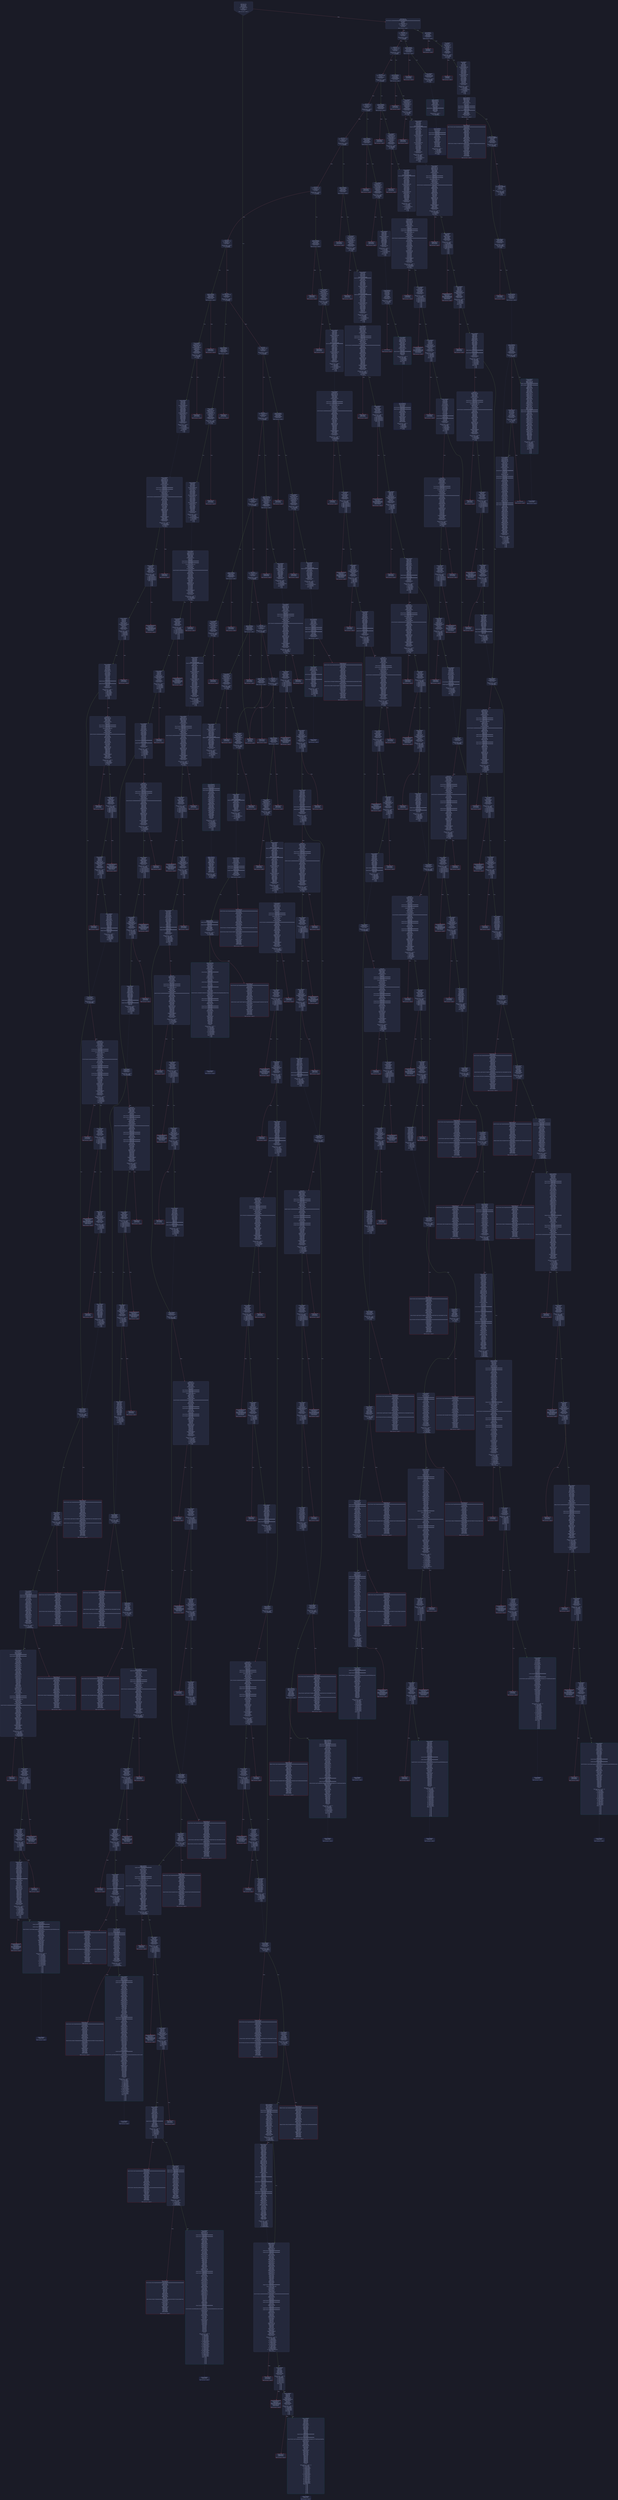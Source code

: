 digraph G {
    node [shape=box, style="filled, rounded", color="#565f89", fontcolor="#c0caf5", fontname="Helvetica", fillcolor="#24283b"];
    edge [color="#414868", fontcolor="#c0caf5", fontname="Helvetica"];
    bgcolor="#1a1b26";
    0 [ label = "[00] PUSH1 80
[02] PUSH1 40
[04] MSTORE
[05] PUSH1 04
[07] CALLDATASIZE
[08] LT
[09] PUSH2 00d5
[0c] JUMPI

Stack size req: 0, sizeΔ: 0
" shape = invhouse]
    1 [ label = "[0d] PUSH1 00
[0f] CALLDATALOAD
[10] PUSH29 0100000000000000000000000000000000000000000000000000000000
[2e] SWAP1
[2f] DIV
[30] DUP1
[31] PUSH4 23d523ef
[36] EQ
[37] PUSH2 00da
[3a] JUMPI

Stack size req: 0, sizeΔ: 1
"]
    2 [ label = "[3b] DUP1
[3c] PUSH4 25fe1505
[41] EQ
[42] PUSH2 011f
[45] JUMPI

Stack size req: 1, sizeΔ: 0
Entry->Op usage:
	0->65:EQ:1
"]
    3 [ label = "[46] DUP1
[47] PUSH4 4c1d1fde
[4c] EQ
[4d] PUSH2 0176
[50] JUMPI

Stack size req: 1, sizeΔ: 0
Entry->Op usage:
	0->76:EQ:1
"]
    4 [ label = "[51] DUP1
[52] PUSH4 5c5b9f8f
[57] EQ
[58] PUSH2 01db
[5b] JUMPI

Stack size req: 1, sizeΔ: 0
Entry->Op usage:
	0->87:EQ:1
"]
    5 [ label = "[5c] DUP1
[5d] PUSH4 8c01fbb0
[62] EQ
[63] PUSH2 0240
[66] JUMPI

Stack size req: 1, sizeΔ: 0
Entry->Op usage:
	0->98:EQ:1
"]
    6 [ label = "[67] DUP1
[68] PUSH4 a1226318
[6d] EQ
[6e] PUSH2 02bb
[71] JUMPI

Stack size req: 1, sizeΔ: 0
Entry->Op usage:
	0->109:EQ:1
"]
    7 [ label = "[72] DUP1
[73] PUSH4 a2f91c5b
[78] EQ
[79] PUSH2 0340
[7c] JUMPI

Stack size req: 1, sizeΔ: 0
Entry->Op usage:
	0->120:EQ:1
"]
    8 [ label = "[7d] DUP1
[7e] PUSH4 ae9fc77b
[83] EQ
[84] PUSH2 03a5
[87] JUMPI

Stack size req: 1, sizeΔ: 0
Entry->Op usage:
	0->131:EQ:1
"]
    9 [ label = "[88] DUP1
[89] PUSH4 c304378c
[8e] EQ
[8f] PUSH2 03ea
[92] JUMPI

Stack size req: 1, sizeΔ: 0
Entry->Op usage:
	0->142:EQ:1
"]
    10 [ label = "[93] DUP1
[94] PUSH4 d3673551
[99] EQ
[9a] PUSH2 0439
[9d] JUMPI

Stack size req: 1, sizeΔ: 0
Entry->Op usage:
	0->153:EQ:1
"]
    11 [ label = "[9e] DUP1
[9f] PUSH4 d87a8078
[a4] EQ
[a5] PUSH2 048a
[a8] JUMPI

Stack size req: 1, sizeΔ: 0
Entry->Op usage:
	0->164:EQ:1
"]
    12 [ label = "[a9] DUP1
[aa] PUSH4 e10292a9
[af] EQ
[b0] PUSH2 04b8
[b3] JUMPI

Stack size req: 1, sizeΔ: 0
Entry->Op usage:
	0->175:EQ:1
"]
    13 [ label = "[b4] DUP1
[b5] PUSH4 f2639aca
[ba] EQ
[bb] PUSH2 0527
[be] JUMPI

Stack size req: 1, sizeΔ: 0
Entry->Op usage:
	0->186:EQ:1
"]
    14 [ label = "[bf] DUP1
[c0] PUSH4 f2fde38b
[c5] EQ
[c6] PUSH2 0596
[c9] JUMPI

Stack size req: 1, sizeΔ: 0
Entry->Op usage:
	0->197:EQ:1
"]
    15 [ label = "[ca] DUP1
[cb] PUSH4 fc639370
[d0] EQ
[d1] PUSH2 05e7
[d4] JUMPI

Stack size req: 1, sizeΔ: 0
Entry->Op usage:
	0->208:EQ:1
"]
    16 [ label = "[d5] JUMPDEST
[d6] PUSH1 00
[d8] DUP1
[d9] REVERT

Stack size req: 0, sizeΔ: 0
" color = "red"]
    17 [ label = "[da] JUMPDEST
[db] CALLVALUE
[dc] DUP1
[dd] ISZERO
[de] PUSH2 00e6
[e1] JUMPI

Stack size req: 0, sizeΔ: 1
"]
    18 [ label = "[e2] PUSH1 00
[e4] DUP1
[e5] REVERT

Stack size req: 0, sizeΔ: 0
" color = "red"]
    19 [ label = "[e6] JUMPDEST
[e7] POP
[e8] PUSH2 011d
[eb] PUSH1 04
[ed] DUP1
[ee] CALLDATASIZE
[ef] SUB
[f0] PUSH1 40
[f2] DUP2
[f3] LT
[f4] ISZERO
[f5] PUSH2 00fd
[f8] JUMPI

Stack size req: 1, sizeΔ: 2
Entry->Op usage:
	0->231:POP:0
Entry->Exit:
	0->😵
"]
    20 [ label = "[f9] PUSH1 00
[fb] DUP1
[fc] REVERT

Stack size req: 0, sizeΔ: 0
" color = "red"]
    21 [ label = "[fd] JUMPDEST
[fe] DUP2
[ff] ADD
[0100] SWAP1
[0101] DUP1
[0102] DUP1
[0103] CALLDATALOAD
[0104] SWAP1
[0105] PUSH1 20
[0107] ADD
[0108] SWAP1
[0109] SWAP3
[010a] SWAP2
[010b] SWAP1
[010c] DUP1
[010d] CALLDATALOAD
[010e] SWAP1
[010f] PUSH1 20
[0111] ADD
[0112] SWAP1
[0113] SWAP3
[0114] SWAP2
[0115] SWAP1
[0116] POP
[0117] POP
[0118] POP
[0119] PUSH2 066c
[011c] JUMP

Stack size req: 2, sizeΔ: 0
Entry->Op usage:
	0->255:ADD:1
	1->255:ADD:0
	1->259:CALLDATALOAD:0
	1->263:ADD:1
	1->279:POP:0
Entry->Exit:
	0->😵
	1->😵
"]
    22 [ label = "[011d] JUMPDEST
[011e] STOP

Stack size req: 0, sizeΔ: 0
" color = "darkblue"]
    23 [ label = "[011f] JUMPDEST
[0120] CALLVALUE
[0121] DUP1
[0122] ISZERO
[0123] PUSH2 012b
[0126] JUMPI

Stack size req: 0, sizeΔ: 1
"]
    24 [ label = "[0127] PUSH1 00
[0129] DUP1
[012a] REVERT

Stack size req: 0, sizeΔ: 0
" color = "red"]
    25 [ label = "[012b] JUMPDEST
[012c] POP
[012d] PUSH2 0134
[0130] PUSH2 0905
[0133] JUMP

Stack size req: 1, sizeΔ: 0
Entry->Op usage:
	0->300:POP:0
Entry->Exit:
	0->😵
"]
    26 [ label = "[0134] JUMPDEST
[0135] PUSH1 40
[0137] MLOAD
[0138] DUP1
[0139] DUP3
[013a] PUSH20 ffffffffffffffffffffffffffffffffffffffff
[014f] AND
[0150] PUSH20 ffffffffffffffffffffffffffffffffffffffff
[0165] AND
[0166] DUP2
[0167] MSTORE
[0168] PUSH1 20
[016a] ADD
[016b] SWAP2
[016c] POP
[016d] POP
[016e] PUSH1 40
[0170] MLOAD
[0171] DUP1
[0172] SWAP2
[0173] SUB
[0174] SWAP1
[0175] RETURN

Stack size req: 1, sizeΔ: -1
Entry->Op usage:
	0->335:AND:1
	0->357:AND:1
	0->359:MSTORE:1
	0->364:POP:0
Entry->Exit:
	0->😵
" color = "darkblue"]
    27 [ label = "[0176] JUMPDEST
[0177] CALLVALUE
[0178] DUP1
[0179] ISZERO
[017a] PUSH2 0182
[017d] JUMPI

Stack size req: 0, sizeΔ: 1
"]
    28 [ label = "[017e] PUSH1 00
[0180] DUP1
[0181] REVERT

Stack size req: 0, sizeΔ: 0
" color = "red"]
    29 [ label = "[0182] JUMPDEST
[0183] POP
[0184] PUSH2 01d9
[0187] PUSH1 04
[0189] DUP1
[018a] CALLDATASIZE
[018b] SUB
[018c] PUSH1 60
[018e] DUP2
[018f] LT
[0190] ISZERO
[0191] PUSH2 0199
[0194] JUMPI

Stack size req: 1, sizeΔ: 2
Entry->Op usage:
	0->387:POP:0
Entry->Exit:
	0->😵
"]
    30 [ label = "[0195] PUSH1 00
[0197] DUP1
[0198] REVERT

Stack size req: 0, sizeΔ: 0
" color = "red"]
    31 [ label = "[0199] JUMPDEST
[019a] DUP2
[019b] ADD
[019c] SWAP1
[019d] DUP1
[019e] DUP1
[019f] CALLDATALOAD
[01a0] PUSH20 ffffffffffffffffffffffffffffffffffffffff
[01b5] AND
[01b6] SWAP1
[01b7] PUSH1 20
[01b9] ADD
[01ba] SWAP1
[01bb] SWAP3
[01bc] SWAP2
[01bd] SWAP1
[01be] DUP1
[01bf] CALLDATALOAD
[01c0] SWAP1
[01c1] PUSH1 20
[01c3] ADD
[01c4] SWAP1
[01c5] SWAP3
[01c6] SWAP2
[01c7] SWAP1
[01c8] DUP1
[01c9] CALLDATALOAD
[01ca] SWAP1
[01cb] PUSH1 20
[01cd] ADD
[01ce] SWAP1
[01cf] SWAP3
[01d0] SWAP2
[01d1] SWAP1
[01d2] POP
[01d3] POP
[01d4] POP
[01d5] PUSH2 092b
[01d8] JUMP

Stack size req: 2, sizeΔ: 1
Entry->Op usage:
	0->411:ADD:1
	1->411:ADD:0
	1->415:CALLDATALOAD:0
	1->441:ADD:1
	1->467:POP:0
Entry->Exit:
	0->😵
	1->😵
"]
    32 [ label = "[01d9] JUMPDEST
[01da] STOP

Stack size req: 0, sizeΔ: 0
" color = "darkblue"]
    33 [ label = "[01db] JUMPDEST
[01dc] CALLVALUE
[01dd] DUP1
[01de] ISZERO
[01df] PUSH2 01e7
[01e2] JUMPI

Stack size req: 0, sizeΔ: 1
"]
    34 [ label = "[01e3] PUSH1 00
[01e5] DUP1
[01e6] REVERT

Stack size req: 0, sizeΔ: 0
" color = "red"]
    35 [ label = "[01e7] JUMPDEST
[01e8] POP
[01e9] PUSH2 023e
[01ec] PUSH1 04
[01ee] DUP1
[01ef] CALLDATASIZE
[01f0] SUB
[01f1] PUSH1 60
[01f3] DUP2
[01f4] LT
[01f5] ISZERO
[01f6] PUSH2 01fe
[01f9] JUMPI

Stack size req: 1, sizeΔ: 2
Entry->Op usage:
	0->488:POP:0
Entry->Exit:
	0->😵
"]
    36 [ label = "[01fa] PUSH1 00
[01fc] DUP1
[01fd] REVERT

Stack size req: 0, sizeΔ: 0
" color = "red"]
    37 [ label = "[01fe] JUMPDEST
[01ff] DUP2
[0200] ADD
[0201] SWAP1
[0202] DUP1
[0203] DUP1
[0204] CALLDATALOAD
[0205] PUSH20 ffffffffffffffffffffffffffffffffffffffff
[021a] AND
[021b] SWAP1
[021c] PUSH1 20
[021e] ADD
[021f] SWAP1
[0220] SWAP3
[0221] SWAP2
[0222] SWAP1
[0223] DUP1
[0224] CALLDATALOAD
[0225] SWAP1
[0226] PUSH1 20
[0228] ADD
[0229] SWAP1
[022a] SWAP3
[022b] SWAP2
[022c] SWAP1
[022d] DUP1
[022e] CALLDATALOAD
[022f] SWAP1
[0230] PUSH1 20
[0232] ADD
[0233] SWAP1
[0234] SWAP3
[0235] SWAP2
[0236] SWAP1
[0237] POP
[0238] POP
[0239] POP
[023a] PUSH2 10af
[023d] JUMP

Stack size req: 2, sizeΔ: 1
Entry->Op usage:
	0->512:ADD:1
	1->512:ADD:0
	1->516:CALLDATALOAD:0
	1->542:ADD:1
	1->568:POP:0
Entry->Exit:
	0->😵
	1->😵
"]
    38 [ label = "[023e] JUMPDEST
[023f] STOP

Stack size req: 0, sizeΔ: 0
" color = "darkblue"]
    39 [ label = "[0240] JUMPDEST
[0241] CALLVALUE
[0242] DUP1
[0243] ISZERO
[0244] PUSH2 024c
[0247] JUMPI

Stack size req: 0, sizeΔ: 1
"]
    40 [ label = "[0248] PUSH1 00
[024a] DUP1
[024b] REVERT

Stack size req: 0, sizeΔ: 0
" color = "red"]
    41 [ label = "[024c] JUMPDEST
[024d] POP
[024e] PUSH2 0279
[0251] PUSH1 04
[0253] DUP1
[0254] CALLDATASIZE
[0255] SUB
[0256] PUSH1 20
[0258] DUP2
[0259] LT
[025a] ISZERO
[025b] PUSH2 0263
[025e] JUMPI

Stack size req: 1, sizeΔ: 2
Entry->Op usage:
	0->589:POP:0
Entry->Exit:
	0->😵
"]
    42 [ label = "[025f] PUSH1 00
[0261] DUP1
[0262] REVERT

Stack size req: 0, sizeΔ: 0
" color = "red"]
    43 [ label = "[0263] JUMPDEST
[0264] DUP2
[0265] ADD
[0266] SWAP1
[0267] DUP1
[0268] DUP1
[0269] CALLDATALOAD
[026a] SWAP1
[026b] PUSH1 20
[026d] ADD
[026e] SWAP1
[026f] SWAP3
[0270] SWAP2
[0271] SWAP1
[0272] POP
[0273] POP
[0274] POP
[0275] PUSH2 17ee
[0278] JUMP

Stack size req: 2, sizeΔ: -1
Entry->Op usage:
	0->613:ADD:1
	1->613:ADD:0
	1->617:CALLDATALOAD:0
	1->621:ADD:1
	1->627:POP:0
Entry->Exit:
	0->😵
	1->😵
"]
    44 [ label = "[0279] JUMPDEST
[027a] PUSH1 40
[027c] MLOAD
[027d] DUP1
[027e] DUP3
[027f] PUSH20 ffffffffffffffffffffffffffffffffffffffff
[0294] AND
[0295] PUSH20 ffffffffffffffffffffffffffffffffffffffff
[02aa] AND
[02ab] DUP2
[02ac] MSTORE
[02ad] PUSH1 20
[02af] ADD
[02b0] SWAP2
[02b1] POP
[02b2] POP
[02b3] PUSH1 40
[02b5] MLOAD
[02b6] DUP1
[02b7] SWAP2
[02b8] SUB
[02b9] SWAP1
[02ba] RETURN

Stack size req: 1, sizeΔ: -1
Entry->Op usage:
	0->660:AND:1
	0->682:AND:1
	0->684:MSTORE:1
	0->689:POP:0
Entry->Exit:
	0->😵
" color = "darkblue"]
    45 [ label = "[02bb] JUMPDEST
[02bc] CALLVALUE
[02bd] DUP1
[02be] ISZERO
[02bf] PUSH2 02c7
[02c2] JUMPI

Stack size req: 0, sizeΔ: 1
"]
    46 [ label = "[02c3] PUSH1 00
[02c5] DUP1
[02c6] REVERT

Stack size req: 0, sizeΔ: 0
" color = "red"]
    47 [ label = "[02c7] JUMPDEST
[02c8] POP
[02c9] PUSH2 033e
[02cc] PUSH1 04
[02ce] DUP1
[02cf] CALLDATASIZE
[02d0] SUB
[02d1] PUSH1 80
[02d3] DUP2
[02d4] LT
[02d5] ISZERO
[02d6] PUSH2 02de
[02d9] JUMPI

Stack size req: 1, sizeΔ: 2
Entry->Op usage:
	0->712:POP:0
Entry->Exit:
	0->😵
"]
    48 [ label = "[02da] PUSH1 00
[02dc] DUP1
[02dd] REVERT

Stack size req: 0, sizeΔ: 0
" color = "red"]
    49 [ label = "[02de] JUMPDEST
[02df] DUP2
[02e0] ADD
[02e1] SWAP1
[02e2] DUP1
[02e3] DUP1
[02e4] CALLDATALOAD
[02e5] PUSH20 ffffffffffffffffffffffffffffffffffffffff
[02fa] AND
[02fb] SWAP1
[02fc] PUSH1 20
[02fe] ADD
[02ff] SWAP1
[0300] SWAP3
[0301] SWAP2
[0302] SWAP1
[0303] DUP1
[0304] CALLDATALOAD
[0305] SWAP1
[0306] PUSH1 20
[0308] ADD
[0309] SWAP1
[030a] SWAP3
[030b] SWAP2
[030c] SWAP1
[030d] DUP1
[030e] CALLDATALOAD
[030f] PUSH20 ffffffffffffffffffffffffffffffffffffffff
[0324] AND
[0325] SWAP1
[0326] PUSH1 20
[0328] ADD
[0329] SWAP1
[032a] SWAP3
[032b] SWAP2
[032c] SWAP1
[032d] DUP1
[032e] CALLDATALOAD
[032f] SWAP1
[0330] PUSH1 20
[0332] ADD
[0333] SWAP1
[0334] SWAP3
[0335] SWAP2
[0336] SWAP1
[0337] POP
[0338] POP
[0339] POP
[033a] PUSH2 182c
[033d] JUMP

Stack size req: 2, sizeΔ: 2
Entry->Op usage:
	0->736:ADD:1
	1->736:ADD:0
	1->740:CALLDATALOAD:0
	1->766:ADD:1
	1->824:POP:0
Entry->Exit:
	0->😵
	1->😵
"]
    50 [ label = "[033e] JUMPDEST
[033f] STOP

Stack size req: 0, sizeΔ: 0
" color = "darkblue"]
    51 [ label = "[0340] JUMPDEST
[0341] CALLVALUE
[0342] DUP1
[0343] ISZERO
[0344] PUSH2 034c
[0347] JUMPI

Stack size req: 0, sizeΔ: 1
"]
    52 [ label = "[0348] PUSH1 00
[034a] DUP1
[034b] REVERT

Stack size req: 0, sizeΔ: 0
" color = "red"]
    53 [ label = "[034c] JUMPDEST
[034d] POP
[034e] PUSH2 03a3
[0351] PUSH1 04
[0353] DUP1
[0354] CALLDATASIZE
[0355] SUB
[0356] PUSH1 60
[0358] DUP2
[0359] LT
[035a] ISZERO
[035b] PUSH2 0363
[035e] JUMPI

Stack size req: 1, sizeΔ: 2
Entry->Op usage:
	0->845:POP:0
Entry->Exit:
	0->😵
"]
    54 [ label = "[035f] PUSH1 00
[0361] DUP1
[0362] REVERT

Stack size req: 0, sizeΔ: 0
" color = "red"]
    55 [ label = "[0363] JUMPDEST
[0364] DUP2
[0365] ADD
[0366] SWAP1
[0367] DUP1
[0368] DUP1
[0369] CALLDATALOAD
[036a] SWAP1
[036b] PUSH1 20
[036d] ADD
[036e] SWAP1
[036f] SWAP3
[0370] SWAP2
[0371] SWAP1
[0372] DUP1
[0373] CALLDATALOAD
[0374] PUSH20 ffffffffffffffffffffffffffffffffffffffff
[0389] AND
[038a] SWAP1
[038b] PUSH1 20
[038d] ADD
[038e] SWAP1
[038f] SWAP3
[0390] SWAP2
[0391] SWAP1
[0392] DUP1
[0393] CALLDATALOAD
[0394] SWAP1
[0395] PUSH1 20
[0397] ADD
[0398] SWAP1
[0399] SWAP3
[039a] SWAP2
[039b] SWAP1
[039c] POP
[039d] POP
[039e] POP
[039f] PUSH2 1ee8
[03a2] JUMP

Stack size req: 2, sizeΔ: 1
Entry->Op usage:
	0->869:ADD:1
	1->869:ADD:0
	1->873:CALLDATALOAD:0
	1->877:ADD:1
	1->925:POP:0
Entry->Exit:
	0->😵
	1->😵
"]
    56 [ label = "[03a3] JUMPDEST
[03a4] STOP

Stack size req: 0, sizeΔ: 0
" color = "darkblue"]
    57 [ label = "[03a5] JUMPDEST
[03a6] CALLVALUE
[03a7] DUP1
[03a8] ISZERO
[03a9] PUSH2 03b1
[03ac] JUMPI

Stack size req: 0, sizeΔ: 1
"]
    58 [ label = "[03ad] PUSH1 00
[03af] DUP1
[03b0] REVERT

Stack size req: 0, sizeΔ: 0
" color = "red"]
    59 [ label = "[03b1] JUMPDEST
[03b2] POP
[03b3] PUSH2 03e8
[03b6] PUSH1 04
[03b8] DUP1
[03b9] CALLDATASIZE
[03ba] SUB
[03bb] PUSH1 40
[03bd] DUP2
[03be] LT
[03bf] ISZERO
[03c0] PUSH2 03c8
[03c3] JUMPI

Stack size req: 1, sizeΔ: 2
Entry->Op usage:
	0->946:POP:0
Entry->Exit:
	0->😵
"]
    60 [ label = "[03c4] PUSH1 00
[03c6] DUP1
[03c7] REVERT

Stack size req: 0, sizeΔ: 0
" color = "red"]
    61 [ label = "[03c8] JUMPDEST
[03c9] DUP2
[03ca] ADD
[03cb] SWAP1
[03cc] DUP1
[03cd] DUP1
[03ce] CALLDATALOAD
[03cf] SWAP1
[03d0] PUSH1 20
[03d2] ADD
[03d3] SWAP1
[03d4] SWAP3
[03d5] SWAP2
[03d6] SWAP1
[03d7] DUP1
[03d8] CALLDATALOAD
[03d9] SWAP1
[03da] PUSH1 20
[03dc] ADD
[03dd] SWAP1
[03de] SWAP3
[03df] SWAP2
[03e0] SWAP1
[03e1] POP
[03e2] POP
[03e3] POP
[03e4] PUSH2 2505
[03e7] JUMP

Stack size req: 2, sizeΔ: 0
Entry->Op usage:
	0->970:ADD:1
	1->970:ADD:0
	1->974:CALLDATALOAD:0
	1->978:ADD:1
	1->994:POP:0
Entry->Exit:
	0->😵
	1->😵
"]
    62 [ label = "[03e8] JUMPDEST
[03e9] STOP

Stack size req: 0, sizeΔ: 0
" color = "darkblue"]
    63 [ label = "[03ea] JUMPDEST
[03eb] CALLVALUE
[03ec] DUP1
[03ed] ISZERO
[03ee] PUSH2 03f6
[03f1] JUMPI

Stack size req: 0, sizeΔ: 1
"]
    64 [ label = "[03f2] PUSH1 00
[03f4] DUP1
[03f5] REVERT

Stack size req: 0, sizeΔ: 0
" color = "red"]
    65 [ label = "[03f6] JUMPDEST
[03f7] POP
[03f8] PUSH2 0437
[03fb] PUSH1 04
[03fd] DUP1
[03fe] CALLDATASIZE
[03ff] SUB
[0400] PUSH1 60
[0402] DUP2
[0403] LT
[0404] ISZERO
[0405] PUSH2 040d
[0408] JUMPI

Stack size req: 1, sizeΔ: 2
Entry->Op usage:
	0->1015:POP:0
Entry->Exit:
	0->😵
"]
    66 [ label = "[0409] PUSH1 00
[040b] DUP1
[040c] REVERT

Stack size req: 0, sizeΔ: 0
" color = "red"]
    67 [ label = "[040d] JUMPDEST
[040e] DUP2
[040f] ADD
[0410] SWAP1
[0411] DUP1
[0412] DUP1
[0413] CALLDATALOAD
[0414] SWAP1
[0415] PUSH1 20
[0417] ADD
[0418] SWAP1
[0419] SWAP3
[041a] SWAP2
[041b] SWAP1
[041c] DUP1
[041d] CALLDATALOAD
[041e] SWAP1
[041f] PUSH1 20
[0421] ADD
[0422] SWAP1
[0423] SWAP3
[0424] SWAP2
[0425] SWAP1
[0426] DUP1
[0427] CALLDATALOAD
[0428] SWAP1
[0429] PUSH1 20
[042b] ADD
[042c] SWAP1
[042d] SWAP3
[042e] SWAP2
[042f] SWAP1
[0430] POP
[0431] POP
[0432] POP
[0433] PUSH2 2bf0
[0436] JUMP

Stack size req: 2, sizeΔ: 1
Entry->Op usage:
	0->1039:ADD:1
	1->1039:ADD:0
	1->1043:CALLDATALOAD:0
	1->1047:ADD:1
	1->1073:POP:0
Entry->Exit:
	0->😵
	1->😵
"]
    68 [ label = "[0437] JUMPDEST
[0438] STOP

Stack size req: 0, sizeΔ: 0
" color = "darkblue"]
    69 [ label = "[0439] JUMPDEST
[043a] CALLVALUE
[043b] DUP1
[043c] ISZERO
[043d] PUSH2 0445
[0440] JUMPI

Stack size req: 0, sizeΔ: 1
"]
    70 [ label = "[0441] PUSH1 00
[0443] DUP1
[0444] REVERT

Stack size req: 0, sizeΔ: 0
" color = "red"]
    71 [ label = "[0445] JUMPDEST
[0446] POP
[0447] PUSH2 0488
[044a] PUSH1 04
[044c] DUP1
[044d] CALLDATASIZE
[044e] SUB
[044f] PUSH1 20
[0451] DUP2
[0452] LT
[0453] ISZERO
[0454] PUSH2 045c
[0457] JUMPI

Stack size req: 1, sizeΔ: 2
Entry->Op usage:
	0->1094:POP:0
Entry->Exit:
	0->😵
"]
    72 [ label = "[0458] PUSH1 00
[045a] DUP1
[045b] REVERT

Stack size req: 0, sizeΔ: 0
" color = "red"]
    73 [ label = "[045c] JUMPDEST
[045d] DUP2
[045e] ADD
[045f] SWAP1
[0460] DUP1
[0461] DUP1
[0462] CALLDATALOAD
[0463] PUSH20 ffffffffffffffffffffffffffffffffffffffff
[0478] AND
[0479] SWAP1
[047a] PUSH1 20
[047c] ADD
[047d] SWAP1
[047e] SWAP3
[047f] SWAP2
[0480] SWAP1
[0481] POP
[0482] POP
[0483] POP
[0484] PUSH2 337c
[0487] JUMP

Stack size req: 2, sizeΔ: -1
Entry->Op usage:
	0->1118:ADD:1
	1->1118:ADD:0
	1->1122:CALLDATALOAD:0
	1->1148:ADD:1
	1->1154:POP:0
Entry->Exit:
	0->😵
	1->😵
"]
    74 [ label = "[0488] JUMPDEST
[0489] STOP

Stack size req: 0, sizeΔ: 0
" color = "darkblue"]
    75 [ label = "[048a] JUMPDEST
[048b] PUSH2 04b6
[048e] PUSH1 04
[0490] DUP1
[0491] CALLDATASIZE
[0492] SUB
[0493] PUSH1 20
[0495] DUP2
[0496] LT
[0497] ISZERO
[0498] PUSH2 04a0
[049b] JUMPI

Stack size req: 0, sizeΔ: 3
"]
    76 [ label = "[049c] PUSH1 00
[049e] DUP1
[049f] REVERT

Stack size req: 0, sizeΔ: 0
" color = "red"]
    77 [ label = "[04a0] JUMPDEST
[04a1] DUP2
[04a2] ADD
[04a3] SWAP1
[04a4] DUP1
[04a5] DUP1
[04a6] CALLDATALOAD
[04a7] SWAP1
[04a8] PUSH1 20
[04aa] ADD
[04ab] SWAP1
[04ac] SWAP3
[04ad] SWAP2
[04ae] SWAP1
[04af] POP
[04b0] POP
[04b1] POP
[04b2] PUSH2 34aa
[04b5] JUMP

Stack size req: 2, sizeΔ: -1
Entry->Op usage:
	0->1186:ADD:1
	1->1186:ADD:0
	1->1190:CALLDATALOAD:0
	1->1194:ADD:1
	1->1200:POP:0
Entry->Exit:
	0->😵
	1->😵
"]
    78 [ label = "[04b6] JUMPDEST
[04b7] STOP

Stack size req: 0, sizeΔ: 0
" color = "darkblue"]
    79 [ label = "[04b8] JUMPDEST
[04b9] CALLVALUE
[04ba] DUP1
[04bb] ISZERO
[04bc] PUSH2 04c4
[04bf] JUMPI

Stack size req: 0, sizeΔ: 1
"]
    80 [ label = "[04c0] PUSH1 00
[04c2] DUP1
[04c3] REVERT

Stack size req: 0, sizeΔ: 0
" color = "red"]
    81 [ label = "[04c4] JUMPDEST
[04c5] POP
[04c6] PUSH2 0525
[04c9] PUSH1 04
[04cb] DUP1
[04cc] CALLDATASIZE
[04cd] SUB
[04ce] PUSH1 80
[04d0] DUP2
[04d1] LT
[04d2] ISZERO
[04d3] PUSH2 04db
[04d6] JUMPI

Stack size req: 1, sizeΔ: 2
Entry->Op usage:
	0->1221:POP:0
Entry->Exit:
	0->😵
"]
    82 [ label = "[04d7] PUSH1 00
[04d9] DUP1
[04da] REVERT

Stack size req: 0, sizeΔ: 0
" color = "red"]
    83 [ label = "[04db] JUMPDEST
[04dc] DUP2
[04dd] ADD
[04de] SWAP1
[04df] DUP1
[04e0] DUP1
[04e1] CALLDATALOAD
[04e2] PUSH20 ffffffffffffffffffffffffffffffffffffffff
[04f7] AND
[04f8] SWAP1
[04f9] PUSH1 20
[04fb] ADD
[04fc] SWAP1
[04fd] SWAP3
[04fe] SWAP2
[04ff] SWAP1
[0500] DUP1
[0501] CALLDATALOAD
[0502] SWAP1
[0503] PUSH1 20
[0505] ADD
[0506] SWAP1
[0507] SWAP3
[0508] SWAP2
[0509] SWAP1
[050a] DUP1
[050b] CALLDATALOAD
[050c] SWAP1
[050d] PUSH1 20
[050f] ADD
[0510] SWAP1
[0511] SWAP3
[0512] SWAP2
[0513] SWAP1
[0514] DUP1
[0515] CALLDATALOAD
[0516] SWAP1
[0517] PUSH1 20
[0519] ADD
[051a] SWAP1
[051b] SWAP3
[051c] SWAP2
[051d] SWAP1
[051e] POP
[051f] POP
[0520] POP
[0521] PUSH2 39b6
[0524] JUMP

Stack size req: 2, sizeΔ: 2
Entry->Op usage:
	0->1245:ADD:1
	1->1245:ADD:0
	1->1249:CALLDATALOAD:0
	1->1275:ADD:1
	1->1311:POP:0
Entry->Exit:
	0->😵
	1->😵
"]
    84 [ label = "[0525] JUMPDEST
[0526] STOP

Stack size req: 0, sizeΔ: 0
" color = "darkblue"]
    85 [ label = "[0527] JUMPDEST
[0528] CALLVALUE
[0529] DUP1
[052a] ISZERO
[052b] PUSH2 0533
[052e] JUMPI

Stack size req: 0, sizeΔ: 1
"]
    86 [ label = "[052f] PUSH1 00
[0531] DUP1
[0532] REVERT

Stack size req: 0, sizeΔ: 0
" color = "red"]
    87 [ label = "[0533] JUMPDEST
[0534] POP
[0535] PUSH2 0580
[0538] PUSH1 04
[053a] DUP1
[053b] CALLDATASIZE
[053c] SUB
[053d] PUSH1 40
[053f] DUP2
[0540] LT
[0541] ISZERO
[0542] PUSH2 054a
[0545] JUMPI

Stack size req: 1, sizeΔ: 2
Entry->Op usage:
	0->1332:POP:0
Entry->Exit:
	0->😵
"]
    88 [ label = "[0546] PUSH1 00
[0548] DUP1
[0549] REVERT

Stack size req: 0, sizeΔ: 0
" color = "red"]
    89 [ label = "[054a] JUMPDEST
[054b] DUP2
[054c] ADD
[054d] SWAP1
[054e] DUP1
[054f] DUP1
[0550] CALLDATALOAD
[0551] SWAP1
[0552] PUSH1 20
[0554] ADD
[0555] SWAP1
[0556] SWAP3
[0557] SWAP2
[0558] SWAP1
[0559] DUP1
[055a] CALLDATALOAD
[055b] PUSH20 ffffffffffffffffffffffffffffffffffffffff
[0570] AND
[0571] SWAP1
[0572] PUSH1 20
[0574] ADD
[0575] SWAP1
[0576] SWAP3
[0577] SWAP2
[0578] SWAP1
[0579] POP
[057a] POP
[057b] POP
[057c] PUSH2 4143
[057f] JUMP

Stack size req: 2, sizeΔ: 0
Entry->Op usage:
	0->1356:ADD:1
	1->1356:ADD:0
	1->1360:CALLDATALOAD:0
	1->1364:ADD:1
	1->1402:POP:0
Entry->Exit:
	0->😵
	1->😵
"]
    90 [ label = "[0580] JUMPDEST
[0581] PUSH1 40
[0583] MLOAD
[0584] DUP1
[0585] DUP3
[0586] DUP2
[0587] MSTORE
[0588] PUSH1 20
[058a] ADD
[058b] SWAP2
[058c] POP
[058d] POP
[058e] PUSH1 40
[0590] MLOAD
[0591] DUP1
[0592] SWAP2
[0593] SUB
[0594] SWAP1
[0595] RETURN

Stack size req: 1, sizeΔ: -1
Entry->Op usage:
	0->1415:MSTORE:1
	0->1420:POP:0
Entry->Exit:
	0->😵
" color = "darkblue"]
    91 [ label = "[0596] JUMPDEST
[0597] CALLVALUE
[0598] DUP1
[0599] ISZERO
[059a] PUSH2 05a2
[059d] JUMPI

Stack size req: 0, sizeΔ: 1
"]
    92 [ label = "[059e] PUSH1 00
[05a0] DUP1
[05a1] REVERT

Stack size req: 0, sizeΔ: 0
" color = "red"]
    93 [ label = "[05a2] JUMPDEST
[05a3] POP
[05a4] PUSH2 05e5
[05a7] PUSH1 04
[05a9] DUP1
[05aa] CALLDATASIZE
[05ab] SUB
[05ac] PUSH1 20
[05ae] DUP2
[05af] LT
[05b0] ISZERO
[05b1] PUSH2 05b9
[05b4] JUMPI

Stack size req: 1, sizeΔ: 2
Entry->Op usage:
	0->1443:POP:0
Entry->Exit:
	0->😵
"]
    94 [ label = "[05b5] PUSH1 00
[05b7] DUP1
[05b8] REVERT

Stack size req: 0, sizeΔ: 0
" color = "red"]
    95 [ label = "[05b9] JUMPDEST
[05ba] DUP2
[05bb] ADD
[05bc] SWAP1
[05bd] DUP1
[05be] DUP1
[05bf] CALLDATALOAD
[05c0] PUSH20 ffffffffffffffffffffffffffffffffffffffff
[05d5] AND
[05d6] SWAP1
[05d7] PUSH1 20
[05d9] ADD
[05da] SWAP1
[05db] SWAP3
[05dc] SWAP2
[05dd] SWAP1
[05de] POP
[05df] POP
[05e0] POP
[05e1] PUSH2 419e
[05e4] JUMP

Stack size req: 2, sizeΔ: -1
Entry->Op usage:
	0->1467:ADD:1
	1->1467:ADD:0
	1->1471:CALLDATALOAD:0
	1->1497:ADD:1
	1->1503:POP:0
Entry->Exit:
	0->😵
	1->😵
"]
    96 [ label = "[05e5] JUMPDEST
[05e6] STOP

Stack size req: 0, sizeΔ: 0
" color = "darkblue"]
    97 [ label = "[05e7] JUMPDEST
[05e8] CALLVALUE
[05e9] DUP1
[05ea] ISZERO
[05eb] PUSH2 05f3
[05ee] JUMPI

Stack size req: 0, sizeΔ: 1
"]
    98 [ label = "[05ef] PUSH1 00
[05f1] DUP1
[05f2] REVERT

Stack size req: 0, sizeΔ: 0
" color = "red"]
    99 [ label = "[05f3] JUMPDEST
[05f4] POP
[05f5] PUSH2 066a
[05f8] PUSH1 04
[05fa] DUP1
[05fb] CALLDATASIZE
[05fc] SUB
[05fd] PUSH1 80
[05ff] DUP2
[0600] LT
[0601] ISZERO
[0602] PUSH2 060a
[0605] JUMPI

Stack size req: 1, sizeΔ: 2
Entry->Op usage:
	0->1524:POP:0
Entry->Exit:
	0->😵
"]
    100 [ label = "[0606] PUSH1 00
[0608] DUP1
[0609] REVERT

Stack size req: 0, sizeΔ: 0
" color = "red"]
    101 [ label = "[060a] JUMPDEST
[060b] DUP2
[060c] ADD
[060d] SWAP1
[060e] DUP1
[060f] DUP1
[0610] CALLDATALOAD
[0611] PUSH20 ffffffffffffffffffffffffffffffffffffffff
[0626] AND
[0627] SWAP1
[0628] PUSH1 20
[062a] ADD
[062b] SWAP1
[062c] SWAP3
[062d] SWAP2
[062e] SWAP1
[062f] DUP1
[0630] CALLDATALOAD
[0631] PUSH20 ffffffffffffffffffffffffffffffffffffffff
[0646] AND
[0647] SWAP1
[0648] PUSH1 20
[064a] ADD
[064b] SWAP1
[064c] SWAP3
[064d] SWAP2
[064e] SWAP1
[064f] DUP1
[0650] CALLDATALOAD
[0651] SWAP1
[0652] PUSH1 20
[0654] ADD
[0655] SWAP1
[0656] SWAP3
[0657] SWAP2
[0658] SWAP1
[0659] DUP1
[065a] CALLDATALOAD
[065b] SWAP1
[065c] PUSH1 20
[065e] ADD
[065f] SWAP1
[0660] SWAP3
[0661] SWAP2
[0662] SWAP1
[0663] POP
[0664] POP
[0665] POP
[0666] PUSH2 442e
[0669] JUMP

Stack size req: 2, sizeΔ: 2
Entry->Op usage:
	0->1548:ADD:1
	1->1548:ADD:0
	1->1552:CALLDATALOAD:0
	1->1578:ADD:1
	1->1636:POP:0
Entry->Exit:
	0->😵
	1->😵
"]
    102 [ label = "[066a] JUMPDEST
[066b] STOP

Stack size req: 0, sizeΔ: 0
" color = "darkblue"]
    103 [ label = "[066c] JUMPDEST
[066d] PUSH1 01
[066f] PUSH1 00
[0671] SWAP1
[0672] SLOAD
[0673] SWAP1
[0674] PUSH2 0100
[0677] EXP
[0678] SWAP1
[0679] DIV
[067a] PUSH20 ffffffffffffffffffffffffffffffffffffffff
[068f] AND
[0690] PUSH20 ffffffffffffffffffffffffffffffffffffffff
[06a5] AND
[06a6] CALLER
[06a7] PUSH20 ffffffffffffffffffffffffffffffffffffffff
[06bc] AND
[06bd] EQ
[06be] ISZERO
[06bf] ISZERO
[06c0] PUSH2 0731
[06c3] JUMPI

Stack size req: 0, sizeΔ: 0
"]
    104 [ label = "[06c4] PUSH1 40
[06c6] MLOAD
[06c7] PUSH32 08c379a000000000000000000000000000000000000000000000000000000000
[06e8] DUP2
[06e9] MSTORE
[06ea] PUSH1 04
[06ec] ADD
[06ed] DUP1
[06ee] DUP1
[06ef] PUSH1 20
[06f1] ADD
[06f2] DUP3
[06f3] DUP2
[06f4] SUB
[06f5] DUP3
[06f6] MSTORE
[06f7] PUSH1 18
[06f9] DUP2
[06fa] MSTORE
[06fb] PUSH1 20
[06fd] ADD
[06fe] DUP1
[06ff] PUSH32 556e617574686f72697a6564207472616e73616374696f6e0000000000000000
[0720] DUP2
[0721] MSTORE
[0722] POP
[0723] PUSH1 20
[0725] ADD
[0726] SWAP2
[0727] POP
[0728] POP
[0729] PUSH1 40
[072b] MLOAD
[072c] DUP1
[072d] SWAP2
[072e] SUB
[072f] SWAP1
[0730] REVERT

Stack size req: 0, sizeΔ: 0
" color = "red"]
    105 [ label = "[0731] JUMPDEST
[0732] PUSH7 ffffffffffffff
[073a] DUP3
[073b] GT
[073c] DUP1
[073d] ISZERO
[073e] PUSH2 074e
[0741] JUMPI

Stack size req: 2, sizeΔ: 1
Entry->Op usage:
	1->1851:GT:0
"]
    106 [ label = "[0742] POP
[0743] PUSH7 ffffffffffffff
[074b] DUP2
[074c] GT
[074d] ISZERO

Stack size req: 2, sizeΔ: 0
Entry->Op usage:
	0->1858:POP:0
	1->1868:GT:0
Entry->Exit:
	0->😵
"]
    107 [ label = "[074e] JUMPDEST
[074f] ISZERO
[0750] ISZERO
[0751] PUSH2 0759
[0754] JUMPI

Stack size req: 1, sizeΔ: -1
Entry->Op usage:
	0->1871:ISZERO:0
Entry->Exit:
	0->😵
"]
    108 [ label = "[0755] PUSH1 00
[0757] DUP1
[0758] REVERT

Stack size req: 0, sizeΔ: 0
" color = "red"]
    109 [ label = "[0759] JUMPDEST
[075a] PUSH1 00
[075c] DUP1
[075d] PUSH1 00
[075f] SWAP1
[0760] POP

Stack size req: 0, sizeΔ: 2
"]
    110 [ label = "[0761] JUMPDEST
[0762] PUSH1 03
[0764] DUP1
[0765] SLOAD
[0766] SWAP1
[0767] POP
[0768] DUP2
[0769] LT
[076a] ISZERO
[076b] PUSH2 085a
[076e] JUMPI

Stack size req: 1, sizeΔ: 0
Entry->Op usage:
	0->1897:LT:0
"]
    111 [ label = "[076f] PUSH1 03
[0771] DUP2
[0772] DUP2
[0773] SLOAD
[0774] DUP2
[0775] LT
[0776] ISZERO
[0777] ISZERO
[0778] PUSH2 077d
[077b] JUMPI

Stack size req: 1, sizeΔ: 2
Entry->Op usage:
	0->1909:LT:0
Entry->Exit:
	0->0, 2
"]
    112 [ label = "[077c] INVALID

Stack size req: 0, sizeΔ: 0
" color = "red"]
    113 [ label = "[077d] JUMPDEST
[077e] SWAP1
[077f] PUSH1 00
[0781] MSTORE
[0782] PUSH1 20
[0784] PUSH1 00
[0786] SHA3
[0787] ADD
[0788] PUSH1 00
[078a] SWAP1
[078b] SLOAD
[078c] SWAP1
[078d] PUSH2 0100
[0790] EXP
[0791] SWAP1
[0792] DIV
[0793] PUSH20 ffffffffffffffffffffffffffffffffffffffff
[07a8] AND
[07a9] SWAP2
[07aa] POP
[07ab] PUSH1 02
[07ad] PUSH1 00
[07af] DUP4
[07b0] PUSH20 ffffffffffffffffffffffffffffffffffffffff
[07c5] AND
[07c6] PUSH20 ffffffffffffffffffffffffffffffffffffffff
[07db] AND
[07dc] DUP2
[07dd] MSTORE
[07de] PUSH1 20
[07e0] ADD
[07e1] SWAP1
[07e2] DUP2
[07e3] MSTORE
[07e4] PUSH1 20
[07e6] ADD
[07e7] PUSH1 00
[07e9] SHA3
[07ea] PUSH1 00
[07ec] DUP6
[07ed] DUP2
[07ee] MSTORE
[07ef] PUSH1 20
[07f1] ADD
[07f2] SWAP1
[07f3] DUP2
[07f4] MSTORE
[07f5] PUSH1 20
[07f7] ADD
[07f8] PUSH1 00
[07fa] SHA3
[07fb] SLOAD
[07fc] PUSH1 02
[07fe] PUSH1 00
[0800] DUP5
[0801] PUSH20 ffffffffffffffffffffffffffffffffffffffff
[0816] AND
[0817] PUSH20 ffffffffffffffffffffffffffffffffffffffff
[082c] AND
[082d] DUP2
[082e] MSTORE
[082f] PUSH1 20
[0831] ADD
[0832] SWAP1
[0833] DUP2
[0834] MSTORE
[0835] PUSH1 20
[0837] ADD
[0838] PUSH1 00
[083a] SHA3
[083b] PUSH1 00
[083d] DUP6
[083e] DUP2
[083f] MSTORE
[0840] PUSH1 20
[0842] ADD
[0843] SWAP1
[0844] DUP2
[0845] MSTORE
[0846] PUSH1 20
[0848] ADD
[0849] PUSH1 00
[084b] SHA3
[084c] DUP2
[084d] SWAP1
[084e] SSTORE
[084f] POP
[0850] DUP1
[0851] PUSH1 01
[0853] ADD
[0854] SWAP1
[0855] POP
[0856] PUSH2 0761
[0859] JUMP

Stack size req: 6, sizeΔ: -2
Entry->Op usage:
	0->1927:ADD:1
	1->1921:MSTORE:1
	2->2131:ADD:1
	2->2133:POP:0
	3->1962:POP:0
	4->2111:MSTORE:1
	5->2030:MSTORE:1
Entry->Exit:
	0->😵
	1->😵
	2->😵
	3->😵
"]
    114 [ label = "[085a] JUMPDEST
[085b] POP
[085c] PUSH1 02
[085e] PUSH1 00
[0860] ADDRESS
[0861] PUSH20 ffffffffffffffffffffffffffffffffffffffff
[0876] AND
[0877] PUSH20 ffffffffffffffffffffffffffffffffffffffff
[088c] AND
[088d] DUP2
[088e] MSTORE
[088f] PUSH1 20
[0891] ADD
[0892] SWAP1
[0893] DUP2
[0894] MSTORE
[0895] PUSH1 20
[0897] ADD
[0898] PUSH1 00
[089a] SHA3
[089b] PUSH1 00
[089d] DUP5
[089e] DUP2
[089f] MSTORE
[08a0] PUSH1 20
[08a2] ADD
[08a3] SWAP1
[08a4] DUP2
[08a5] MSTORE
[08a6] PUSH1 20
[08a8] ADD
[08a9] PUSH1 00
[08ab] SHA3
[08ac] SLOAD
[08ad] PUSH1 02
[08af] PUSH1 00
[08b1] ADDRESS
[08b2] PUSH20 ffffffffffffffffffffffffffffffffffffffff
[08c7] AND
[08c8] PUSH20 ffffffffffffffffffffffffffffffffffffffff
[08dd] AND
[08de] DUP2
[08df] MSTORE
[08e0] PUSH1 20
[08e2] ADD
[08e3] SWAP1
[08e4] DUP2
[08e5] MSTORE
[08e6] PUSH1 20
[08e8] ADD
[08e9] PUSH1 00
[08eb] SHA3
[08ec] PUSH1 00
[08ee] DUP5
[08ef] DUP2
[08f0] MSTORE
[08f1] PUSH1 20
[08f3] ADD
[08f4] SWAP1
[08f5] DUP2
[08f6] MSTORE
[08f7] PUSH1 20
[08f9] ADD
[08fa] PUSH1 00
[08fc] SHA3
[08fd] DUP2
[08fe] SWAP1
[08ff] SSTORE
[0900] POP
[0901] POP
[0902] POP
[0903] POP
[0904] JUMP
Indirect!

Stack size req: 5, sizeΔ: -5
Entry->Op usage:
	0->2139:POP:0
	1->2305:POP:0
	2->2288:MSTORE:1
	2->2306:POP:0
	3->2207:MSTORE:1
	3->2307:POP:0
	4->2308:JUMP:0
Entry->Exit:
	0->😵
	1->😵
	2->😵
	3->😵
	4->😵
" color = "teal"]
    115 [ label = "[0905] JUMPDEST
[0906] PUSH1 01
[0908] PUSH1 00
[090a] SWAP1
[090b] SLOAD
[090c] SWAP1
[090d] PUSH2 0100
[0910] EXP
[0911] SWAP1
[0912] DIV
[0913] PUSH20 ffffffffffffffffffffffffffffffffffffffff
[0928] AND
[0929] DUP2
[092a] JUMP
Indirect!

Stack size req: 1, sizeΔ: 1
Entry->Op usage:
	0->2346:JUMP:0
" color = "teal"]
    116 [ label = "[092b] JUMPDEST
[092c] DUP2
[092d] PUSH1 00
[092f] PUSH1 01
[0931] PUSH1 00
[0933] SWAP1
[0934] SLOAD
[0935] SWAP1
[0936] PUSH2 0100
[0939] EXP
[093a] SWAP1
[093b] DIV
[093c] PUSH20 ffffffffffffffffffffffffffffffffffffffff
[0951] AND
[0952] PUSH20 ffffffffffffffffffffffffffffffffffffffff
[0967] AND
[0968] PUSH4 6352211e
[096d] DUP4
[096e] PUSH1 40
[0970] MLOAD
[0971] DUP3
[0972] PUSH4 ffffffff
[0977] AND
[0978] PUSH29 0100000000000000000000000000000000000000000000000000000000
[0996] MUL
[0997] DUP2
[0998] MSTORE
[0999] PUSH1 04
[099b] ADD
[099c] DUP1
[099d] DUP3
[099e] DUP2
[099f] MSTORE
[09a0] PUSH1 20
[09a2] ADD
[09a3] SWAP2
[09a4] POP
[09a5] POP
[09a6] PUSH1 20
[09a8] PUSH1 40
[09aa] MLOAD
[09ab] DUP1
[09ac] DUP4
[09ad] SUB
[09ae] DUP2
[09af] DUP7
[09b0] DUP1
[09b1] EXTCODESIZE
[09b2] ISZERO
[09b3] DUP1
[09b4] ISZERO
[09b5] PUSH2 09bd
[09b8] JUMPI

Stack size req: 2, sizeΔ: 11
Entry->Op usage:
	1->2463:MSTORE:1
	1->2468:POP:0
Entry->Exit:
	1->10, 12
"]
    117 [ label = "[09b9] PUSH1 00
[09bb] DUP1
[09bc] REVERT

Stack size req: 0, sizeΔ: 0
" color = "red"]
    118 [ label = "[09bd] JUMPDEST
[09be] POP
[09bf] GAS
[09c0] STATICCALL
[09c1] ISZERO
[09c2] DUP1
[09c3] ISZERO
[09c4] PUSH2 09d1
[09c7] JUMPI

Stack size req: 6, sizeΔ: -5
Entry->Op usage:
	0->2494:POP:0
	1->2496:STATICCALL:1
	2->2496:STATICCALL:2
	3->2496:STATICCALL:3
	4->2496:STATICCALL:4
	5->2496:STATICCALL:5
Entry->Exit:
	0->😵
	1->😵
	2->😵
	3->😵
	4->😵
	5->😵
"]
    119 [ label = "[09c8] RETURNDATASIZE
[09c9] PUSH1 00
[09cb] DUP1
[09cc] RETURNDATACOPY
[09cd] RETURNDATASIZE
[09ce] PUSH1 00
[09d0] REVERT

Stack size req: 0, sizeΔ: 0
" color = "red"]
    120 [ label = "[09d1] JUMPDEST
[09d2] POP
[09d3] POP
[09d4] POP
[09d5] POP
[09d6] PUSH1 40
[09d8] MLOAD
[09d9] RETURNDATASIZE
[09da] PUSH1 20
[09dc] DUP2
[09dd] LT
[09de] ISZERO
[09df] PUSH2 09e7
[09e2] JUMPI

Stack size req: 4, sizeΔ: -2
Entry->Op usage:
	0->2514:POP:0
	1->2515:POP:0
	2->2516:POP:0
	3->2517:POP:0
Entry->Exit:
	0->😵
	1->😵
	2->😵
	3->😵
"]
    121 [ label = "[09e3] PUSH1 00
[09e5] DUP1
[09e6] REVERT

Stack size req: 0, sizeΔ: 0
" color = "red"]
    122 [ label = "[09e7] JUMPDEST
[09e8] DUP2
[09e9] ADD
[09ea] SWAP1
[09eb] DUP1
[09ec] DUP1
[09ed] MLOAD
[09ee] SWAP1
[09ef] PUSH1 20
[09f1] ADD
[09f2] SWAP1
[09f3] SWAP3
[09f4] SWAP2
[09f5] SWAP1
[09f6] POP
[09f7] POP
[09f8] POP
[09f9] SWAP1
[09fa] POP
[09fb] DUP1
[09fc] PUSH20 ffffffffffffffffffffffffffffffffffffffff
[0a11] AND
[0a12] CALLER
[0a13] PUSH20 ffffffffffffffffffffffffffffffffffffffff
[0a28] AND
[0a29] EQ
[0a2a] DUP1
[0a2b] PUSH2 0b28
[0a2e] JUMPI

Stack size req: 3, sizeΔ: -1
Entry->Op usage:
	0->2537:ADD:1
	1->2537:ADD:0
	1->2541:MLOAD:0
	1->2545:ADD:1
	1->2551:POP:0
	2->2554:POP:0
Entry->Exit:
	0->😵
	1->😵
	2->😵
"]
    123 [ label = "[0a2f] POP
[0a30] PUSH1 01
[0a32] PUSH1 00
[0a34] SWAP1
[0a35] SLOAD
[0a36] SWAP1
[0a37] PUSH2 0100
[0a3a] EXP
[0a3b] SWAP1
[0a3c] DIV
[0a3d] PUSH20 ffffffffffffffffffffffffffffffffffffffff
[0a52] AND
[0a53] PUSH20 ffffffffffffffffffffffffffffffffffffffff
[0a68] AND
[0a69] PUSH4 081812fc
[0a6e] DUP4
[0a6f] PUSH1 40
[0a71] MLOAD
[0a72] DUP3
[0a73] PUSH4 ffffffff
[0a78] AND
[0a79] PUSH29 0100000000000000000000000000000000000000000000000000000000
[0a97] MUL
[0a98] DUP2
[0a99] MSTORE
[0a9a] PUSH1 04
[0a9c] ADD
[0a9d] DUP1
[0a9e] DUP3
[0a9f] DUP2
[0aa0] MSTORE
[0aa1] PUSH1 20
[0aa3] ADD
[0aa4] SWAP2
[0aa5] POP
[0aa6] POP
[0aa7] PUSH1 20
[0aa9] PUSH1 40
[0aab] MLOAD
[0aac] DUP1
[0aad] DUP4
[0aae] SUB
[0aaf] DUP2
[0ab0] DUP7
[0ab1] DUP1
[0ab2] EXTCODESIZE
[0ab3] ISZERO
[0ab4] DUP1
[0ab5] ISZERO
[0ab6] PUSH2 0abe
[0ab9] JUMPI

Stack size req: 3, sizeΔ: 8
Entry->Op usage:
	0->2607:POP:0
	2->2720:MSTORE:1
	2->2725:POP:0
Entry->Exit:
	0->😵
"]
    124 [ label = "[0aba] PUSH1 00
[0abc] DUP1
[0abd] REVERT

Stack size req: 0, sizeΔ: 0
" color = "red"]
    125 [ label = "[0abe] JUMPDEST
[0abf] POP
[0ac0] GAS
[0ac1] STATICCALL
[0ac2] ISZERO
[0ac3] DUP1
[0ac4] ISZERO
[0ac5] PUSH2 0ad2
[0ac8] JUMPI

Stack size req: 6, sizeΔ: -5
Entry->Op usage:
	0->2751:POP:0
	1->2753:STATICCALL:1
	2->2753:STATICCALL:2
	3->2753:STATICCALL:3
	4->2753:STATICCALL:4
	5->2753:STATICCALL:5
Entry->Exit:
	0->😵
	1->😵
	2->😵
	3->😵
	4->😵
	5->😵
"]
    126 [ label = "[0ac9] RETURNDATASIZE
[0aca] PUSH1 00
[0acc] DUP1
[0acd] RETURNDATACOPY
[0ace] RETURNDATASIZE
[0acf] PUSH1 00
[0ad1] REVERT

Stack size req: 0, sizeΔ: 0
" color = "red"]
    127 [ label = "[0ad2] JUMPDEST
[0ad3] POP
[0ad4] POP
[0ad5] POP
[0ad6] POP
[0ad7] PUSH1 40
[0ad9] MLOAD
[0ada] RETURNDATASIZE
[0adb] PUSH1 20
[0add] DUP2
[0ade] LT
[0adf] ISZERO
[0ae0] PUSH2 0ae8
[0ae3] JUMPI

Stack size req: 4, sizeΔ: -2
Entry->Op usage:
	0->2771:POP:0
	1->2772:POP:0
	2->2773:POP:0
	3->2774:POP:0
Entry->Exit:
	0->😵
	1->😵
	2->😵
	3->😵
"]
    128 [ label = "[0ae4] PUSH1 00
[0ae6] DUP1
[0ae7] REVERT

Stack size req: 0, sizeΔ: 0
" color = "red"]
    129 [ label = "[0ae8] JUMPDEST
[0ae9] DUP2
[0aea] ADD
[0aeb] SWAP1
[0aec] DUP1
[0aed] DUP1
[0aee] MLOAD
[0aef] SWAP1
[0af0] PUSH1 20
[0af2] ADD
[0af3] SWAP1
[0af4] SWAP3
[0af5] SWAP2
[0af6] SWAP1
[0af7] POP
[0af8] POP
[0af9] POP
[0afa] PUSH20 ffffffffffffffffffffffffffffffffffffffff
[0b0f] AND
[0b10] CALLER
[0b11] PUSH20 ffffffffffffffffffffffffffffffffffffffff
[0b26] AND
[0b27] EQ

Stack size req: 2, sizeΔ: -1
Entry->Op usage:
	0->2794:ADD:1
	1->2794:ADD:0
	1->2798:MLOAD:0
	1->2802:ADD:1
	1->2808:POP:0
Entry->Exit:
	0->😵
	1->😵
"]
    130 [ label = "[0b28] JUMPDEST
[0b29] DUP1
[0b2a] PUSH2 0c59
[0b2d] JUMPI

Stack size req: 1, sizeΔ: 0
Entry->Op usage:
	0->2861:JUMPI:1
"]
    131 [ label = "[0b2e] POP
[0b2f] PUSH1 01
[0b31] PUSH1 00
[0b33] SWAP1
[0b34] SLOAD
[0b35] SWAP1
[0b36] PUSH2 0100
[0b39] EXP
[0b3a] SWAP1
[0b3b] DIV
[0b3c] PUSH20 ffffffffffffffffffffffffffffffffffffffff
[0b51] AND
[0b52] PUSH20 ffffffffffffffffffffffffffffffffffffffff
[0b67] AND
[0b68] PUSH4 e985e9c5
[0b6d] DUP3
[0b6e] CALLER
[0b6f] PUSH1 40
[0b71] MLOAD
[0b72] DUP4
[0b73] PUSH4 ffffffff
[0b78] AND
[0b79] PUSH29 0100000000000000000000000000000000000000000000000000000000
[0b97] MUL
[0b98] DUP2
[0b99] MSTORE
[0b9a] PUSH1 04
[0b9c] ADD
[0b9d] DUP1
[0b9e] DUP4
[0b9f] PUSH20 ffffffffffffffffffffffffffffffffffffffff
[0bb4] AND
[0bb5] PUSH20 ffffffffffffffffffffffffffffffffffffffff
[0bca] AND
[0bcb] DUP2
[0bcc] MSTORE
[0bcd] PUSH1 20
[0bcf] ADD
[0bd0] DUP3
[0bd1] PUSH20 ffffffffffffffffffffffffffffffffffffffff
[0be6] AND
[0be7] PUSH20 ffffffffffffffffffffffffffffffffffffffff
[0bfc] AND
[0bfd] DUP2
[0bfe] MSTORE
[0bff] PUSH1 20
[0c01] ADD
[0c02] SWAP3
[0c03] POP
[0c04] POP
[0c05] POP
[0c06] PUSH1 20
[0c08] PUSH1 40
[0c0a] MLOAD
[0c0b] DUP1
[0c0c] DUP4
[0c0d] SUB
[0c0e] DUP2
[0c0f] DUP7
[0c10] DUP1
[0c11] EXTCODESIZE
[0c12] ISZERO
[0c13] DUP1
[0c14] ISZERO
[0c15] PUSH2 0c1d
[0c18] JUMPI

Stack size req: 2, sizeΔ: 8
Entry->Op usage:
	0->2862:POP:0
	1->2996:AND:1
	1->3018:AND:1
	1->3020:MSTORE:1
	1->3075:POP:0
Entry->Exit:
	0->😵
"]
    132 [ label = "[0c19] PUSH1 00
[0c1b] DUP1
[0c1c] REVERT

Stack size req: 0, sizeΔ: 0
" color = "red"]
    133 [ label = "[0c1d] JUMPDEST
[0c1e] POP
[0c1f] GAS
[0c20] STATICCALL
[0c21] ISZERO
[0c22] DUP1
[0c23] ISZERO
[0c24] PUSH2 0c31
[0c27] JUMPI

Stack size req: 6, sizeΔ: -5
Entry->Op usage:
	0->3102:POP:0
	1->3104:STATICCALL:1
	2->3104:STATICCALL:2
	3->3104:STATICCALL:3
	4->3104:STATICCALL:4
	5->3104:STATICCALL:5
Entry->Exit:
	0->😵
	1->😵
	2->😵
	3->😵
	4->😵
	5->😵
"]
    134 [ label = "[0c28] RETURNDATASIZE
[0c29] PUSH1 00
[0c2b] DUP1
[0c2c] RETURNDATACOPY
[0c2d] RETURNDATASIZE
[0c2e] PUSH1 00
[0c30] REVERT

Stack size req: 0, sizeΔ: 0
" color = "red"]
    135 [ label = "[0c31] JUMPDEST
[0c32] POP
[0c33] POP
[0c34] POP
[0c35] POP
[0c36] PUSH1 40
[0c38] MLOAD
[0c39] RETURNDATASIZE
[0c3a] PUSH1 20
[0c3c] DUP2
[0c3d] LT
[0c3e] ISZERO
[0c3f] PUSH2 0c47
[0c42] JUMPI

Stack size req: 4, sizeΔ: -2
Entry->Op usage:
	0->3122:POP:0
	1->3123:POP:0
	2->3124:POP:0
	3->3125:POP:0
Entry->Exit:
	0->😵
	1->😵
	2->😵
	3->😵
"]
    136 [ label = "[0c43] PUSH1 00
[0c45] DUP1
[0c46] REVERT

Stack size req: 0, sizeΔ: 0
" color = "red"]
    137 [ label = "[0c47] JUMPDEST
[0c48] DUP2
[0c49] ADD
[0c4a] SWAP1
[0c4b] DUP1
[0c4c] DUP1
[0c4d] MLOAD
[0c4e] SWAP1
[0c4f] PUSH1 20
[0c51] ADD
[0c52] SWAP1
[0c53] SWAP3
[0c54] SWAP2
[0c55] SWAP1
[0c56] POP
[0c57] POP
[0c58] POP

Stack size req: 2, sizeΔ: -1
Entry->Op usage:
	0->3145:ADD:1
	1->3145:ADD:0
	1->3149:MLOAD:0
	1->3153:ADD:1
	1->3159:POP:0
Entry->Exit:
	0->😵
	1->😵
"]
    138 [ label = "[0c59] JUMPDEST
[0c5a] ISZERO
[0c5b] ISZERO
[0c5c] PUSH2 0cf3
[0c5f] JUMPI

Stack size req: 1, sizeΔ: -1
Entry->Op usage:
	0->3162:ISZERO:0
Entry->Exit:
	0->😵
"]
    139 [ label = "[0c60] PUSH1 40
[0c62] MLOAD
[0c63] PUSH32 08c379a000000000000000000000000000000000000000000000000000000000
[0c84] DUP2
[0c85] MSTORE
[0c86] PUSH1 04
[0c88] ADD
[0c89] DUP1
[0c8a] DUP1
[0c8b] PUSH1 20
[0c8d] ADD
[0c8e] DUP3
[0c8f] DUP2
[0c90] SUB
[0c91] DUP3
[0c92] MSTORE
[0c93] PUSH1 26
[0c95] DUP2
[0c96] MSTORE
[0c97] PUSH1 20
[0c99] ADD
[0c9a] DUP1
[0c9b] PUSH32 4e6f7420617574686f72697a656420746f206f70657261746520666f72207468
[0cbc] DUP2
[0cbd] MSTORE
[0cbe] PUSH1 20
[0cc0] ADD
[0cc1] PUSH32 6973204141430000000000000000000000000000000000000000000000000000
[0ce2] DUP2
[0ce3] MSTORE
[0ce4] POP
[0ce5] PUSH1 40
[0ce7] ADD
[0ce8] SWAP2
[0ce9] POP
[0cea] POP
[0ceb] PUSH1 40
[0ced] MLOAD
[0cee] DUP1
[0cef] SWAP2
[0cf0] SUB
[0cf1] SWAP1
[0cf2] REVERT

Stack size req: 0, sizeΔ: 0
" color = "red"]
    140 [ label = "[0cf3] JUMPDEST
[0cf4] DUP3
[0cf5] PUSH1 00
[0cf7] DUP2
[0cf8] EQ
[0cf9] ISZERO
[0cfa] ISZERO
[0cfb] ISZERO
[0cfc] PUSH2 0d6d
[0cff] JUMPI

Stack size req: 3, sizeΔ: 1
Entry->Op usage:
	2->3320:EQ:0
Entry->Exit:
	2->0, 3
"]
    141 [ label = "[0d00] PUSH1 40
[0d02] MLOAD
[0d03] PUSH32 08c379a000000000000000000000000000000000000000000000000000000000
[0d24] DUP2
[0d25] MSTORE
[0d26] PUSH1 04
[0d28] ADD
[0d29] DUP1
[0d2a] DUP1
[0d2b] PUSH1 20
[0d2d] ADD
[0d2e] DUP3
[0d2f] DUP2
[0d30] SUB
[0d31] DUP3
[0d32] MSTORE
[0d33] PUSH1 18
[0d35] DUP2
[0d36] MSTORE
[0d37] PUSH1 20
[0d39] ADD
[0d3a] DUP1
[0d3b] PUSH32 506172616d657465722063616e6e6f74206265207a65726f0000000000000000
[0d5c] DUP2
[0d5d] MSTORE
[0d5e] POP
[0d5f] PUSH1 20
[0d61] ADD
[0d62] SWAP2
[0d63] POP
[0d64] POP
[0d65] PUSH1 40
[0d67] MLOAD
[0d68] DUP1
[0d69] SWAP2
[0d6a] SUB
[0d6b] SWAP1
[0d6c] REVERT

Stack size req: 0, sizeΔ: 0
" color = "red"]
    142 [ label = "[0d6d] JUMPDEST
[0d6e] DUP4
[0d6f] PUSH1 02
[0d71] PUSH1 00
[0d73] DUP9
[0d74] PUSH20 ffffffffffffffffffffffffffffffffffffffff
[0d89] AND
[0d8a] PUSH20 ffffffffffffffffffffffffffffffffffffffff
[0d9f] AND
[0da0] DUP2
[0da1] MSTORE
[0da2] PUSH1 20
[0da4] ADD
[0da5] SWAP1
[0da6] DUP2
[0da7] MSTORE
[0da8] PUSH1 20
[0daa] ADD
[0dab] PUSH1 00
[0dad] SHA3
[0dae] PUSH1 00
[0db0] DUP8
[0db1] DUP2
[0db2] MSTORE
[0db3] PUSH1 20
[0db5] ADD
[0db6] SWAP1
[0db7] DUP2
[0db8] MSTORE
[0db9] PUSH1 20
[0dbb] ADD
[0dbc] PUSH1 00
[0dbe] SHA3
[0dbf] SLOAD
[0dc0] LT
[0dc1] ISZERO
[0dc2] ISZERO
[0dc3] ISZERO
[0dc4] PUSH2 0e35
[0dc7] JUMPI

Stack size req: 6, sizeΔ: 0
Entry->Op usage:
	3->3520:LT:1
	4->3506:MSTORE:1
	5->3465:AND:1
	5->3487:AND:1
	5->3489:MSTORE:1
"]
    143 [ label = "[0dc8] PUSH1 40
[0dca] MLOAD
[0dcb] PUSH32 08c379a000000000000000000000000000000000000000000000000000000000
[0dec] DUP2
[0ded] MSTORE
[0dee] PUSH1 04
[0df0] ADD
[0df1] DUP1
[0df2] DUP1
[0df3] PUSH1 20
[0df5] ADD
[0df6] DUP3
[0df7] DUP2
[0df8] SUB
[0df9] DUP3
[0dfa] MSTORE
[0dfb] PUSH1 1f
[0dfd] DUP2
[0dfe] MSTORE
[0dff] PUSH1 20
[0e01] ADD
[0e02] DUP1
[0e03] PUSH32 696e73756666696369656e7420746f6b656e7320746f20776974686472617700
[0e24] DUP2
[0e25] MSTORE
[0e26] POP
[0e27] PUSH1 20
[0e29] ADD
[0e2a] SWAP2
[0e2b] POP
[0e2c] POP
[0e2d] PUSH1 40
[0e2f] MLOAD
[0e30] DUP1
[0e31] SWAP2
[0e32] SUB
[0e33] SWAP1
[0e34] REVERT

Stack size req: 0, sizeΔ: 0
" color = "red"]
    144 [ label = "[0e35] JUMPDEST
[0e36] PUSH1 00
[0e38] DUP7
[0e39] SWAP1
[0e3a] POP
[0e3b] DUP5
[0e3c] PUSH1 02
[0e3e] PUSH1 00
[0e40] DUP10
[0e41] PUSH20 ffffffffffffffffffffffffffffffffffffffff
[0e56] AND
[0e57] PUSH20 ffffffffffffffffffffffffffffffffffffffff
[0e6c] AND
[0e6d] DUP2
[0e6e] MSTORE
[0e6f] PUSH1 20
[0e71] ADD
[0e72] SWAP1
[0e73] DUP2
[0e74] MSTORE
[0e75] PUSH1 20
[0e77] ADD
[0e78] PUSH1 00
[0e7a] SHA3
[0e7b] PUSH1 00
[0e7d] DUP9
[0e7e] DUP2
[0e7f] MSTORE
[0e80] PUSH1 20
[0e82] ADD
[0e83] SWAP1
[0e84] DUP2
[0e85] MSTORE
[0e86] PUSH1 20
[0e88] ADD
[0e89] PUSH1 00
[0e8b] SHA3
[0e8c] PUSH1 00
[0e8e] DUP3
[0e8f] DUP3
[0e90] SLOAD
[0e91] SUB
[0e92] SWAP3
[0e93] POP
[0e94] POP
[0e95] DUP2
[0e96] SWAP1
[0e97] SSTORE
[0e98] POP
[0e99] DUP1
[0e9a] PUSH20 ffffffffffffffffffffffffffffffffffffffff
[0eaf] AND
[0eb0] PUSH4 a9059cbb
[0eb5] PUSH1 01
[0eb7] PUSH1 00
[0eb9] SWAP1
[0eba] SLOAD
[0ebb] SWAP1
[0ebc] PUSH2 0100
[0ebf] EXP
[0ec0] SWAP1
[0ec1] DIV
[0ec2] PUSH20 ffffffffffffffffffffffffffffffffffffffff
[0ed7] AND
[0ed8] PUSH20 ffffffffffffffffffffffffffffffffffffffff
[0eed] AND
[0eee] PUSH4 6352211e
[0ef3] DUP10
[0ef4] PUSH1 40
[0ef6] MLOAD
[0ef7] DUP3
[0ef8] PUSH4 ffffffff
[0efd] AND
[0efe] PUSH29 0100000000000000000000000000000000000000000000000000000000
[0f1c] MUL
[0f1d] DUP2
[0f1e] MSTORE
[0f1f] PUSH1 04
[0f21] ADD
[0f22] DUP1
[0f23] DUP3
[0f24] DUP2
[0f25] MSTORE
[0f26] PUSH1 20
[0f28] ADD
[0f29] SWAP2
[0f2a] POP
[0f2b] POP
[0f2c] PUSH1 20
[0f2e] PUSH1 40
[0f30] MLOAD
[0f31] DUP1
[0f32] DUP4
[0f33] SUB
[0f34] DUP2
[0f35] DUP7
[0f36] DUP1
[0f37] EXTCODESIZE
[0f38] ISZERO
[0f39] DUP1
[0f3a] ISZERO
[0f3b] PUSH2 0f43
[0f3e] JUMPI

Stack size req: 6, sizeΔ: 12
Entry->Op usage:
	3->3729:SUB:1
	3->3731:POP:0
	4->3711:MSTORE:1
	4->3877:MSTORE:1
	4->3882:POP:0
	5->3670:AND:1
	5->3692:AND:1
	5->3694:MSTORE:1
	5->3759:AND:1
Entry->Exit:
	5->10, 11, 17
"]
    145 [ label = "[0f3f] PUSH1 00
[0f41] DUP1
[0f42] REVERT

Stack size req: 0, sizeΔ: 0
" color = "red"]
    146 [ label = "[0f43] JUMPDEST
[0f44] POP
[0f45] GAS
[0f46] STATICCALL
[0f47] ISZERO
[0f48] DUP1
[0f49] ISZERO
[0f4a] PUSH2 0f57
[0f4d] JUMPI

Stack size req: 6, sizeΔ: -5
Entry->Op usage:
	0->3908:POP:0
	1->3910:STATICCALL:1
	2->3910:STATICCALL:2
	3->3910:STATICCALL:3
	4->3910:STATICCALL:4
	5->3910:STATICCALL:5
Entry->Exit:
	0->😵
	1->😵
	2->😵
	3->😵
	4->😵
	5->😵
"]
    147 [ label = "[0f4e] RETURNDATASIZE
[0f4f] PUSH1 00
[0f51] DUP1
[0f52] RETURNDATACOPY
[0f53] RETURNDATASIZE
[0f54] PUSH1 00
[0f56] REVERT

Stack size req: 0, sizeΔ: 0
" color = "red"]
    148 [ label = "[0f57] JUMPDEST
[0f58] POP
[0f59] POP
[0f5a] POP
[0f5b] POP
[0f5c] PUSH1 40
[0f5e] MLOAD
[0f5f] RETURNDATASIZE
[0f60] PUSH1 20
[0f62] DUP2
[0f63] LT
[0f64] ISZERO
[0f65] PUSH2 0f6d
[0f68] JUMPI

Stack size req: 4, sizeΔ: -2
Entry->Op usage:
	0->3928:POP:0
	1->3929:POP:0
	2->3930:POP:0
	3->3931:POP:0
Entry->Exit:
	0->😵
	1->😵
	2->😵
	3->😵
"]
    149 [ label = "[0f69] PUSH1 00
[0f6b] DUP1
[0f6c] REVERT

Stack size req: 0, sizeΔ: 0
" color = "red"]
    150 [ label = "[0f6d] JUMPDEST
[0f6e] DUP2
[0f6f] ADD
[0f70] SWAP1
[0f71] DUP1
[0f72] DUP1
[0f73] MLOAD
[0f74] SWAP1
[0f75] PUSH1 20
[0f77] ADD
[0f78] SWAP1
[0f79] SWAP3
[0f7a] SWAP2
[0f7b] SWAP1
[0f7c] POP
[0f7d] POP
[0f7e] POP
[0f7f] DUP8
[0f80] PUSH1 40
[0f82] MLOAD
[0f83] DUP4
[0f84] PUSH4 ffffffff
[0f89] AND
[0f8a] PUSH29 0100000000000000000000000000000000000000000000000000000000
[0fa8] MUL
[0fa9] DUP2
[0faa] MSTORE
[0fab] PUSH1 04
[0fad] ADD
[0fae] DUP1
[0faf] DUP4
[0fb0] PUSH20 ffffffffffffffffffffffffffffffffffffffff
[0fc5] AND
[0fc6] PUSH20 ffffffffffffffffffffffffffffffffffffffff
[0fdb] AND
[0fdc] DUP2
[0fdd] MSTORE
[0fde] PUSH1 20
[0fe0] ADD
[0fe1] DUP3
[0fe2] DUP2
[0fe3] MSTORE
[0fe4] PUSH1 20
[0fe6] ADD
[0fe7] SWAP3
[0fe8] POP
[0fe9] POP
[0fea] POP
[0feb] PUSH1 20
[0fed] PUSH1 40
[0fef] MLOAD
[0ff0] DUP1
[0ff1] DUP4
[0ff2] SUB
[0ff3] DUP2
[0ff4] PUSH1 00
[0ff6] DUP8
[0ff7] DUP1
[0ff8] EXTCODESIZE
[0ff9] ISZERO
[0ffa] DUP1
[0ffb] ISZERO
[0ffc] PUSH2 1004
[0fff] JUMPI

Stack size req: 9, sizeΔ: 6
Entry->Op usage:
	0->3951:ADD:1
	1->3951:ADD:0
	1->3955:MLOAD:0
	1->3959:ADD:1
	1->3965:POP:0
	2->3977:AND:1
	2->4008:MUL:1
	3->4088:EXTCODESIZE:0
	8->4067:MSTORE:1
	8->4074:POP:0
Entry->Exit:
	0->😵
	1->😵
	3->1, 9
"]
    151 [ label = "[1000] PUSH1 00
[1002] DUP1
[1003] REVERT

Stack size req: 0, sizeΔ: 0
" color = "red"]
    152 [ label = "[1004] JUMPDEST
[1005] POP
[1006] GAS
[1007] CALL
[1008] ISZERO
[1009] DUP1
[100a] ISZERO
[100b] PUSH2 1018
[100e] JUMPI

Stack size req: 7, sizeΔ: -6
Entry->Op usage:
	0->4101:POP:0
	1->4103:CALL:1
	2->4103:CALL:2
	3->4103:CALL:3
	4->4103:CALL:4
	5->4103:CALL:5
	6->4103:CALL:6
Entry->Exit:
	0->😵
	1->😵
	2->😵
	3->😵
	4->😵
	5->😵
	6->😵
"]
    153 [ label = "[100f] RETURNDATASIZE
[1010] PUSH1 00
[1012] DUP1
[1013] RETURNDATACOPY
[1014] RETURNDATASIZE
[1015] PUSH1 00
[1017] REVERT

Stack size req: 0, sizeΔ: 0
" color = "red"]
    154 [ label = "[1018] JUMPDEST
[1019] POP
[101a] POP
[101b] POP
[101c] POP
[101d] PUSH1 40
[101f] MLOAD
[1020] RETURNDATASIZE
[1021] PUSH1 20
[1023] DUP2
[1024] LT
[1025] ISZERO
[1026] PUSH2 102e
[1029] JUMPI

Stack size req: 4, sizeΔ: -2
Entry->Op usage:
	0->4121:POP:0
	1->4122:POP:0
	2->4123:POP:0
	3->4124:POP:0
Entry->Exit:
	0->😵
	1->😵
	2->😵
	3->😵
"]
    155 [ label = "[102a] PUSH1 00
[102c] DUP1
[102d] REVERT

Stack size req: 0, sizeΔ: 0
" color = "red"]
    156 [ label = "[102e] JUMPDEST
[102f] DUP2
[1030] ADD
[1031] SWAP1
[1032] DUP1
[1033] DUP1
[1034] MLOAD
[1035] SWAP1
[1036] PUSH1 20
[1038] ADD
[1039] SWAP1
[103a] SWAP3
[103b] SWAP2
[103c] SWAP1
[103d] POP
[103e] POP
[103f] POP
[1040] POP
[1041] DUP7
[1042] PUSH20 ffffffffffffffffffffffffffffffffffffffff
[1057] AND
[1058] CALLER
[1059] PUSH20 ffffffffffffffffffffffffffffffffffffffff
[106e] AND
[106f] DUP8
[1070] PUSH32 212e7e7b8b10aeefea1d7a67ed1d17986d2d8ce9f7e0cae954f09fe5bba3cd18
[1091] DUP9
[1092] PUSH1 40
[1094] MLOAD
[1095] DUP1
[1096] DUP3
[1097] DUP2
[1098] MSTORE
[1099] PUSH1 20
[109b] ADD
[109c] SWAP2
[109d] POP
[109e] POP
[109f] PUSH1 40
[10a1] MLOAD
[10a2] DUP1
[10a3] SWAP2
[10a4] SUB
[10a5] SWAP1
[10a6] LOG4
[10a7] POP
[10a8] POP
[10a9] POP
[10aa] POP
[10ab] POP
[10ac] POP
[10ad] POP
[10ae] JUMP
Indirect!

Stack size req: 10, sizeΔ: -10
Entry->Op usage:
	0->4144:ADD:1
	1->4144:ADD:0
	1->4148:MLOAD:0
	1->4152:ADD:1
	1->4158:POP:0
	2->4263:POP:0
	3->4264:POP:0
	4->4265:POP:0
	5->4266:POP:0
	6->4248:MSTORE:1
	6->4253:POP:0
	6->4267:POP:0
	7->4262:LOG4:3
	7->4268:POP:0
	8->4183:AND:1
	8->4262:LOG4:5
	8->4269:POP:0
	9->4270:JUMP:0
Entry->Exit:
	0->😵
	1->😵
	2->😵
	3->😵
	4->😵
	5->😵
	6->😵
	7->😵
	8->😵
	9->😵
" color = "teal"]
    157 [ label = "[10af] JUMPDEST
[10b0] DUP2
[10b1] PUSH1 00
[10b3] PUSH1 01
[10b5] PUSH1 00
[10b7] SWAP1
[10b8] SLOAD
[10b9] SWAP1
[10ba] PUSH2 0100
[10bd] EXP
[10be] SWAP1
[10bf] DIV
[10c0] PUSH20 ffffffffffffffffffffffffffffffffffffffff
[10d5] AND
[10d6] PUSH20 ffffffffffffffffffffffffffffffffffffffff
[10eb] AND
[10ec] PUSH4 6352211e
[10f1] DUP4
[10f2] PUSH1 40
[10f4] MLOAD
[10f5] DUP3
[10f6] PUSH4 ffffffff
[10fb] AND
[10fc] PUSH29 0100000000000000000000000000000000000000000000000000000000
[111a] MUL
[111b] DUP2
[111c] MSTORE
[111d] PUSH1 04
[111f] ADD
[1120] DUP1
[1121] DUP3
[1122] DUP2
[1123] MSTORE
[1124] PUSH1 20
[1126] ADD
[1127] SWAP2
[1128] POP
[1129] POP
[112a] PUSH1 20
[112c] PUSH1 40
[112e] MLOAD
[112f] DUP1
[1130] DUP4
[1131] SUB
[1132] DUP2
[1133] DUP7
[1134] DUP1
[1135] EXTCODESIZE
[1136] ISZERO
[1137] DUP1
[1138] ISZERO
[1139] PUSH2 1141
[113c] JUMPI

Stack size req: 2, sizeΔ: 11
Entry->Op usage:
	1->4387:MSTORE:1
	1->4392:POP:0
Entry->Exit:
	1->10, 12
"]
    158 [ label = "[113d] PUSH1 00
[113f] DUP1
[1140] REVERT

Stack size req: 0, sizeΔ: 0
" color = "red"]
    159 [ label = "[1141] JUMPDEST
[1142] POP
[1143] GAS
[1144] STATICCALL
[1145] ISZERO
[1146] DUP1
[1147] ISZERO
[1148] PUSH2 1155
[114b] JUMPI

Stack size req: 6, sizeΔ: -5
Entry->Op usage:
	0->4418:POP:0
	1->4420:STATICCALL:1
	2->4420:STATICCALL:2
	3->4420:STATICCALL:3
	4->4420:STATICCALL:4
	5->4420:STATICCALL:5
Entry->Exit:
	0->😵
	1->😵
	2->😵
	3->😵
	4->😵
	5->😵
"]
    160 [ label = "[114c] RETURNDATASIZE
[114d] PUSH1 00
[114f] DUP1
[1150] RETURNDATACOPY
[1151] RETURNDATASIZE
[1152] PUSH1 00
[1154] REVERT

Stack size req: 0, sizeΔ: 0
" color = "red"]
    161 [ label = "[1155] JUMPDEST
[1156] POP
[1157] POP
[1158] POP
[1159] POP
[115a] PUSH1 40
[115c] MLOAD
[115d] RETURNDATASIZE
[115e] PUSH1 20
[1160] DUP2
[1161] LT
[1162] ISZERO
[1163] PUSH2 116b
[1166] JUMPI

Stack size req: 4, sizeΔ: -2
Entry->Op usage:
	0->4438:POP:0
	1->4439:POP:0
	2->4440:POP:0
	3->4441:POP:0
Entry->Exit:
	0->😵
	1->😵
	2->😵
	3->😵
"]
    162 [ label = "[1167] PUSH1 00
[1169] DUP1
[116a] REVERT

Stack size req: 0, sizeΔ: 0
" color = "red"]
    163 [ label = "[116b] JUMPDEST
[116c] DUP2
[116d] ADD
[116e] SWAP1
[116f] DUP1
[1170] DUP1
[1171] MLOAD
[1172] SWAP1
[1173] PUSH1 20
[1175] ADD
[1176] SWAP1
[1177] SWAP3
[1178] SWAP2
[1179] SWAP1
[117a] POP
[117b] POP
[117c] POP
[117d] SWAP1
[117e] POP
[117f] DUP1
[1180] PUSH20 ffffffffffffffffffffffffffffffffffffffff
[1195] AND
[1196] CALLER
[1197] PUSH20 ffffffffffffffffffffffffffffffffffffffff
[11ac] AND
[11ad] EQ
[11ae] DUP1
[11af] PUSH2 12ac
[11b2] JUMPI

Stack size req: 3, sizeΔ: -1
Entry->Op usage:
	0->4461:ADD:1
	1->4461:ADD:0
	1->4465:MLOAD:0
	1->4469:ADD:1
	1->4475:POP:0
	2->4478:POP:0
Entry->Exit:
	0->😵
	1->😵
	2->😵
"]
    164 [ label = "[11b3] POP
[11b4] PUSH1 01
[11b6] PUSH1 00
[11b8] SWAP1
[11b9] SLOAD
[11ba] SWAP1
[11bb] PUSH2 0100
[11be] EXP
[11bf] SWAP1
[11c0] DIV
[11c1] PUSH20 ffffffffffffffffffffffffffffffffffffffff
[11d6] AND
[11d7] PUSH20 ffffffffffffffffffffffffffffffffffffffff
[11ec] AND
[11ed] PUSH4 081812fc
[11f2] DUP4
[11f3] PUSH1 40
[11f5] MLOAD
[11f6] DUP3
[11f7] PUSH4 ffffffff
[11fc] AND
[11fd] PUSH29 0100000000000000000000000000000000000000000000000000000000
[121b] MUL
[121c] DUP2
[121d] MSTORE
[121e] PUSH1 04
[1220] ADD
[1221] DUP1
[1222] DUP3
[1223] DUP2
[1224] MSTORE
[1225] PUSH1 20
[1227] ADD
[1228] SWAP2
[1229] POP
[122a] POP
[122b] PUSH1 20
[122d] PUSH1 40
[122f] MLOAD
[1230] DUP1
[1231] DUP4
[1232] SUB
[1233] DUP2
[1234] DUP7
[1235] DUP1
[1236] EXTCODESIZE
[1237] ISZERO
[1238] DUP1
[1239] ISZERO
[123a] PUSH2 1242
[123d] JUMPI

Stack size req: 3, sizeΔ: 8
Entry->Op usage:
	0->4531:POP:0
	2->4644:MSTORE:1
	2->4649:POP:0
Entry->Exit:
	0->😵
"]
    165 [ label = "[123e] PUSH1 00
[1240] DUP1
[1241] REVERT

Stack size req: 0, sizeΔ: 0
" color = "red"]
    166 [ label = "[1242] JUMPDEST
[1243] POP
[1244] GAS
[1245] STATICCALL
[1246] ISZERO
[1247] DUP1
[1248] ISZERO
[1249] PUSH2 1256
[124c] JUMPI

Stack size req: 6, sizeΔ: -5
Entry->Op usage:
	0->4675:POP:0
	1->4677:STATICCALL:1
	2->4677:STATICCALL:2
	3->4677:STATICCALL:3
	4->4677:STATICCALL:4
	5->4677:STATICCALL:5
Entry->Exit:
	0->😵
	1->😵
	2->😵
	3->😵
	4->😵
	5->😵
"]
    167 [ label = "[124d] RETURNDATASIZE
[124e] PUSH1 00
[1250] DUP1
[1251] RETURNDATACOPY
[1252] RETURNDATASIZE
[1253] PUSH1 00
[1255] REVERT

Stack size req: 0, sizeΔ: 0
" color = "red"]
    168 [ label = "[1256] JUMPDEST
[1257] POP
[1258] POP
[1259] POP
[125a] POP
[125b] PUSH1 40
[125d] MLOAD
[125e] RETURNDATASIZE
[125f] PUSH1 20
[1261] DUP2
[1262] LT
[1263] ISZERO
[1264] PUSH2 126c
[1267] JUMPI

Stack size req: 4, sizeΔ: -2
Entry->Op usage:
	0->4695:POP:0
	1->4696:POP:0
	2->4697:POP:0
	3->4698:POP:0
Entry->Exit:
	0->😵
	1->😵
	2->😵
	3->😵
"]
    169 [ label = "[1268] PUSH1 00
[126a] DUP1
[126b] REVERT

Stack size req: 0, sizeΔ: 0
" color = "red"]
    170 [ label = "[126c] JUMPDEST
[126d] DUP2
[126e] ADD
[126f] SWAP1
[1270] DUP1
[1271] DUP1
[1272] MLOAD
[1273] SWAP1
[1274] PUSH1 20
[1276] ADD
[1277] SWAP1
[1278] SWAP3
[1279] SWAP2
[127a] SWAP1
[127b] POP
[127c] POP
[127d] POP
[127e] PUSH20 ffffffffffffffffffffffffffffffffffffffff
[1293] AND
[1294] CALLER
[1295] PUSH20 ffffffffffffffffffffffffffffffffffffffff
[12aa] AND
[12ab] EQ

Stack size req: 2, sizeΔ: -1
Entry->Op usage:
	0->4718:ADD:1
	1->4718:ADD:0
	1->4722:MLOAD:0
	1->4726:ADD:1
	1->4732:POP:0
Entry->Exit:
	0->😵
	1->😵
"]
    171 [ label = "[12ac] JUMPDEST
[12ad] DUP1
[12ae] PUSH2 13dd
[12b1] JUMPI

Stack size req: 1, sizeΔ: 0
Entry->Op usage:
	0->4785:JUMPI:1
"]
    172 [ label = "[12b2] POP
[12b3] PUSH1 01
[12b5] PUSH1 00
[12b7] SWAP1
[12b8] SLOAD
[12b9] SWAP1
[12ba] PUSH2 0100
[12bd] EXP
[12be] SWAP1
[12bf] DIV
[12c0] PUSH20 ffffffffffffffffffffffffffffffffffffffff
[12d5] AND
[12d6] PUSH20 ffffffffffffffffffffffffffffffffffffffff
[12eb] AND
[12ec] PUSH4 e985e9c5
[12f1] DUP3
[12f2] CALLER
[12f3] PUSH1 40
[12f5] MLOAD
[12f6] DUP4
[12f7] PUSH4 ffffffff
[12fc] AND
[12fd] PUSH29 0100000000000000000000000000000000000000000000000000000000
[131b] MUL
[131c] DUP2
[131d] MSTORE
[131e] PUSH1 04
[1320] ADD
[1321] DUP1
[1322] DUP4
[1323] PUSH20 ffffffffffffffffffffffffffffffffffffffff
[1338] AND
[1339] PUSH20 ffffffffffffffffffffffffffffffffffffffff
[134e] AND
[134f] DUP2
[1350] MSTORE
[1351] PUSH1 20
[1353] ADD
[1354] DUP3
[1355] PUSH20 ffffffffffffffffffffffffffffffffffffffff
[136a] AND
[136b] PUSH20 ffffffffffffffffffffffffffffffffffffffff
[1380] AND
[1381] DUP2
[1382] MSTORE
[1383] PUSH1 20
[1385] ADD
[1386] SWAP3
[1387] POP
[1388] POP
[1389] POP
[138a] PUSH1 20
[138c] PUSH1 40
[138e] MLOAD
[138f] DUP1
[1390] DUP4
[1391] SUB
[1392] DUP2
[1393] DUP7
[1394] DUP1
[1395] EXTCODESIZE
[1396] ISZERO
[1397] DUP1
[1398] ISZERO
[1399] PUSH2 13a1
[139c] JUMPI

Stack size req: 2, sizeΔ: 8
Entry->Op usage:
	0->4786:POP:0
	1->4920:AND:1
	1->4942:AND:1
	1->4944:MSTORE:1
	1->4999:POP:0
Entry->Exit:
	0->😵
"]
    173 [ label = "[139d] PUSH1 00
[139f] DUP1
[13a0] REVERT

Stack size req: 0, sizeΔ: 0
" color = "red"]
    174 [ label = "[13a1] JUMPDEST
[13a2] POP
[13a3] GAS
[13a4] STATICCALL
[13a5] ISZERO
[13a6] DUP1
[13a7] ISZERO
[13a8] PUSH2 13b5
[13ab] JUMPI

Stack size req: 6, sizeΔ: -5
Entry->Op usage:
	0->5026:POP:0
	1->5028:STATICCALL:1
	2->5028:STATICCALL:2
	3->5028:STATICCALL:3
	4->5028:STATICCALL:4
	5->5028:STATICCALL:5
Entry->Exit:
	0->😵
	1->😵
	2->😵
	3->😵
	4->😵
	5->😵
"]
    175 [ label = "[13ac] RETURNDATASIZE
[13ad] PUSH1 00
[13af] DUP1
[13b0] RETURNDATACOPY
[13b1] RETURNDATASIZE
[13b2] PUSH1 00
[13b4] REVERT

Stack size req: 0, sizeΔ: 0
" color = "red"]
    176 [ label = "[13b5] JUMPDEST
[13b6] POP
[13b7] POP
[13b8] POP
[13b9] POP
[13ba] PUSH1 40
[13bc] MLOAD
[13bd] RETURNDATASIZE
[13be] PUSH1 20
[13c0] DUP2
[13c1] LT
[13c2] ISZERO
[13c3] PUSH2 13cb
[13c6] JUMPI

Stack size req: 4, sizeΔ: -2
Entry->Op usage:
	0->5046:POP:0
	1->5047:POP:0
	2->5048:POP:0
	3->5049:POP:0
Entry->Exit:
	0->😵
	1->😵
	2->😵
	3->😵
"]
    177 [ label = "[13c7] PUSH1 00
[13c9] DUP1
[13ca] REVERT

Stack size req: 0, sizeΔ: 0
" color = "red"]
    178 [ label = "[13cb] JUMPDEST
[13cc] DUP2
[13cd] ADD
[13ce] SWAP1
[13cf] DUP1
[13d0] DUP1
[13d1] MLOAD
[13d2] SWAP1
[13d3] PUSH1 20
[13d5] ADD
[13d6] SWAP1
[13d7] SWAP3
[13d8] SWAP2
[13d9] SWAP1
[13da] POP
[13db] POP
[13dc] POP

Stack size req: 2, sizeΔ: -1
Entry->Op usage:
	0->5069:ADD:1
	1->5069:ADD:0
	1->5073:MLOAD:0
	1->5077:ADD:1
	1->5083:POP:0
Entry->Exit:
	0->😵
	1->😵
"]
    179 [ label = "[13dd] JUMPDEST
[13de] ISZERO
[13df] ISZERO
[13e0] PUSH2 1477
[13e3] JUMPI

Stack size req: 1, sizeΔ: -1
Entry->Op usage:
	0->5086:ISZERO:0
Entry->Exit:
	0->😵
"]
    180 [ label = "[13e4] PUSH1 40
[13e6] MLOAD
[13e7] PUSH32 08c379a000000000000000000000000000000000000000000000000000000000
[1408] DUP2
[1409] MSTORE
[140a] PUSH1 04
[140c] ADD
[140d] DUP1
[140e] DUP1
[140f] PUSH1 20
[1411] ADD
[1412] DUP3
[1413] DUP2
[1414] SUB
[1415] DUP3
[1416] MSTORE
[1417] PUSH1 26
[1419] DUP2
[141a] MSTORE
[141b] PUSH1 20
[141d] ADD
[141e] DUP1
[141f] PUSH32 4e6f7420617574686f72697a656420746f206f70657261746520666f72207468
[1440] DUP2
[1441] MSTORE
[1442] PUSH1 20
[1444] ADD
[1445] PUSH32 6973204141430000000000000000000000000000000000000000000000000000
[1466] DUP2
[1467] MSTORE
[1468] POP
[1469] PUSH1 40
[146b] ADD
[146c] SWAP2
[146d] POP
[146e] POP
[146f] PUSH1 40
[1471] MLOAD
[1472] DUP1
[1473] SWAP2
[1474] SUB
[1475] SWAP1
[1476] REVERT

Stack size req: 0, sizeΔ: 0
" color = "red"]
    181 [ label = "[1477] JUMPDEST
[1478] DUP3
[1479] PUSH1 00
[147b] DUP2
[147c] EQ
[147d] ISZERO
[147e] ISZERO
[147f] ISZERO
[1480] PUSH2 14f1
[1483] JUMPI

Stack size req: 3, sizeΔ: 1
Entry->Op usage:
	2->5244:EQ:0
Entry->Exit:
	2->0, 3
"]
    182 [ label = "[1484] PUSH1 40
[1486] MLOAD
[1487] PUSH32 08c379a000000000000000000000000000000000000000000000000000000000
[14a8] DUP2
[14a9] MSTORE
[14aa] PUSH1 04
[14ac] ADD
[14ad] DUP1
[14ae] DUP1
[14af] PUSH1 20
[14b1] ADD
[14b2] DUP3
[14b3] DUP2
[14b4] SUB
[14b5] DUP3
[14b6] MSTORE
[14b7] PUSH1 18
[14b9] DUP2
[14ba] MSTORE
[14bb] PUSH1 20
[14bd] ADD
[14be] DUP1
[14bf] PUSH32 506172616d657465722063616e6e6f74206265207a65726f0000000000000000
[14e0] DUP2
[14e1] MSTORE
[14e2] POP
[14e3] PUSH1 20
[14e5] ADD
[14e6] SWAP2
[14e7] POP
[14e8] POP
[14e9] PUSH1 40
[14eb] MLOAD
[14ec] DUP1
[14ed] SWAP2
[14ee] SUB
[14ef] SWAP1
[14f0] REVERT

Stack size req: 0, sizeΔ: 0
" color = "red"]
    183 [ label = "[14f1] JUMPDEST
[14f2] PUSH1 00
[14f4] ISZERO
[14f5] ISZERO
[14f6] PUSH1 04
[14f8] PUSH1 00
[14fa] DUP9
[14fb] PUSH20 ffffffffffffffffffffffffffffffffffffffff
[1510] AND
[1511] PUSH20 ffffffffffffffffffffffffffffffffffffffff
[1526] AND
[1527] DUP2
[1528] MSTORE
[1529] PUSH1 20
[152b] ADD
[152c] SWAP1
[152d] DUP2
[152e] MSTORE
[152f] PUSH1 20
[1531] ADD
[1532] PUSH1 00
[1534] SHA3
[1535] PUSH1 00
[1537] SWAP1
[1538] SLOAD
[1539] SWAP1
[153a] PUSH2 0100
[153d] EXP
[153e] SWAP1
[153f] DIV
[1540] PUSH1 ff
[1542] AND
[1543] ISZERO
[1544] ISZERO
[1545] EQ
[1546] ISZERO
[1547] PUSH2 1609
[154a] JUMPI

Stack size req: 6, sizeΔ: 0
Entry->Op usage:
	5->5392:AND:1
	5->5414:AND:1
	5->5416:MSTORE:1
"]
    184 [ label = "[154b] PUSH1 03
[154d] DUP7
[154e] SWAP1
[154f] DUP1
[1550] PUSH1 01
[1552] DUP2
[1553] SLOAD
[1554] ADD
[1555] DUP1
[1556] DUP3
[1557] SSTORE
[1558] DUP1
[1559] SWAP2
[155a] POP
[155b] POP
[155c] SWAP1
[155d] PUSH1 01
[155f] DUP3
[1560] SUB
[1561] SWAP1
[1562] PUSH1 00
[1564] MSTORE
[1565] PUSH1 20
[1567] PUSH1 00
[1569] SHA3
[156a] ADD
[156b] PUSH1 00
[156d] SWAP1
[156e] SWAP2
[156f] SWAP3
[1570] SWAP1
[1571] SWAP2
[1572] SWAP1
[1573] SWAP2
[1574] PUSH2 0100
[1577] EXP
[1578] DUP2
[1579] SLOAD
[157a] DUP2
[157b] PUSH20 ffffffffffffffffffffffffffffffffffffffff
[1590] MUL
[1591] NOT
[1592] AND
[1593] SWAP1
[1594] DUP4
[1595] PUSH20 ffffffffffffffffffffffffffffffffffffffff
[15aa] AND
[15ab] MUL
[15ac] OR
[15ad] SWAP1
[15ae] SSTORE
[15af] POP
[15b0] POP
[15b1] PUSH1 01
[15b3] PUSH1 04
[15b5] PUSH1 00
[15b7] DUP9
[15b8] PUSH20 ffffffffffffffffffffffffffffffffffffffff
[15cd] AND
[15ce] PUSH20 ffffffffffffffffffffffffffffffffffffffff
[15e3] AND
[15e4] DUP2
[15e5] MSTORE
[15e6] PUSH1 20
[15e8] ADD
[15e9] SWAP1
[15ea] DUP2
[15eb] MSTORE
[15ec] PUSH1 20
[15ee] ADD
[15ef] PUSH1 00
[15f1] SHA3
[15f2] PUSH1 00
[15f4] PUSH2 0100
[15f7] EXP
[15f8] DUP2
[15f9] SLOAD
[15fa] DUP2
[15fb] PUSH1 ff
[15fd] MUL
[15fe] NOT
[15ff] AND
[1600] SWAP1
[1601] DUP4
[1602] ISZERO
[1603] ISZERO
[1604] MUL
[1605] OR
[1606] SWAP1
[1607] SSTORE
[1608] POP

Stack size req: 6, sizeΔ: 0
Entry->Op usage:
	5->5546:AND:1
	5->5547:MUL:0
	5->5551:POP:0
	5->5581:AND:1
	5->5603:AND:1
	5->5605:MSTORE:1
"]
    185 [ label = "[1609] JUMPDEST
[160a] PUSH1 00
[160c] DUP7
[160d] SWAP1
[160e] POP
[160f] DUP5
[1610] PUSH1 02
[1612] PUSH1 00
[1614] DUP10
[1615] PUSH20 ffffffffffffffffffffffffffffffffffffffff
[162a] AND
[162b] PUSH20 ffffffffffffffffffffffffffffffffffffffff
[1640] AND
[1641] DUP2
[1642] MSTORE
[1643] PUSH1 20
[1645] ADD
[1646] SWAP1
[1647] DUP2
[1648] MSTORE
[1649] PUSH1 20
[164b] ADD
[164c] PUSH1 00
[164e] SHA3
[164f] PUSH1 00
[1651] DUP9
[1652] DUP2
[1653] MSTORE
[1654] PUSH1 20
[1656] ADD
[1657] SWAP1
[1658] DUP2
[1659] MSTORE
[165a] PUSH1 20
[165c] ADD
[165d] PUSH1 00
[165f] SHA3
[1660] PUSH1 00
[1662] DUP3
[1663] DUP3
[1664] SLOAD
[1665] ADD
[1666] SWAP3
[1667] POP
[1668] POP
[1669] DUP2
[166a] SWAP1
[166b] SSTORE
[166c] POP
[166d] DUP1
[166e] PUSH20 ffffffffffffffffffffffffffffffffffffffff
[1683] AND
[1684] PUSH4 23b872dd
[1689] CALLER
[168a] ADDRESS
[168b] DUP9
[168c] PUSH1 40
[168e] MLOAD
[168f] DUP5
[1690] PUSH4 ffffffff
[1695] AND
[1696] PUSH29 0100000000000000000000000000000000000000000000000000000000
[16b4] MUL
[16b5] DUP2
[16b6] MSTORE
[16b7] PUSH1 04
[16b9] ADD
[16ba] DUP1
[16bb] DUP5
[16bc] PUSH20 ffffffffffffffffffffffffffffffffffffffff
[16d1] AND
[16d2] PUSH20 ffffffffffffffffffffffffffffffffffffffff
[16e7] AND
[16e8] DUP2
[16e9] MSTORE
[16ea] PUSH1 20
[16ec] ADD
[16ed] DUP4
[16ee] PUSH20 ffffffffffffffffffffffffffffffffffffffff
[1703] AND
[1704] PUSH20 ffffffffffffffffffffffffffffffffffffffff
[1719] AND
[171a] DUP2
[171b] MSTORE
[171c] PUSH1 20
[171e] ADD
[171f] DUP3
[1720] DUP2
[1721] MSTORE
[1722] PUSH1 20
[1724] ADD
[1725] SWAP4
[1726] POP
[1727] POP
[1728] POP
[1729] POP
[172a] PUSH1 20
[172c] PUSH1 40
[172e] MLOAD
[172f] DUP1
[1730] DUP4
[1731] SUB
[1732] DUP2
[1733] PUSH1 00
[1735] DUP8
[1736] DUP1
[1737] EXTCODESIZE
[1738] ISZERO
[1739] DUP1
[173a] ISZERO
[173b] PUSH2 1743
[173e] JUMPI

Stack size req: 6, sizeΔ: 11
Entry->Op usage:
	3->5733:ADD:1
	3->5735:POP:0
	3->5921:MSTORE:1
	3->5928:POP:0
	4->5715:MSTORE:1
	5->5674:AND:1
	5->5696:AND:1
	5->5698:MSTORE:1
	5->5763:AND:1
	5->5943:EXTCODESIZE:0
Entry->Exit:
	5->1, 9, 10, 16
"]
    186 [ label = "[173f] PUSH1 00
[1741] DUP1
[1742] REVERT

Stack size req: 0, sizeΔ: 0
" color = "red"]
    187 [ label = "[1743] JUMPDEST
[1744] POP
[1745] GAS
[1746] CALL
[1747] ISZERO
[1748] DUP1
[1749] ISZERO
[174a] PUSH2 1757
[174d] JUMPI

Stack size req: 7, sizeΔ: -6
Entry->Op usage:
	0->5956:POP:0
	1->5958:CALL:1
	2->5958:CALL:2
	3->5958:CALL:3
	4->5958:CALL:4
	5->5958:CALL:5
	6->5958:CALL:6
Entry->Exit:
	0->😵
	1->😵
	2->😵
	3->😵
	4->😵
	5->😵
	6->😵
"]
    188 [ label = "[174e] RETURNDATASIZE
[174f] PUSH1 00
[1751] DUP1
[1752] RETURNDATACOPY
[1753] RETURNDATASIZE
[1754] PUSH1 00
[1756] REVERT

Stack size req: 0, sizeΔ: 0
" color = "red"]
    189 [ label = "[1757] JUMPDEST
[1758] POP
[1759] POP
[175a] POP
[175b] POP
[175c] PUSH1 40
[175e] MLOAD
[175f] RETURNDATASIZE
[1760] PUSH1 20
[1762] DUP2
[1763] LT
[1764] ISZERO
[1765] PUSH2 176d
[1768] JUMPI

Stack size req: 4, sizeΔ: -2
Entry->Op usage:
	0->5976:POP:0
	1->5977:POP:0
	2->5978:POP:0
	3->5979:POP:0
Entry->Exit:
	0->😵
	1->😵
	2->😵
	3->😵
"]
    190 [ label = "[1769] PUSH1 00
[176b] DUP1
[176c] REVERT

Stack size req: 0, sizeΔ: 0
" color = "red"]
    191 [ label = "[176d] JUMPDEST
[176e] DUP2
[176f] ADD
[1770] SWAP1
[1771] DUP1
[1772] DUP1
[1773] MLOAD
[1774] SWAP1
[1775] PUSH1 20
[1777] ADD
[1778] SWAP1
[1779] SWAP3
[177a] SWAP2
[177b] SWAP1
[177c] POP
[177d] POP
[177e] POP
[177f] POP
[1780] DUP7
[1781] PUSH20 ffffffffffffffffffffffffffffffffffffffff
[1796] AND
[1797] DUP7
[1798] CALLER
[1799] PUSH20 ffffffffffffffffffffffffffffffffffffffff
[17ae] AND
[17af] PUSH32 be257ad48bd06c48f8babac0ed846dbd830dfeef11d77729b55fecdd21e8f13e
[17d0] DUP9
[17d1] PUSH1 40
[17d3] MLOAD
[17d4] DUP1
[17d5] DUP3
[17d6] DUP2
[17d7] MSTORE
[17d8] PUSH1 20
[17da] ADD
[17db] SWAP2
[17dc] POP
[17dd] POP
[17de] PUSH1 40
[17e0] MLOAD
[17e1] DUP1
[17e2] SWAP2
[17e3] SUB
[17e4] SWAP1
[17e5] LOG4
[17e6] POP
[17e7] POP
[17e8] POP
[17e9] POP
[17ea] POP
[17eb] POP
[17ec] POP
[17ed] JUMP
Indirect!

Stack size req: 10, sizeΔ: -10
Entry->Op usage:
	0->5999:ADD:1
	1->5999:ADD:0
	1->6003:MLOAD:0
	1->6007:ADD:1
	1->6013:POP:0
	2->6118:POP:0
	3->6119:POP:0
	4->6120:POP:0
	5->6121:POP:0
	6->6103:MSTORE:1
	6->6108:POP:0
	6->6122:POP:0
	7->6117:LOG4:4
	7->6123:POP:0
	8->6038:AND:1
	8->6117:LOG4:5
	8->6124:POP:0
	9->6125:JUMP:0
Entry->Exit:
	0->😵
	1->😵
	2->😵
	3->😵
	4->😵
	5->😵
	6->😵
	7->😵
	8->😵
	9->😵
" color = "teal"]
    192 [ label = "[17ee] JUMPDEST
[17ef] PUSH1 03
[17f1] DUP2
[17f2] DUP2
[17f3] SLOAD
[17f4] DUP2
[17f5] LT
[17f6] ISZERO
[17f7] ISZERO
[17f8] PUSH2 17fd
[17fb] JUMPI

Stack size req: 1, sizeΔ: 2
Entry->Op usage:
	0->6133:LT:0
Entry->Exit:
	0->0, 2
"]
    193 [ label = "[17fc] INVALID

Stack size req: 0, sizeΔ: 0
" color = "red"]
    194 [ label = "[17fd] JUMPDEST
[17fe] SWAP1
[17ff] PUSH1 00
[1801] MSTORE
[1802] PUSH1 20
[1804] PUSH1 00
[1806] SHA3
[1807] ADD
[1808] PUSH1 00
[180a] SWAP2
[180b] POP
[180c] SLOAD
[180d] SWAP1
[180e] PUSH2 0100
[1811] EXP
[1812] SWAP1
[1813] DIV
[1814] PUSH20 ffffffffffffffffffffffffffffffffffffffff
[1829] AND
[182a] DUP2
[182b] JUMP
Indirect!

Stack size req: 4, sizeΔ: -2
Entry->Op usage:
	0->6151:ADD:1
	1->6145:MSTORE:1
	2->6155:POP:0
	3->6187:JUMP:0
Entry->Exit:
	0->😵
	1->😵
	2->😵
" color = "teal"]
    195 [ label = "[182c] JUMPDEST
[182d] DUP3
[182e] PUSH1 00
[1830] PUSH1 01
[1832] PUSH1 00
[1834] SWAP1
[1835] SLOAD
[1836] SWAP1
[1837] PUSH2 0100
[183a] EXP
[183b] SWAP1
[183c] DIV
[183d] PUSH20 ffffffffffffffffffffffffffffffffffffffff
[1852] AND
[1853] PUSH20 ffffffffffffffffffffffffffffffffffffffff
[1868] AND
[1869] PUSH4 6352211e
[186e] DUP4
[186f] PUSH1 40
[1871] MLOAD
[1872] DUP3
[1873] PUSH4 ffffffff
[1878] AND
[1879] PUSH29 0100000000000000000000000000000000000000000000000000000000
[1897] MUL
[1898] DUP2
[1899] MSTORE
[189a] PUSH1 04
[189c] ADD
[189d] DUP1
[189e] DUP3
[189f] DUP2
[18a0] MSTORE
[18a1] PUSH1 20
[18a3] ADD
[18a4] SWAP2
[18a5] POP
[18a6] POP
[18a7] PUSH1 20
[18a9] PUSH1 40
[18ab] MLOAD
[18ac] DUP1
[18ad] DUP4
[18ae] SUB
[18af] DUP2
[18b0] DUP7
[18b1] DUP1
[18b2] EXTCODESIZE
[18b3] ISZERO
[18b4] DUP1
[18b5] ISZERO
[18b6] PUSH2 18be
[18b9] JUMPI

Stack size req: 3, sizeΔ: 11
Entry->Op usage:
	2->6304:MSTORE:1
	2->6309:POP:0
Entry->Exit:
	2->10, 13
"]
    196 [ label = "[18ba] PUSH1 00
[18bc] DUP1
[18bd] REVERT

Stack size req: 0, sizeΔ: 0
" color = "red"]
    197 [ label = "[18be] JUMPDEST
[18bf] POP
[18c0] GAS
[18c1] STATICCALL
[18c2] ISZERO
[18c3] DUP1
[18c4] ISZERO
[18c5] PUSH2 18d2
[18c8] JUMPI

Stack size req: 6, sizeΔ: -5
Entry->Op usage:
	0->6335:POP:0
	1->6337:STATICCALL:1
	2->6337:STATICCALL:2
	3->6337:STATICCALL:3
	4->6337:STATICCALL:4
	5->6337:STATICCALL:5
Entry->Exit:
	0->😵
	1->😵
	2->😵
	3->😵
	4->😵
	5->😵
"]
    198 [ label = "[18c9] RETURNDATASIZE
[18ca] PUSH1 00
[18cc] DUP1
[18cd] RETURNDATACOPY
[18ce] RETURNDATASIZE
[18cf] PUSH1 00
[18d1] REVERT

Stack size req: 0, sizeΔ: 0
" color = "red"]
    199 [ label = "[18d2] JUMPDEST
[18d3] POP
[18d4] POP
[18d5] POP
[18d6] POP
[18d7] PUSH1 40
[18d9] MLOAD
[18da] RETURNDATASIZE
[18db] PUSH1 20
[18dd] DUP2
[18de] LT
[18df] ISZERO
[18e0] PUSH2 18e8
[18e3] JUMPI

Stack size req: 4, sizeΔ: -2
Entry->Op usage:
	0->6355:POP:0
	1->6356:POP:0
	2->6357:POP:0
	3->6358:POP:0
Entry->Exit:
	0->😵
	1->😵
	2->😵
	3->😵
"]
    200 [ label = "[18e4] PUSH1 00
[18e6] DUP1
[18e7] REVERT

Stack size req: 0, sizeΔ: 0
" color = "red"]
    201 [ label = "[18e8] JUMPDEST
[18e9] DUP2
[18ea] ADD
[18eb] SWAP1
[18ec] DUP1
[18ed] DUP1
[18ee] MLOAD
[18ef] SWAP1
[18f0] PUSH1 20
[18f2] ADD
[18f3] SWAP1
[18f4] SWAP3
[18f5] SWAP2
[18f6] SWAP1
[18f7] POP
[18f8] POP
[18f9] POP
[18fa] SWAP1
[18fb] POP
[18fc] DUP1
[18fd] PUSH20 ffffffffffffffffffffffffffffffffffffffff
[1912] AND
[1913] CALLER
[1914] PUSH20 ffffffffffffffffffffffffffffffffffffffff
[1929] AND
[192a] EQ
[192b] DUP1
[192c] PUSH2 1a29
[192f] JUMPI

Stack size req: 3, sizeΔ: -1
Entry->Op usage:
	0->6378:ADD:1
	1->6378:ADD:0
	1->6382:MLOAD:0
	1->6386:ADD:1
	1->6392:POP:0
	2->6395:POP:0
Entry->Exit:
	0->😵
	1->😵
	2->😵
"]
    202 [ label = "[1930] POP
[1931] PUSH1 01
[1933] PUSH1 00
[1935] SWAP1
[1936] SLOAD
[1937] SWAP1
[1938] PUSH2 0100
[193b] EXP
[193c] SWAP1
[193d] DIV
[193e] PUSH20 ffffffffffffffffffffffffffffffffffffffff
[1953] AND
[1954] PUSH20 ffffffffffffffffffffffffffffffffffffffff
[1969] AND
[196a] PUSH4 081812fc
[196f] DUP4
[1970] PUSH1 40
[1972] MLOAD
[1973] DUP3
[1974] PUSH4 ffffffff
[1979] AND
[197a] PUSH29 0100000000000000000000000000000000000000000000000000000000
[1998] MUL
[1999] DUP2
[199a] MSTORE
[199b] PUSH1 04
[199d] ADD
[199e] DUP1
[199f] DUP3
[19a0] DUP2
[19a1] MSTORE
[19a2] PUSH1 20
[19a4] ADD
[19a5] SWAP2
[19a6] POP
[19a7] POP
[19a8] PUSH1 20
[19aa] PUSH1 40
[19ac] MLOAD
[19ad] DUP1
[19ae] DUP4
[19af] SUB
[19b0] DUP2
[19b1] DUP7
[19b2] DUP1
[19b3] EXTCODESIZE
[19b4] ISZERO
[19b5] DUP1
[19b6] ISZERO
[19b7] PUSH2 19bf
[19ba] JUMPI

Stack size req: 3, sizeΔ: 8
Entry->Op usage:
	0->6448:POP:0
	2->6561:MSTORE:1
	2->6566:POP:0
Entry->Exit:
	0->😵
"]
    203 [ label = "[19bb] PUSH1 00
[19bd] DUP1
[19be] REVERT

Stack size req: 0, sizeΔ: 0
" color = "red"]
    204 [ label = "[19bf] JUMPDEST
[19c0] POP
[19c1] GAS
[19c2] STATICCALL
[19c3] ISZERO
[19c4] DUP1
[19c5] ISZERO
[19c6] PUSH2 19d3
[19c9] JUMPI

Stack size req: 6, sizeΔ: -5
Entry->Op usage:
	0->6592:POP:0
	1->6594:STATICCALL:1
	2->6594:STATICCALL:2
	3->6594:STATICCALL:3
	4->6594:STATICCALL:4
	5->6594:STATICCALL:5
Entry->Exit:
	0->😵
	1->😵
	2->😵
	3->😵
	4->😵
	5->😵
"]
    205 [ label = "[19ca] RETURNDATASIZE
[19cb] PUSH1 00
[19cd] DUP1
[19ce] RETURNDATACOPY
[19cf] RETURNDATASIZE
[19d0] PUSH1 00
[19d2] REVERT

Stack size req: 0, sizeΔ: 0
" color = "red"]
    206 [ label = "[19d3] JUMPDEST
[19d4] POP
[19d5] POP
[19d6] POP
[19d7] POP
[19d8] PUSH1 40
[19da] MLOAD
[19db] RETURNDATASIZE
[19dc] PUSH1 20
[19de] DUP2
[19df] LT
[19e0] ISZERO
[19e1] PUSH2 19e9
[19e4] JUMPI

Stack size req: 4, sizeΔ: -2
Entry->Op usage:
	0->6612:POP:0
	1->6613:POP:0
	2->6614:POP:0
	3->6615:POP:0
Entry->Exit:
	0->😵
	1->😵
	2->😵
	3->😵
"]
    207 [ label = "[19e5] PUSH1 00
[19e7] DUP1
[19e8] REVERT

Stack size req: 0, sizeΔ: 0
" color = "red"]
    208 [ label = "[19e9] JUMPDEST
[19ea] DUP2
[19eb] ADD
[19ec] SWAP1
[19ed] DUP1
[19ee] DUP1
[19ef] MLOAD
[19f0] SWAP1
[19f1] PUSH1 20
[19f3] ADD
[19f4] SWAP1
[19f5] SWAP3
[19f6] SWAP2
[19f7] SWAP1
[19f8] POP
[19f9] POP
[19fa] POP
[19fb] PUSH20 ffffffffffffffffffffffffffffffffffffffff
[1a10] AND
[1a11] CALLER
[1a12] PUSH20 ffffffffffffffffffffffffffffffffffffffff
[1a27] AND
[1a28] EQ

Stack size req: 2, sizeΔ: -1
Entry->Op usage:
	0->6635:ADD:1
	1->6635:ADD:0
	1->6639:MLOAD:0
	1->6643:ADD:1
	1->6649:POP:0
Entry->Exit:
	0->😵
	1->😵
"]
    209 [ label = "[1a29] JUMPDEST
[1a2a] DUP1
[1a2b] PUSH2 1b5a
[1a2e] JUMPI

Stack size req: 1, sizeΔ: 0
Entry->Op usage:
	0->6702:JUMPI:1
"]
    210 [ label = "[1a2f] POP
[1a30] PUSH1 01
[1a32] PUSH1 00
[1a34] SWAP1
[1a35] SLOAD
[1a36] SWAP1
[1a37] PUSH2 0100
[1a3a] EXP
[1a3b] SWAP1
[1a3c] DIV
[1a3d] PUSH20 ffffffffffffffffffffffffffffffffffffffff
[1a52] AND
[1a53] PUSH20 ffffffffffffffffffffffffffffffffffffffff
[1a68] AND
[1a69] PUSH4 e985e9c5
[1a6e] DUP3
[1a6f] CALLER
[1a70] PUSH1 40
[1a72] MLOAD
[1a73] DUP4
[1a74] PUSH4 ffffffff
[1a79] AND
[1a7a] PUSH29 0100000000000000000000000000000000000000000000000000000000
[1a98] MUL
[1a99] DUP2
[1a9a] MSTORE
[1a9b] PUSH1 04
[1a9d] ADD
[1a9e] DUP1
[1a9f] DUP4
[1aa0] PUSH20 ffffffffffffffffffffffffffffffffffffffff
[1ab5] AND
[1ab6] PUSH20 ffffffffffffffffffffffffffffffffffffffff
[1acb] AND
[1acc] DUP2
[1acd] MSTORE
[1ace] PUSH1 20
[1ad0] ADD
[1ad1] DUP3
[1ad2] PUSH20 ffffffffffffffffffffffffffffffffffffffff
[1ae7] AND
[1ae8] PUSH20 ffffffffffffffffffffffffffffffffffffffff
[1afd] AND
[1afe] DUP2
[1aff] MSTORE
[1b00] PUSH1 20
[1b02] ADD
[1b03] SWAP3
[1b04] POP
[1b05] POP
[1b06] POP
[1b07] PUSH1 20
[1b09] PUSH1 40
[1b0b] MLOAD
[1b0c] DUP1
[1b0d] DUP4
[1b0e] SUB
[1b0f] DUP2
[1b10] DUP7
[1b11] DUP1
[1b12] EXTCODESIZE
[1b13] ISZERO
[1b14] DUP1
[1b15] ISZERO
[1b16] PUSH2 1b1e
[1b19] JUMPI

Stack size req: 2, sizeΔ: 8
Entry->Op usage:
	0->6703:POP:0
	1->6837:AND:1
	1->6859:AND:1
	1->6861:MSTORE:1
	1->6916:POP:0
Entry->Exit:
	0->😵
"]
    211 [ label = "[1b1a] PUSH1 00
[1b1c] DUP1
[1b1d] REVERT

Stack size req: 0, sizeΔ: 0
" color = "red"]
    212 [ label = "[1b1e] JUMPDEST
[1b1f] POP
[1b20] GAS
[1b21] STATICCALL
[1b22] ISZERO
[1b23] DUP1
[1b24] ISZERO
[1b25] PUSH2 1b32
[1b28] JUMPI

Stack size req: 6, sizeΔ: -5
Entry->Op usage:
	0->6943:POP:0
	1->6945:STATICCALL:1
	2->6945:STATICCALL:2
	3->6945:STATICCALL:3
	4->6945:STATICCALL:4
	5->6945:STATICCALL:5
Entry->Exit:
	0->😵
	1->😵
	2->😵
	3->😵
	4->😵
	5->😵
"]
    213 [ label = "[1b29] RETURNDATASIZE
[1b2a] PUSH1 00
[1b2c] DUP1
[1b2d] RETURNDATACOPY
[1b2e] RETURNDATASIZE
[1b2f] PUSH1 00
[1b31] REVERT

Stack size req: 0, sizeΔ: 0
" color = "red"]
    214 [ label = "[1b32] JUMPDEST
[1b33] POP
[1b34] POP
[1b35] POP
[1b36] POP
[1b37] PUSH1 40
[1b39] MLOAD
[1b3a] RETURNDATASIZE
[1b3b] PUSH1 20
[1b3d] DUP2
[1b3e] LT
[1b3f] ISZERO
[1b40] PUSH2 1b48
[1b43] JUMPI

Stack size req: 4, sizeΔ: -2
Entry->Op usage:
	0->6963:POP:0
	1->6964:POP:0
	2->6965:POP:0
	3->6966:POP:0
Entry->Exit:
	0->😵
	1->😵
	2->😵
	3->😵
"]
    215 [ label = "[1b44] PUSH1 00
[1b46] DUP1
[1b47] REVERT

Stack size req: 0, sizeΔ: 0
" color = "red"]
    216 [ label = "[1b48] JUMPDEST
[1b49] DUP2
[1b4a] ADD
[1b4b] SWAP1
[1b4c] DUP1
[1b4d] DUP1
[1b4e] MLOAD
[1b4f] SWAP1
[1b50] PUSH1 20
[1b52] ADD
[1b53] SWAP1
[1b54] SWAP3
[1b55] SWAP2
[1b56] SWAP1
[1b57] POP
[1b58] POP
[1b59] POP

Stack size req: 2, sizeΔ: -1
Entry->Op usage:
	0->6986:ADD:1
	1->6986:ADD:0
	1->6990:MLOAD:0
	1->6994:ADD:1
	1->7000:POP:0
Entry->Exit:
	0->😵
	1->😵
"]
    217 [ label = "[1b5a] JUMPDEST
[1b5b] ISZERO
[1b5c] ISZERO
[1b5d] PUSH2 1bf4
[1b60] JUMPI

Stack size req: 1, sizeΔ: -1
Entry->Op usage:
	0->7003:ISZERO:0
Entry->Exit:
	0->😵
"]
    218 [ label = "[1b61] PUSH1 40
[1b63] MLOAD
[1b64] PUSH32 08c379a000000000000000000000000000000000000000000000000000000000
[1b85] DUP2
[1b86] MSTORE
[1b87] PUSH1 04
[1b89] ADD
[1b8a] DUP1
[1b8b] DUP1
[1b8c] PUSH1 20
[1b8e] ADD
[1b8f] DUP3
[1b90] DUP2
[1b91] SUB
[1b92] DUP3
[1b93] MSTORE
[1b94] PUSH1 26
[1b96] DUP2
[1b97] MSTORE
[1b98] PUSH1 20
[1b9a] ADD
[1b9b] DUP1
[1b9c] PUSH32 4e6f7420617574686f72697a656420746f206f70657261746520666f72207468
[1bbd] DUP2
[1bbe] MSTORE
[1bbf] PUSH1 20
[1bc1] ADD
[1bc2] PUSH32 6973204141430000000000000000000000000000000000000000000000000000
[1be3] DUP2
[1be4] MSTORE
[1be5] POP
[1be6] PUSH1 40
[1be8] ADD
[1be9] SWAP2
[1bea] POP
[1beb] POP
[1bec] PUSH1 40
[1bee] MLOAD
[1bef] DUP1
[1bf0] SWAP2
[1bf1] SUB
[1bf2] SWAP1
[1bf3] REVERT

Stack size req: 0, sizeΔ: 0
" color = "red"]
    219 [ label = "[1bf4] JUMPDEST
[1bf5] DUP3
[1bf6] PUSH1 00
[1bf8] DUP2
[1bf9] EQ
[1bfa] ISZERO
[1bfb] ISZERO
[1bfc] ISZERO
[1bfd] PUSH2 1c6e
[1c00] JUMPI

Stack size req: 3, sizeΔ: 1
Entry->Op usage:
	2->7161:EQ:0
Entry->Exit:
	2->0, 3
"]
    220 [ label = "[1c01] PUSH1 40
[1c03] MLOAD
[1c04] PUSH32 08c379a000000000000000000000000000000000000000000000000000000000
[1c25] DUP2
[1c26] MSTORE
[1c27] PUSH1 04
[1c29] ADD
[1c2a] DUP1
[1c2b] DUP1
[1c2c] PUSH1 20
[1c2e] ADD
[1c2f] DUP3
[1c30] DUP2
[1c31] SUB
[1c32] DUP3
[1c33] MSTORE
[1c34] PUSH1 18
[1c36] DUP2
[1c37] MSTORE
[1c38] PUSH1 20
[1c3a] ADD
[1c3b] DUP1
[1c3c] PUSH32 506172616d657465722063616e6e6f74206265207a65726f0000000000000000
[1c5d] DUP2
[1c5e] MSTORE
[1c5f] POP
[1c60] PUSH1 20
[1c62] ADD
[1c63] SWAP2
[1c64] POP
[1c65] POP
[1c66] PUSH1 40
[1c68] MLOAD
[1c69] DUP1
[1c6a] SWAP2
[1c6b] SUB
[1c6c] SWAP1
[1c6d] REVERT

Stack size req: 0, sizeΔ: 0
" color = "red"]
    221 [ label = "[1c6e] JUMPDEST
[1c6f] DUP4
[1c70] PUSH1 02
[1c72] PUSH1 00
[1c74] DUP10
[1c75] PUSH20 ffffffffffffffffffffffffffffffffffffffff
[1c8a] AND
[1c8b] PUSH20 ffffffffffffffffffffffffffffffffffffffff
[1ca0] AND
[1ca1] DUP2
[1ca2] MSTORE
[1ca3] PUSH1 20
[1ca5] ADD
[1ca6] SWAP1
[1ca7] DUP2
[1ca8] MSTORE
[1ca9] PUSH1 20
[1cab] ADD
[1cac] PUSH1 00
[1cae] SHA3
[1caf] PUSH1 00
[1cb1] DUP9
[1cb2] DUP2
[1cb3] MSTORE
[1cb4] PUSH1 20
[1cb6] ADD
[1cb7] SWAP1
[1cb8] DUP2
[1cb9] MSTORE
[1cba] PUSH1 20
[1cbc] ADD
[1cbd] PUSH1 00
[1cbf] SHA3
[1cc0] SLOAD
[1cc1] LT
[1cc2] ISZERO
[1cc3] ISZERO
[1cc4] ISZERO
[1cc5] PUSH2 1d36
[1cc8] JUMPI

Stack size req: 7, sizeΔ: 0
Entry->Op usage:
	3->7361:LT:1
	5->7347:MSTORE:1
	6->7306:AND:1
	6->7328:AND:1
	6->7330:MSTORE:1
"]
    222 [ label = "[1cc9] PUSH1 40
[1ccb] MLOAD
[1ccc] PUSH32 08c379a000000000000000000000000000000000000000000000000000000000
[1ced] DUP2
[1cee] MSTORE
[1cef] PUSH1 04
[1cf1] ADD
[1cf2] DUP1
[1cf3] DUP1
[1cf4] PUSH1 20
[1cf6] ADD
[1cf7] DUP3
[1cf8] DUP2
[1cf9] SUB
[1cfa] DUP3
[1cfb] MSTORE
[1cfc] PUSH1 1f
[1cfe] DUP2
[1cff] MSTORE
[1d00] PUSH1 20
[1d02] ADD
[1d03] DUP1
[1d04] PUSH32 696e73756666696369656e7420746f6b656e7320746f207472616e7366657200
[1d25] DUP2
[1d26] MSTORE
[1d27] POP
[1d28] PUSH1 20
[1d2a] ADD
[1d2b] SWAP2
[1d2c] POP
[1d2d] POP
[1d2e] PUSH1 40
[1d30] MLOAD
[1d31] DUP1
[1d32] SWAP2
[1d33] SUB
[1d34] SWAP1
[1d35] REVERT

Stack size req: 0, sizeΔ: 0
" color = "red"]
    223 [ label = "[1d36] JUMPDEST
[1d37] PUSH1 00
[1d39] DUP8
[1d3a] SWAP1
[1d3b] POP
[1d3c] DUP5
[1d3d] PUSH1 02
[1d3f] PUSH1 00
[1d41] DUP11
[1d42] PUSH20 ffffffffffffffffffffffffffffffffffffffff
[1d57] AND
[1d58] PUSH20 ffffffffffffffffffffffffffffffffffffffff
[1d6d] AND
[1d6e] DUP2
[1d6f] MSTORE
[1d70] PUSH1 20
[1d72] ADD
[1d73] SWAP1
[1d74] DUP2
[1d75] MSTORE
[1d76] PUSH1 20
[1d78] ADD
[1d79] PUSH1 00
[1d7b] SHA3
[1d7c] PUSH1 00
[1d7e] DUP10
[1d7f] DUP2
[1d80] MSTORE
[1d81] PUSH1 20
[1d83] ADD
[1d84] SWAP1
[1d85] DUP2
[1d86] MSTORE
[1d87] PUSH1 20
[1d89] ADD
[1d8a] PUSH1 00
[1d8c] SHA3
[1d8d] PUSH1 00
[1d8f] DUP3
[1d90] DUP3
[1d91] SLOAD
[1d92] SUB
[1d93] SWAP3
[1d94] POP
[1d95] POP
[1d96] DUP2
[1d97] SWAP1
[1d98] SSTORE
[1d99] POP
[1d9a] DUP1
[1d9b] PUSH20 ffffffffffffffffffffffffffffffffffffffff
[1db0] AND
[1db1] PUSH4 a9059cbb
[1db6] DUP8
[1db7] DUP8
[1db8] PUSH1 40
[1dba] MLOAD
[1dbb] DUP4
[1dbc] PUSH4 ffffffff
[1dc1] AND
[1dc2] PUSH29 0100000000000000000000000000000000000000000000000000000000
[1de0] MUL
[1de1] DUP2
[1de2] MSTORE
[1de3] PUSH1 04
[1de5] ADD
[1de6] DUP1
[1de7] DUP4
[1de8] PUSH20 ffffffffffffffffffffffffffffffffffffffff
[1dfd] AND
[1dfe] PUSH20 ffffffffffffffffffffffffffffffffffffffff
[1e13] AND
[1e14] DUP2
[1e15] MSTORE
[1e16] PUSH1 20
[1e18] ADD
[1e19] DUP3
[1e1a] DUP2
[1e1b] MSTORE
[1e1c] PUSH1 20
[1e1e] ADD
[1e1f] SWAP3
[1e20] POP
[1e21] POP
[1e22] POP
[1e23] PUSH1 20
[1e25] PUSH1 40
[1e27] MLOAD
[1e28] DUP1
[1e29] DUP4
[1e2a] SUB
[1e2b] DUP2
[1e2c] PUSH1 00
[1e2e] DUP8
[1e2f] DUP1
[1e30] EXTCODESIZE
[1e31] ISZERO
[1e32] DUP1
[1e33] ISZERO
[1e34] PUSH2 1e3c
[1e37] JUMPI

Stack size req: 7, sizeΔ: 11
Entry->Op usage:
	3->7570:SUB:1
	3->7572:POP:0
	3->7707:MSTORE:1
	3->7714:POP:0
	4->7677:AND:1
	4->7699:AND:1
	4->7701:MSTORE:1
	4->7712:POP:0
	5->7552:MSTORE:1
	6->7511:AND:1
	6->7533:AND:1
	6->7535:MSTORE:1
	6->7600:AND:1
	6->7728:EXTCODESIZE:0
Entry->Exit:
	6->1, 9, 10, 17
"]
    224 [ label = "[1e38] PUSH1 00
[1e3a] DUP1
[1e3b] REVERT

Stack size req: 0, sizeΔ: 0
" color = "red"]
    225 [ label = "[1e3c] JUMPDEST
[1e3d] POP
[1e3e] GAS
[1e3f] CALL
[1e40] ISZERO
[1e41] DUP1
[1e42] ISZERO
[1e43] PUSH2 1e50
[1e46] JUMPI

Stack size req: 7, sizeΔ: -6
Entry->Op usage:
	0->7741:POP:0
	1->7743:CALL:1
	2->7743:CALL:2
	3->7743:CALL:3
	4->7743:CALL:4
	5->7743:CALL:5
	6->7743:CALL:6
Entry->Exit:
	0->😵
	1->😵
	2->😵
	3->😵
	4->😵
	5->😵
	6->😵
"]
    226 [ label = "[1e47] RETURNDATASIZE
[1e48] PUSH1 00
[1e4a] DUP1
[1e4b] RETURNDATACOPY
[1e4c] RETURNDATASIZE
[1e4d] PUSH1 00
[1e4f] REVERT

Stack size req: 0, sizeΔ: 0
" color = "red"]
    227 [ label = "[1e50] JUMPDEST
[1e51] POP
[1e52] POP
[1e53] POP
[1e54] POP
[1e55] PUSH1 40
[1e57] MLOAD
[1e58] RETURNDATASIZE
[1e59] PUSH1 20
[1e5b] DUP2
[1e5c] LT
[1e5d] ISZERO
[1e5e] PUSH2 1e66
[1e61] JUMPI

Stack size req: 4, sizeΔ: -2
Entry->Op usage:
	0->7761:POP:0
	1->7762:POP:0
	2->7763:POP:0
	3->7764:POP:0
Entry->Exit:
	0->😵
	1->😵
	2->😵
	3->😵
"]
    228 [ label = "[1e62] PUSH1 00
[1e64] DUP1
[1e65] REVERT

Stack size req: 0, sizeΔ: 0
" color = "red"]
    229 [ label = "[1e66] JUMPDEST
[1e67] DUP2
[1e68] ADD
[1e69] SWAP1
[1e6a] DUP1
[1e6b] DUP1
[1e6c] MLOAD
[1e6d] SWAP1
[1e6e] PUSH1 20
[1e70] ADD
[1e71] SWAP1
[1e72] SWAP3
[1e73] SWAP2
[1e74] SWAP1
[1e75] POP
[1e76] POP
[1e77] POP
[1e78] POP
[1e79] DUP8
[1e7a] PUSH20 ffffffffffffffffffffffffffffffffffffffff
[1e8f] AND
[1e90] DUP7
[1e91] PUSH20 ffffffffffffffffffffffffffffffffffffffff
[1ea6] AND
[1ea7] DUP9
[1ea8] PUSH32 212e7e7b8b10aeefea1d7a67ed1d17986d2d8ce9f7e0cae954f09fe5bba3cd18
[1ec9] DUP9
[1eca] PUSH1 40
[1ecc] MLOAD
[1ecd] DUP1
[1ece] DUP3
[1ecf] DUP2
[1ed0] MSTORE
[1ed1] PUSH1 20
[1ed3] ADD
[1ed4] SWAP2
[1ed5] POP
[1ed6] POP
[1ed7] PUSH1 40
[1ed9] MLOAD
[1eda] DUP1
[1edb] SWAP2
[1edc] SUB
[1edd] SWAP1
[1ede] LOG4
[1edf] POP
[1ee0] POP
[1ee1] POP
[1ee2] POP
[1ee3] POP
[1ee4] POP
[1ee5] POP
[1ee6] POP
[1ee7] JUMP
Indirect!

Stack size req: 11, sizeΔ: -11
Entry->Op usage:
	0->7784:ADD:1
	1->7784:ADD:0
	1->7788:MLOAD:0
	1->7792:ADD:1
	1->7798:POP:0
	2->7903:POP:0
	3->7904:POP:0
	4->7905:POP:0
	5->7906:POP:0
	6->7888:MSTORE:1
	6->7893:POP:0
	6->7907:POP:0
	7->7846:AND:1
	7->7902:LOG4:4
	7->7908:POP:0
	8->7902:LOG4:3
	8->7909:POP:0
	9->7823:AND:1
	9->7902:LOG4:5
	9->7910:POP:0
	10->7911:JUMP:0
Entry->Exit:
	0->😵
	1->😵
	2->😵
	3->😵
	4->😵
	5->😵
	6->😵
	7->😵
	8->😵
	9->😵
	10->😵
" color = "teal"]
    230 [ label = "[1ee8] JUMPDEST
[1ee9] DUP3
[1eea] PUSH1 00
[1eec] PUSH1 01
[1eee] PUSH1 00
[1ef0] SWAP1
[1ef1] SLOAD
[1ef2] SWAP1
[1ef3] PUSH2 0100
[1ef6] EXP
[1ef7] SWAP1
[1ef8] DIV
[1ef9] PUSH20 ffffffffffffffffffffffffffffffffffffffff
[1f0e] AND
[1f0f] PUSH20 ffffffffffffffffffffffffffffffffffffffff
[1f24] AND
[1f25] PUSH4 6352211e
[1f2a] DUP4
[1f2b] PUSH1 40
[1f2d] MLOAD
[1f2e] DUP3
[1f2f] PUSH4 ffffffff
[1f34] AND
[1f35] PUSH29 0100000000000000000000000000000000000000000000000000000000
[1f53] MUL
[1f54] DUP2
[1f55] MSTORE
[1f56] PUSH1 04
[1f58] ADD
[1f59] DUP1
[1f5a] DUP3
[1f5b] DUP2
[1f5c] MSTORE
[1f5d] PUSH1 20
[1f5f] ADD
[1f60] SWAP2
[1f61] POP
[1f62] POP
[1f63] PUSH1 20
[1f65] PUSH1 40
[1f67] MLOAD
[1f68] DUP1
[1f69] DUP4
[1f6a] SUB
[1f6b] DUP2
[1f6c] DUP7
[1f6d] DUP1
[1f6e] EXTCODESIZE
[1f6f] ISZERO
[1f70] DUP1
[1f71] ISZERO
[1f72] PUSH2 1f7a
[1f75] JUMPI

Stack size req: 3, sizeΔ: 11
Entry->Op usage:
	2->8028:MSTORE:1
	2->8033:POP:0
Entry->Exit:
	2->10, 13
"]
    231 [ label = "[1f76] PUSH1 00
[1f78] DUP1
[1f79] REVERT

Stack size req: 0, sizeΔ: 0
" color = "red"]
    232 [ label = "[1f7a] JUMPDEST
[1f7b] POP
[1f7c] GAS
[1f7d] STATICCALL
[1f7e] ISZERO
[1f7f] DUP1
[1f80] ISZERO
[1f81] PUSH2 1f8e
[1f84] JUMPI

Stack size req: 6, sizeΔ: -5
Entry->Op usage:
	0->8059:POP:0
	1->8061:STATICCALL:1
	2->8061:STATICCALL:2
	3->8061:STATICCALL:3
	4->8061:STATICCALL:4
	5->8061:STATICCALL:5
Entry->Exit:
	0->😵
	1->😵
	2->😵
	3->😵
	4->😵
	5->😵
"]
    233 [ label = "[1f85] RETURNDATASIZE
[1f86] PUSH1 00
[1f88] DUP1
[1f89] RETURNDATACOPY
[1f8a] RETURNDATASIZE
[1f8b] PUSH1 00
[1f8d] REVERT

Stack size req: 0, sizeΔ: 0
" color = "red"]
    234 [ label = "[1f8e] JUMPDEST
[1f8f] POP
[1f90] POP
[1f91] POP
[1f92] POP
[1f93] PUSH1 40
[1f95] MLOAD
[1f96] RETURNDATASIZE
[1f97] PUSH1 20
[1f99] DUP2
[1f9a] LT
[1f9b] ISZERO
[1f9c] PUSH2 1fa4
[1f9f] JUMPI

Stack size req: 4, sizeΔ: -2
Entry->Op usage:
	0->8079:POP:0
	1->8080:POP:0
	2->8081:POP:0
	3->8082:POP:0
Entry->Exit:
	0->😵
	1->😵
	2->😵
	3->😵
"]
    235 [ label = "[1fa0] PUSH1 00
[1fa2] DUP1
[1fa3] REVERT

Stack size req: 0, sizeΔ: 0
" color = "red"]
    236 [ label = "[1fa4] JUMPDEST
[1fa5] DUP2
[1fa6] ADD
[1fa7] SWAP1
[1fa8] DUP1
[1fa9] DUP1
[1faa] MLOAD
[1fab] SWAP1
[1fac] PUSH1 20
[1fae] ADD
[1faf] SWAP1
[1fb0] SWAP3
[1fb1] SWAP2
[1fb2] SWAP1
[1fb3] POP
[1fb4] POP
[1fb5] POP
[1fb6] SWAP1
[1fb7] POP
[1fb8] DUP1
[1fb9] PUSH20 ffffffffffffffffffffffffffffffffffffffff
[1fce] AND
[1fcf] CALLER
[1fd0] PUSH20 ffffffffffffffffffffffffffffffffffffffff
[1fe5] AND
[1fe6] EQ
[1fe7] DUP1
[1fe8] PUSH2 20e5
[1feb] JUMPI

Stack size req: 3, sizeΔ: -1
Entry->Op usage:
	0->8102:ADD:1
	1->8102:ADD:0
	1->8106:MLOAD:0
	1->8110:ADD:1
	1->8116:POP:0
	2->8119:POP:0
Entry->Exit:
	0->😵
	1->😵
	2->😵
"]
    237 [ label = "[1fec] POP
[1fed] PUSH1 01
[1fef] PUSH1 00
[1ff1] SWAP1
[1ff2] SLOAD
[1ff3] SWAP1
[1ff4] PUSH2 0100
[1ff7] EXP
[1ff8] SWAP1
[1ff9] DIV
[1ffa] PUSH20 ffffffffffffffffffffffffffffffffffffffff
[200f] AND
[2010] PUSH20 ffffffffffffffffffffffffffffffffffffffff
[2025] AND
[2026] PUSH4 081812fc
[202b] DUP4
[202c] PUSH1 40
[202e] MLOAD
[202f] DUP3
[2030] PUSH4 ffffffff
[2035] AND
[2036] PUSH29 0100000000000000000000000000000000000000000000000000000000
[2054] MUL
[2055] DUP2
[2056] MSTORE
[2057] PUSH1 04
[2059] ADD
[205a] DUP1
[205b] DUP3
[205c] DUP2
[205d] MSTORE
[205e] PUSH1 20
[2060] ADD
[2061] SWAP2
[2062] POP
[2063] POP
[2064] PUSH1 20
[2066] PUSH1 40
[2068] MLOAD
[2069] DUP1
[206a] DUP4
[206b] SUB
[206c] DUP2
[206d] DUP7
[206e] DUP1
[206f] EXTCODESIZE
[2070] ISZERO
[2071] DUP1
[2072] ISZERO
[2073] PUSH2 207b
[2076] JUMPI

Stack size req: 3, sizeΔ: 8
Entry->Op usage:
	0->8172:POP:0
	2->8285:MSTORE:1
	2->8290:POP:0
Entry->Exit:
	0->😵
"]
    238 [ label = "[2077] PUSH1 00
[2079] DUP1
[207a] REVERT

Stack size req: 0, sizeΔ: 0
" color = "red"]
    239 [ label = "[207b] JUMPDEST
[207c] POP
[207d] GAS
[207e] STATICCALL
[207f] ISZERO
[2080] DUP1
[2081] ISZERO
[2082] PUSH2 208f
[2085] JUMPI

Stack size req: 6, sizeΔ: -5
Entry->Op usage:
	0->8316:POP:0
	1->8318:STATICCALL:1
	2->8318:STATICCALL:2
	3->8318:STATICCALL:3
	4->8318:STATICCALL:4
	5->8318:STATICCALL:5
Entry->Exit:
	0->😵
	1->😵
	2->😵
	3->😵
	4->😵
	5->😵
"]
    240 [ label = "[2086] RETURNDATASIZE
[2087] PUSH1 00
[2089] DUP1
[208a] RETURNDATACOPY
[208b] RETURNDATASIZE
[208c] PUSH1 00
[208e] REVERT

Stack size req: 0, sizeΔ: 0
" color = "red"]
    241 [ label = "[208f] JUMPDEST
[2090] POP
[2091] POP
[2092] POP
[2093] POP
[2094] PUSH1 40
[2096] MLOAD
[2097] RETURNDATASIZE
[2098] PUSH1 20
[209a] DUP2
[209b] LT
[209c] ISZERO
[209d] PUSH2 20a5
[20a0] JUMPI

Stack size req: 4, sizeΔ: -2
Entry->Op usage:
	0->8336:POP:0
	1->8337:POP:0
	2->8338:POP:0
	3->8339:POP:0
Entry->Exit:
	0->😵
	1->😵
	2->😵
	3->😵
"]
    242 [ label = "[20a1] PUSH1 00
[20a3] DUP1
[20a4] REVERT

Stack size req: 0, sizeΔ: 0
" color = "red"]
    243 [ label = "[20a5] JUMPDEST
[20a6] DUP2
[20a7] ADD
[20a8] SWAP1
[20a9] DUP1
[20aa] DUP1
[20ab] MLOAD
[20ac] SWAP1
[20ad] PUSH1 20
[20af] ADD
[20b0] SWAP1
[20b1] SWAP3
[20b2] SWAP2
[20b3] SWAP1
[20b4] POP
[20b5] POP
[20b6] POP
[20b7] PUSH20 ffffffffffffffffffffffffffffffffffffffff
[20cc] AND
[20cd] CALLER
[20ce] PUSH20 ffffffffffffffffffffffffffffffffffffffff
[20e3] AND
[20e4] EQ

Stack size req: 2, sizeΔ: -1
Entry->Op usage:
	0->8359:ADD:1
	1->8359:ADD:0
	1->8363:MLOAD:0
	1->8367:ADD:1
	1->8373:POP:0
Entry->Exit:
	0->😵
	1->😵
"]
    244 [ label = "[20e5] JUMPDEST
[20e6] DUP1
[20e7] PUSH2 2216
[20ea] JUMPI

Stack size req: 1, sizeΔ: 0
Entry->Op usage:
	0->8426:JUMPI:1
"]
    245 [ label = "[20eb] POP
[20ec] PUSH1 01
[20ee] PUSH1 00
[20f0] SWAP1
[20f1] SLOAD
[20f2] SWAP1
[20f3] PUSH2 0100
[20f6] EXP
[20f7] SWAP1
[20f8] DIV
[20f9] PUSH20 ffffffffffffffffffffffffffffffffffffffff
[210e] AND
[210f] PUSH20 ffffffffffffffffffffffffffffffffffffffff
[2124] AND
[2125] PUSH4 e985e9c5
[212a] DUP3
[212b] CALLER
[212c] PUSH1 40
[212e] MLOAD
[212f] DUP4
[2130] PUSH4 ffffffff
[2135] AND
[2136] PUSH29 0100000000000000000000000000000000000000000000000000000000
[2154] MUL
[2155] DUP2
[2156] MSTORE
[2157] PUSH1 04
[2159] ADD
[215a] DUP1
[215b] DUP4
[215c] PUSH20 ffffffffffffffffffffffffffffffffffffffff
[2171] AND
[2172] PUSH20 ffffffffffffffffffffffffffffffffffffffff
[2187] AND
[2188] DUP2
[2189] MSTORE
[218a] PUSH1 20
[218c] ADD
[218d] DUP3
[218e] PUSH20 ffffffffffffffffffffffffffffffffffffffff
[21a3] AND
[21a4] PUSH20 ffffffffffffffffffffffffffffffffffffffff
[21b9] AND
[21ba] DUP2
[21bb] MSTORE
[21bc] PUSH1 20
[21be] ADD
[21bf] SWAP3
[21c0] POP
[21c1] POP
[21c2] POP
[21c3] PUSH1 20
[21c5] PUSH1 40
[21c7] MLOAD
[21c8] DUP1
[21c9] DUP4
[21ca] SUB
[21cb] DUP2
[21cc] DUP7
[21cd] DUP1
[21ce] EXTCODESIZE
[21cf] ISZERO
[21d0] DUP1
[21d1] ISZERO
[21d2] PUSH2 21da
[21d5] JUMPI

Stack size req: 2, sizeΔ: 8
Entry->Op usage:
	0->8427:POP:0
	1->8561:AND:1
	1->8583:AND:1
	1->8585:MSTORE:1
	1->8640:POP:0
Entry->Exit:
	0->😵
"]
    246 [ label = "[21d6] PUSH1 00
[21d8] DUP1
[21d9] REVERT

Stack size req: 0, sizeΔ: 0
" color = "red"]
    247 [ label = "[21da] JUMPDEST
[21db] POP
[21dc] GAS
[21dd] STATICCALL
[21de] ISZERO
[21df] DUP1
[21e0] ISZERO
[21e1] PUSH2 21ee
[21e4] JUMPI

Stack size req: 6, sizeΔ: -5
Entry->Op usage:
	0->8667:POP:0
	1->8669:STATICCALL:1
	2->8669:STATICCALL:2
	3->8669:STATICCALL:3
	4->8669:STATICCALL:4
	5->8669:STATICCALL:5
Entry->Exit:
	0->😵
	1->😵
	2->😵
	3->😵
	4->😵
	5->😵
"]
    248 [ label = "[21e5] RETURNDATASIZE
[21e6] PUSH1 00
[21e8] DUP1
[21e9] RETURNDATACOPY
[21ea] RETURNDATASIZE
[21eb] PUSH1 00
[21ed] REVERT

Stack size req: 0, sizeΔ: 0
" color = "red"]
    249 [ label = "[21ee] JUMPDEST
[21ef] POP
[21f0] POP
[21f1] POP
[21f2] POP
[21f3] PUSH1 40
[21f5] MLOAD
[21f6] RETURNDATASIZE
[21f7] PUSH1 20
[21f9] DUP2
[21fa] LT
[21fb] ISZERO
[21fc] PUSH2 2204
[21ff] JUMPI

Stack size req: 4, sizeΔ: -2
Entry->Op usage:
	0->8687:POP:0
	1->8688:POP:0
	2->8689:POP:0
	3->8690:POP:0
Entry->Exit:
	0->😵
	1->😵
	2->😵
	3->😵
"]
    250 [ label = "[2200] PUSH1 00
[2202] DUP1
[2203] REVERT

Stack size req: 0, sizeΔ: 0
" color = "red"]
    251 [ label = "[2204] JUMPDEST
[2205] DUP2
[2206] ADD
[2207] SWAP1
[2208] DUP1
[2209] DUP1
[220a] MLOAD
[220b] SWAP1
[220c] PUSH1 20
[220e] ADD
[220f] SWAP1
[2210] SWAP3
[2211] SWAP2
[2212] SWAP1
[2213] POP
[2214] POP
[2215] POP

Stack size req: 2, sizeΔ: -1
Entry->Op usage:
	0->8710:ADD:1
	1->8710:ADD:0
	1->8714:MLOAD:0
	1->8718:ADD:1
	1->8724:POP:0
Entry->Exit:
	0->😵
	1->😵
"]
    252 [ label = "[2216] JUMPDEST
[2217] ISZERO
[2218] ISZERO
[2219] PUSH2 22b0
[221c] JUMPI

Stack size req: 1, sizeΔ: -1
Entry->Op usage:
	0->8727:ISZERO:0
Entry->Exit:
	0->😵
"]
    253 [ label = "[221d] PUSH1 40
[221f] MLOAD
[2220] PUSH32 08c379a000000000000000000000000000000000000000000000000000000000
[2241] DUP2
[2242] MSTORE
[2243] PUSH1 04
[2245] ADD
[2246] DUP1
[2247] DUP1
[2248] PUSH1 20
[224a] ADD
[224b] DUP3
[224c] DUP2
[224d] SUB
[224e] DUP3
[224f] MSTORE
[2250] PUSH1 26
[2252] DUP2
[2253] MSTORE
[2254] PUSH1 20
[2256] ADD
[2257] DUP1
[2258] PUSH32 4e6f7420617574686f72697a656420746f206f70657261746520666f72207468
[2279] DUP2
[227a] MSTORE
[227b] PUSH1 20
[227d] ADD
[227e] PUSH32 6973204141430000000000000000000000000000000000000000000000000000
[229f] DUP2
[22a0] MSTORE
[22a1] POP
[22a2] PUSH1 40
[22a4] ADD
[22a5] SWAP2
[22a6] POP
[22a7] POP
[22a8] PUSH1 40
[22aa] MLOAD
[22ab] DUP1
[22ac] SWAP2
[22ad] SUB
[22ae] SWAP1
[22af] REVERT

Stack size req: 0, sizeΔ: 0
" color = "red"]
    254 [ label = "[22b0] JUMPDEST
[22b1] DUP3
[22b2] PUSH1 00
[22b4] DUP2
[22b5] EQ
[22b6] ISZERO
[22b7] ISZERO
[22b8] ISZERO
[22b9] PUSH2 232a
[22bc] JUMPI

Stack size req: 3, sizeΔ: 1
Entry->Op usage:
	2->8885:EQ:0
Entry->Exit:
	2->0, 3
"]
    255 [ label = "[22bd] PUSH1 40
[22bf] MLOAD
[22c0] PUSH32 08c379a000000000000000000000000000000000000000000000000000000000
[22e1] DUP2
[22e2] MSTORE
[22e3] PUSH1 04
[22e5] ADD
[22e6] DUP1
[22e7] DUP1
[22e8] PUSH1 20
[22ea] ADD
[22eb] DUP3
[22ec] DUP2
[22ed] SUB
[22ee] DUP3
[22ef] MSTORE
[22f0] PUSH1 18
[22f2] DUP2
[22f3] MSTORE
[22f4] PUSH1 20
[22f6] ADD
[22f7] DUP1
[22f8] PUSH32 506172616d657465722063616e6e6f74206265207a65726f0000000000000000
[2319] DUP2
[231a] MSTORE
[231b] POP
[231c] PUSH1 20
[231e] ADD
[231f] SWAP2
[2320] POP
[2321] POP
[2322] PUSH1 40
[2324] MLOAD
[2325] DUP1
[2326] SWAP2
[2327] SUB
[2328] SWAP1
[2329] REVERT

Stack size req: 0, sizeΔ: 0
" color = "red"]
    256 [ label = "[232a] JUMPDEST
[232b] DUP4
[232c] PUSH1 02
[232e] PUSH1 00
[2330] ADDRESS
[2331] PUSH20 ffffffffffffffffffffffffffffffffffffffff
[2346] AND
[2347] PUSH20 ffffffffffffffffffffffffffffffffffffffff
[235c] AND
[235d] DUP2
[235e] MSTORE
[235f] PUSH1 20
[2361] ADD
[2362] SWAP1
[2363] DUP2
[2364] MSTORE
[2365] PUSH1 20
[2367] ADD
[2368] PUSH1 00
[236a] SHA3
[236b] PUSH1 00
[236d] DUP9
[236e] DUP2
[236f] MSTORE
[2370] PUSH1 20
[2372] ADD
[2373] SWAP1
[2374] DUP2
[2375] MSTORE
[2376] PUSH1 20
[2378] ADD
[2379] PUSH1 00
[237b] SHA3
[237c] SLOAD
[237d] LT
[237e] ISZERO
[237f] ISZERO
[2380] ISZERO
[2381] PUSH2 23f2
[2384] JUMPI

Stack size req: 6, sizeΔ: 0
Entry->Op usage:
	3->9085:LT:1
	5->9071:MSTORE:1
"]
    257 [ label = "[2385] PUSH1 40
[2387] MLOAD
[2388] PUSH32 08c379a000000000000000000000000000000000000000000000000000000000
[23a9] DUP2
[23aa] MSTORE
[23ab] PUSH1 04
[23ad] ADD
[23ae] DUP1
[23af] DUP1
[23b0] PUSH1 20
[23b2] ADD
[23b3] DUP3
[23b4] DUP2
[23b5] SUB
[23b6] DUP3
[23b7] MSTORE
[23b8] PUSH1 1c
[23ba] DUP2
[23bb] MSTORE
[23bc] PUSH1 20
[23be] ADD
[23bf] DUP1
[23c0] PUSH32 496e73756666696369656e742056455420746f207472616e7366657200000000
[23e1] DUP2
[23e2] MSTORE
[23e3] POP
[23e4] PUSH1 20
[23e6] ADD
[23e7] SWAP2
[23e8] POP
[23e9] POP
[23ea] PUSH1 40
[23ec] MLOAD
[23ed] DUP1
[23ee] SWAP2
[23ef] SUB
[23f0] SWAP1
[23f1] REVERT

Stack size req: 0, sizeΔ: 0
" color = "red"]
    258 [ label = "[23f2] JUMPDEST
[23f3] DUP4
[23f4] PUSH1 02
[23f6] PUSH1 00
[23f8] ADDRESS
[23f9] PUSH20 ffffffffffffffffffffffffffffffffffffffff
[240e] AND
[240f] PUSH20 ffffffffffffffffffffffffffffffffffffffff
[2424] AND
[2425] DUP2
[2426] MSTORE
[2427] PUSH1 20
[2429] ADD
[242a] SWAP1
[242b] DUP2
[242c] MSTORE
[242d] PUSH1 20
[242f] ADD
[2430] PUSH1 00
[2432] SHA3
[2433] PUSH1 00
[2435] DUP9
[2436] DUP2
[2437] MSTORE
[2438] PUSH1 20
[243a] ADD
[243b] SWAP1
[243c] DUP2
[243d] MSTORE
[243e] PUSH1 20
[2440] ADD
[2441] PUSH1 00
[2443] SHA3
[2444] PUSH1 00
[2446] DUP3
[2447] DUP3
[2448] SLOAD
[2449] SUB
[244a] SWAP3
[244b] POP
[244c] POP
[244d] DUP2
[244e] SWAP1
[244f] SSTORE
[2450] POP
[2451] DUP5
[2452] PUSH20 ffffffffffffffffffffffffffffffffffffffff
[2467] AND
[2468] PUSH2 08fc
[246b] DUP6
[246c] SWAP1
[246d] DUP2
[246e] ISZERO
[246f] MUL
[2470] SWAP1
[2471] PUSH1 40
[2473] MLOAD
[2474] PUSH1 00
[2476] PUSH1 40
[2478] MLOAD
[2479] DUP1
[247a] DUP4
[247b] SUB
[247c] DUP2
[247d] DUP6
[247e] DUP9
[247f] DUP9
[2480] CALL
[2481] SWAP4
[2482] POP
[2483] POP
[2484] POP
[2485] POP
[2486] ISZERO
[2487] DUP1
[2488] ISZERO
[2489] PUSH2 2496
[248c] JUMPI

Stack size req: 6, sizeΔ: 1
Entry->Op usage:
	3->9289:SUB:1
	3->9291:POP:0
	3->9326:ISZERO:0
	3->9344:CALL:2
	3->9348:POP:0
	4->9319:AND:1
	4->9344:CALL:1
	4->9346:POP:0
	5->9271:MSTORE:1
"]
    259 [ label = "[248d] RETURNDATASIZE
[248e] PUSH1 00
[2490] DUP1
[2491] RETURNDATACOPY
[2492] RETURNDATASIZE
[2493] PUSH1 00
[2495] REVERT

Stack size req: 0, sizeΔ: 0
" color = "red"]
    260 [ label = "[2496] JUMPDEST
[2497] POP
[2498] ADDRESS
[2499] PUSH20 ffffffffffffffffffffffffffffffffffffffff
[24ae] AND
[24af] DUP6
[24b0] PUSH20 ffffffffffffffffffffffffffffffffffffffff
[24c5] AND
[24c6] DUP8
[24c7] PUSH32 212e7e7b8b10aeefea1d7a67ed1d17986d2d8ce9f7e0cae954f09fe5bba3cd18
[24e8] DUP8
[24e9] PUSH1 40
[24eb] MLOAD
[24ec] DUP1
[24ed] DUP3
[24ee] DUP2
[24ef] MSTORE
[24f0] PUSH1 20
[24f2] ADD
[24f3] SWAP2
[24f4] POP
[24f5] POP
[24f6] PUSH1 40
[24f8] MLOAD
[24f9] DUP1
[24fa] SWAP2
[24fb] SUB
[24fc] SWAP1
[24fd] LOG4
[24fe] POP
[24ff] POP
[2500] POP
[2501] POP
[2502] POP
[2503] POP
[2504] JUMP
Indirect!

Stack size req: 8, sizeΔ: -8
Entry->Op usage:
	0->9367:POP:0
	1->9470:POP:0
	2->9471:POP:0
	3->9472:POP:0
	4->9455:MSTORE:1
	4->9460:POP:0
	4->9473:POP:0
	5->9413:AND:1
	5->9469:LOG4:4
	5->9474:POP:0
	6->9469:LOG4:3
	6->9475:POP:0
	7->9476:JUMP:0
Entry->Exit:
	0->😵
	1->😵
	2->😵
	3->😵
	4->😵
	5->😵
	6->😵
	7->😵
" color = "teal"]
    261 [ label = "[2505] JUMPDEST
[2506] DUP2
[2507] PUSH1 00
[2509] PUSH1 01
[250b] PUSH1 00
[250d] SWAP1
[250e] SLOAD
[250f] SWAP1
[2510] PUSH2 0100
[2513] EXP
[2514] SWAP1
[2515] DIV
[2516] PUSH20 ffffffffffffffffffffffffffffffffffffffff
[252b] AND
[252c] PUSH20 ffffffffffffffffffffffffffffffffffffffff
[2541] AND
[2542] PUSH4 6352211e
[2547] DUP4
[2548] PUSH1 40
[254a] MLOAD
[254b] DUP3
[254c] PUSH4 ffffffff
[2551] AND
[2552] PUSH29 0100000000000000000000000000000000000000000000000000000000
[2570] MUL
[2571] DUP2
[2572] MSTORE
[2573] PUSH1 04
[2575] ADD
[2576] DUP1
[2577] DUP3
[2578] DUP2
[2579] MSTORE
[257a] PUSH1 20
[257c] ADD
[257d] SWAP2
[257e] POP
[257f] POP
[2580] PUSH1 20
[2582] PUSH1 40
[2584] MLOAD
[2585] DUP1
[2586] DUP4
[2587] SUB
[2588] DUP2
[2589] DUP7
[258a] DUP1
[258b] EXTCODESIZE
[258c] ISZERO
[258d] DUP1
[258e] ISZERO
[258f] PUSH2 2597
[2592] JUMPI

Stack size req: 2, sizeΔ: 11
Entry->Op usage:
	1->9593:MSTORE:1
	1->9598:POP:0
Entry->Exit:
	1->10, 12
"]
    262 [ label = "[2593] PUSH1 00
[2595] DUP1
[2596] REVERT

Stack size req: 0, sizeΔ: 0
" color = "red"]
    263 [ label = "[2597] JUMPDEST
[2598] POP
[2599] GAS
[259a] STATICCALL
[259b] ISZERO
[259c] DUP1
[259d] ISZERO
[259e] PUSH2 25ab
[25a1] JUMPI

Stack size req: 6, sizeΔ: -5
Entry->Op usage:
	0->9624:POP:0
	1->9626:STATICCALL:1
	2->9626:STATICCALL:2
	3->9626:STATICCALL:3
	4->9626:STATICCALL:4
	5->9626:STATICCALL:5
Entry->Exit:
	0->😵
	1->😵
	2->😵
	3->😵
	4->😵
	5->😵
"]
    264 [ label = "[25a2] RETURNDATASIZE
[25a3] PUSH1 00
[25a5] DUP1
[25a6] RETURNDATACOPY
[25a7] RETURNDATASIZE
[25a8] PUSH1 00
[25aa] REVERT

Stack size req: 0, sizeΔ: 0
" color = "red"]
    265 [ label = "[25ab] JUMPDEST
[25ac] POP
[25ad] POP
[25ae] POP
[25af] POP
[25b0] PUSH1 40
[25b2] MLOAD
[25b3] RETURNDATASIZE
[25b4] PUSH1 20
[25b6] DUP2
[25b7] LT
[25b8] ISZERO
[25b9] PUSH2 25c1
[25bc] JUMPI

Stack size req: 4, sizeΔ: -2
Entry->Op usage:
	0->9644:POP:0
	1->9645:POP:0
	2->9646:POP:0
	3->9647:POP:0
Entry->Exit:
	0->😵
	1->😵
	2->😵
	3->😵
"]
    266 [ label = "[25bd] PUSH1 00
[25bf] DUP1
[25c0] REVERT

Stack size req: 0, sizeΔ: 0
" color = "red"]
    267 [ label = "[25c1] JUMPDEST
[25c2] DUP2
[25c3] ADD
[25c4] SWAP1
[25c5] DUP1
[25c6] DUP1
[25c7] MLOAD
[25c8] SWAP1
[25c9] PUSH1 20
[25cb] ADD
[25cc] SWAP1
[25cd] SWAP3
[25ce] SWAP2
[25cf] SWAP1
[25d0] POP
[25d1] POP
[25d2] POP
[25d3] SWAP1
[25d4] POP
[25d5] DUP1
[25d6] PUSH20 ffffffffffffffffffffffffffffffffffffffff
[25eb] AND
[25ec] CALLER
[25ed] PUSH20 ffffffffffffffffffffffffffffffffffffffff
[2602] AND
[2603] EQ
[2604] DUP1
[2605] PUSH2 2702
[2608] JUMPI

Stack size req: 3, sizeΔ: -1
Entry->Op usage:
	0->9667:ADD:1
	1->9667:ADD:0
	1->9671:MLOAD:0
	1->9675:ADD:1
	1->9681:POP:0
	2->9684:POP:0
Entry->Exit:
	0->😵
	1->😵
	2->😵
"]
    268 [ label = "[2609] POP
[260a] PUSH1 01
[260c] PUSH1 00
[260e] SWAP1
[260f] SLOAD
[2610] SWAP1
[2611] PUSH2 0100
[2614] EXP
[2615] SWAP1
[2616] DIV
[2617] PUSH20 ffffffffffffffffffffffffffffffffffffffff
[262c] AND
[262d] PUSH20 ffffffffffffffffffffffffffffffffffffffff
[2642] AND
[2643] PUSH4 081812fc
[2648] DUP4
[2649] PUSH1 40
[264b] MLOAD
[264c] DUP3
[264d] PUSH4 ffffffff
[2652] AND
[2653] PUSH29 0100000000000000000000000000000000000000000000000000000000
[2671] MUL
[2672] DUP2
[2673] MSTORE
[2674] PUSH1 04
[2676] ADD
[2677] DUP1
[2678] DUP3
[2679] DUP2
[267a] MSTORE
[267b] PUSH1 20
[267d] ADD
[267e] SWAP2
[267f] POP
[2680] POP
[2681] PUSH1 20
[2683] PUSH1 40
[2685] MLOAD
[2686] DUP1
[2687] DUP4
[2688] SUB
[2689] DUP2
[268a] DUP7
[268b] DUP1
[268c] EXTCODESIZE
[268d] ISZERO
[268e] DUP1
[268f] ISZERO
[2690] PUSH2 2698
[2693] JUMPI

Stack size req: 3, sizeΔ: 8
Entry->Op usage:
	0->9737:POP:0
	2->9850:MSTORE:1
	2->9855:POP:0
Entry->Exit:
	0->😵
"]
    269 [ label = "[2694] PUSH1 00
[2696] DUP1
[2697] REVERT

Stack size req: 0, sizeΔ: 0
" color = "red"]
    270 [ label = "[2698] JUMPDEST
[2699] POP
[269a] GAS
[269b] STATICCALL
[269c] ISZERO
[269d] DUP1
[269e] ISZERO
[269f] PUSH2 26ac
[26a2] JUMPI

Stack size req: 6, sizeΔ: -5
Entry->Op usage:
	0->9881:POP:0
	1->9883:STATICCALL:1
	2->9883:STATICCALL:2
	3->9883:STATICCALL:3
	4->9883:STATICCALL:4
	5->9883:STATICCALL:5
Entry->Exit:
	0->😵
	1->😵
	2->😵
	3->😵
	4->😵
	5->😵
"]
    271 [ label = "[26a3] RETURNDATASIZE
[26a4] PUSH1 00
[26a6] DUP1
[26a7] RETURNDATACOPY
[26a8] RETURNDATASIZE
[26a9] PUSH1 00
[26ab] REVERT

Stack size req: 0, sizeΔ: 0
" color = "red"]
    272 [ label = "[26ac] JUMPDEST
[26ad] POP
[26ae] POP
[26af] POP
[26b0] POP
[26b1] PUSH1 40
[26b3] MLOAD
[26b4] RETURNDATASIZE
[26b5] PUSH1 20
[26b7] DUP2
[26b8] LT
[26b9] ISZERO
[26ba] PUSH2 26c2
[26bd] JUMPI

Stack size req: 4, sizeΔ: -2
Entry->Op usage:
	0->9901:POP:0
	1->9902:POP:0
	2->9903:POP:0
	3->9904:POP:0
Entry->Exit:
	0->😵
	1->😵
	2->😵
	3->😵
"]
    273 [ label = "[26be] PUSH1 00
[26c0] DUP1
[26c1] REVERT

Stack size req: 0, sizeΔ: 0
" color = "red"]
    274 [ label = "[26c2] JUMPDEST
[26c3] DUP2
[26c4] ADD
[26c5] SWAP1
[26c6] DUP1
[26c7] DUP1
[26c8] MLOAD
[26c9] SWAP1
[26ca] PUSH1 20
[26cc] ADD
[26cd] SWAP1
[26ce] SWAP3
[26cf] SWAP2
[26d0] SWAP1
[26d1] POP
[26d2] POP
[26d3] POP
[26d4] PUSH20 ffffffffffffffffffffffffffffffffffffffff
[26e9] AND
[26ea] CALLER
[26eb] PUSH20 ffffffffffffffffffffffffffffffffffffffff
[2700] AND
[2701] EQ

Stack size req: 2, sizeΔ: -1
Entry->Op usage:
	0->9924:ADD:1
	1->9924:ADD:0
	1->9928:MLOAD:0
	1->9932:ADD:1
	1->9938:POP:0
Entry->Exit:
	0->😵
	1->😵
"]
    275 [ label = "[2702] JUMPDEST
[2703] DUP1
[2704] PUSH2 2833
[2707] JUMPI

Stack size req: 1, sizeΔ: 0
Entry->Op usage:
	0->9991:JUMPI:1
"]
    276 [ label = "[2708] POP
[2709] PUSH1 01
[270b] PUSH1 00
[270d] SWAP1
[270e] SLOAD
[270f] SWAP1
[2710] PUSH2 0100
[2713] EXP
[2714] SWAP1
[2715] DIV
[2716] PUSH20 ffffffffffffffffffffffffffffffffffffffff
[272b] AND
[272c] PUSH20 ffffffffffffffffffffffffffffffffffffffff
[2741] AND
[2742] PUSH4 e985e9c5
[2747] DUP3
[2748] CALLER
[2749] PUSH1 40
[274b] MLOAD
[274c] DUP4
[274d] PUSH4 ffffffff
[2752] AND
[2753] PUSH29 0100000000000000000000000000000000000000000000000000000000
[2771] MUL
[2772] DUP2
[2773] MSTORE
[2774] PUSH1 04
[2776] ADD
[2777] DUP1
[2778] DUP4
[2779] PUSH20 ffffffffffffffffffffffffffffffffffffffff
[278e] AND
[278f] PUSH20 ffffffffffffffffffffffffffffffffffffffff
[27a4] AND
[27a5] DUP2
[27a6] MSTORE
[27a7] PUSH1 20
[27a9] ADD
[27aa] DUP3
[27ab] PUSH20 ffffffffffffffffffffffffffffffffffffffff
[27c0] AND
[27c1] PUSH20 ffffffffffffffffffffffffffffffffffffffff
[27d6] AND
[27d7] DUP2
[27d8] MSTORE
[27d9] PUSH1 20
[27db] ADD
[27dc] SWAP3
[27dd] POP
[27de] POP
[27df] POP
[27e0] PUSH1 20
[27e2] PUSH1 40
[27e4] MLOAD
[27e5] DUP1
[27e6] DUP4
[27e7] SUB
[27e8] DUP2
[27e9] DUP7
[27ea] DUP1
[27eb] EXTCODESIZE
[27ec] ISZERO
[27ed] DUP1
[27ee] ISZERO
[27ef] PUSH2 27f7
[27f2] JUMPI

Stack size req: 2, sizeΔ: 8
Entry->Op usage:
	0->9992:POP:0
	1->10126:AND:1
	1->10148:AND:1
	1->10150:MSTORE:1
	1->10205:POP:0
Entry->Exit:
	0->😵
"]
    277 [ label = "[27f3] PUSH1 00
[27f5] DUP1
[27f6] REVERT

Stack size req: 0, sizeΔ: 0
" color = "red"]
    278 [ label = "[27f7] JUMPDEST
[27f8] POP
[27f9] GAS
[27fa] STATICCALL
[27fb] ISZERO
[27fc] DUP1
[27fd] ISZERO
[27fe] PUSH2 280b
[2801] JUMPI

Stack size req: 6, sizeΔ: -5
Entry->Op usage:
	0->10232:POP:0
	1->10234:STATICCALL:1
	2->10234:STATICCALL:2
	3->10234:STATICCALL:3
	4->10234:STATICCALL:4
	5->10234:STATICCALL:5
Entry->Exit:
	0->😵
	1->😵
	2->😵
	3->😵
	4->😵
	5->😵
"]
    279 [ label = "[2802] RETURNDATASIZE
[2803] PUSH1 00
[2805] DUP1
[2806] RETURNDATACOPY
[2807] RETURNDATASIZE
[2808] PUSH1 00
[280a] REVERT

Stack size req: 0, sizeΔ: 0
" color = "red"]
    280 [ label = "[280b] JUMPDEST
[280c] POP
[280d] POP
[280e] POP
[280f] POP
[2810] PUSH1 40
[2812] MLOAD
[2813] RETURNDATASIZE
[2814] PUSH1 20
[2816] DUP2
[2817] LT
[2818] ISZERO
[2819] PUSH2 2821
[281c] JUMPI

Stack size req: 4, sizeΔ: -2
Entry->Op usage:
	0->10252:POP:0
	1->10253:POP:0
	2->10254:POP:0
	3->10255:POP:0
Entry->Exit:
	0->😵
	1->😵
	2->😵
	3->😵
"]
    281 [ label = "[281d] PUSH1 00
[281f] DUP1
[2820] REVERT

Stack size req: 0, sizeΔ: 0
" color = "red"]
    282 [ label = "[2821] JUMPDEST
[2822] DUP2
[2823] ADD
[2824] SWAP1
[2825] DUP1
[2826] DUP1
[2827] MLOAD
[2828] SWAP1
[2829] PUSH1 20
[282b] ADD
[282c] SWAP1
[282d] SWAP3
[282e] SWAP2
[282f] SWAP1
[2830] POP
[2831] POP
[2832] POP

Stack size req: 2, sizeΔ: -1
Entry->Op usage:
	0->10275:ADD:1
	1->10275:ADD:0
	1->10279:MLOAD:0
	1->10283:ADD:1
	1->10289:POP:0
Entry->Exit:
	0->😵
	1->😵
"]
    283 [ label = "[2833] JUMPDEST
[2834] ISZERO
[2835] ISZERO
[2836] PUSH2 28cd
[2839] JUMPI

Stack size req: 1, sizeΔ: -1
Entry->Op usage:
	0->10292:ISZERO:0
Entry->Exit:
	0->😵
"]
    284 [ label = "[283a] PUSH1 40
[283c] MLOAD
[283d] PUSH32 08c379a000000000000000000000000000000000000000000000000000000000
[285e] DUP2
[285f] MSTORE
[2860] PUSH1 04
[2862] ADD
[2863] DUP1
[2864] DUP1
[2865] PUSH1 20
[2867] ADD
[2868] DUP3
[2869] DUP2
[286a] SUB
[286b] DUP3
[286c] MSTORE
[286d] PUSH1 26
[286f] DUP2
[2870] MSTORE
[2871] PUSH1 20
[2873] ADD
[2874] DUP1
[2875] PUSH32 4e6f7420617574686f72697a656420746f206f70657261746520666f72207468
[2896] DUP2
[2897] MSTORE
[2898] PUSH1 20
[289a] ADD
[289b] PUSH32 6973204141430000000000000000000000000000000000000000000000000000
[28bc] DUP2
[28bd] MSTORE
[28be] POP
[28bf] PUSH1 40
[28c1] ADD
[28c2] SWAP2
[28c3] POP
[28c4] POP
[28c5] PUSH1 40
[28c7] MLOAD
[28c8] DUP1
[28c9] SWAP2
[28ca] SUB
[28cb] SWAP1
[28cc] REVERT

Stack size req: 0, sizeΔ: 0
" color = "red"]
    285 [ label = "[28cd] JUMPDEST
[28ce] DUP3
[28cf] PUSH1 00
[28d1] DUP2
[28d2] EQ
[28d3] ISZERO
[28d4] ISZERO
[28d5] ISZERO
[28d6] PUSH2 2947
[28d9] JUMPI

Stack size req: 3, sizeΔ: 1
Entry->Op usage:
	2->10450:EQ:0
Entry->Exit:
	2->0, 3
"]
    286 [ label = "[28da] PUSH1 40
[28dc] MLOAD
[28dd] PUSH32 08c379a000000000000000000000000000000000000000000000000000000000
[28fe] DUP2
[28ff] MSTORE
[2900] PUSH1 04
[2902] ADD
[2903] DUP1
[2904] DUP1
[2905] PUSH1 20
[2907] ADD
[2908] DUP3
[2909] DUP2
[290a] SUB
[290b] DUP3
[290c] MSTORE
[290d] PUSH1 18
[290f] DUP2
[2910] MSTORE
[2911] PUSH1 20
[2913] ADD
[2914] DUP1
[2915] PUSH32 506172616d657465722063616e6e6f74206265207a65726f0000000000000000
[2936] DUP2
[2937] MSTORE
[2938] POP
[2939] PUSH1 20
[293b] ADD
[293c] SWAP2
[293d] POP
[293e] POP
[293f] PUSH1 40
[2941] MLOAD
[2942] DUP1
[2943] SWAP2
[2944] SUB
[2945] SWAP1
[2946] REVERT

Stack size req: 0, sizeΔ: 0
" color = "red"]
    287 [ label = "[2947] JUMPDEST
[2948] DUP4
[2949] PUSH1 02
[294b] PUSH1 00
[294d] ADDRESS
[294e] PUSH20 ffffffffffffffffffffffffffffffffffffffff
[2963] AND
[2964] PUSH20 ffffffffffffffffffffffffffffffffffffffff
[2979] AND
[297a] DUP2
[297b] MSTORE
[297c] PUSH1 20
[297e] ADD
[297f] SWAP1
[2980] DUP2
[2981] MSTORE
[2982] PUSH1 20
[2984] ADD
[2985] PUSH1 00
[2987] SHA3
[2988] PUSH1 00
[298a] DUP8
[298b] DUP2
[298c] MSTORE
[298d] PUSH1 20
[298f] ADD
[2990] SWAP1
[2991] DUP2
[2992] MSTORE
[2993] PUSH1 20
[2995] ADD
[2996] PUSH1 00
[2998] SHA3
[2999] SLOAD
[299a] LT
[299b] ISZERO
[299c] ISZERO
[299d] ISZERO
[299e] PUSH2 2a0f
[29a1] JUMPI

Stack size req: 5, sizeΔ: 0
Entry->Op usage:
	3->10650:LT:1
	4->10636:MSTORE:1
"]
    288 [ label = "[29a2] PUSH1 40
[29a4] MLOAD
[29a5] PUSH32 08c379a000000000000000000000000000000000000000000000000000000000
[29c6] DUP2
[29c7] MSTORE
[29c8] PUSH1 04
[29ca] ADD
[29cb] DUP1
[29cc] DUP1
[29cd] PUSH1 20
[29cf] ADD
[29d0] DUP3
[29d1] DUP2
[29d2] SUB
[29d3] DUP3
[29d4] MSTORE
[29d5] PUSH1 1c
[29d7] DUP2
[29d8] MSTORE
[29d9] PUSH1 20
[29db] ADD
[29dc] DUP1
[29dd] PUSH32 496e73756666696369656e742056455420746f20776974686472617700000000
[29fe] DUP2
[29ff] MSTORE
[2a00] POP
[2a01] PUSH1 20
[2a03] ADD
[2a04] SWAP2
[2a05] POP
[2a06] POP
[2a07] PUSH1 40
[2a09] MLOAD
[2a0a] DUP1
[2a0b] SWAP2
[2a0c] SUB
[2a0d] SWAP1
[2a0e] REVERT

Stack size req: 0, sizeΔ: 0
" color = "red"]
    289 [ label = "[2a0f] JUMPDEST
[2a10] DUP4
[2a11] PUSH1 02
[2a13] PUSH1 00
[2a15] ADDRESS
[2a16] PUSH20 ffffffffffffffffffffffffffffffffffffffff
[2a2b] AND
[2a2c] PUSH20 ffffffffffffffffffffffffffffffffffffffff
[2a41] AND
[2a42] DUP2
[2a43] MSTORE
[2a44] PUSH1 20
[2a46] ADD
[2a47] SWAP1
[2a48] DUP2
[2a49] MSTORE
[2a4a] PUSH1 20
[2a4c] ADD
[2a4d] PUSH1 00
[2a4f] SHA3
[2a50] PUSH1 00
[2a52] DUP8
[2a53] DUP2
[2a54] MSTORE
[2a55] PUSH1 20
[2a57] ADD
[2a58] SWAP1
[2a59] DUP2
[2a5a] MSTORE
[2a5b] PUSH1 20
[2a5d] ADD
[2a5e] PUSH1 00
[2a60] SHA3
[2a61] PUSH1 00
[2a63] DUP3
[2a64] DUP3
[2a65] SLOAD
[2a66] SUB
[2a67] SWAP3
[2a68] POP
[2a69] POP
[2a6a] DUP2
[2a6b] SWAP1
[2a6c] SSTORE
[2a6d] POP
[2a6e] PUSH1 00
[2a70] PUSH1 01
[2a72] PUSH1 00
[2a74] SWAP1
[2a75] SLOAD
[2a76] SWAP1
[2a77] PUSH2 0100
[2a7a] EXP
[2a7b] SWAP1
[2a7c] DIV
[2a7d] PUSH20 ffffffffffffffffffffffffffffffffffffffff
[2a92] AND
[2a93] PUSH20 ffffffffffffffffffffffffffffffffffffffff
[2aa8] AND
[2aa9] PUSH4 6352211e
[2aae] DUP8
[2aaf] PUSH1 40
[2ab1] MLOAD
[2ab2] DUP3
[2ab3] PUSH4 ffffffff
[2ab8] AND
[2ab9] PUSH29 0100000000000000000000000000000000000000000000000000000000
[2ad7] MUL
[2ad8] DUP2
[2ad9] MSTORE
[2ada] PUSH1 04
[2adc] ADD
[2add] DUP1
[2ade] DUP3
[2adf] DUP2
[2ae0] MSTORE
[2ae1] PUSH1 20
[2ae3] ADD
[2ae4] SWAP2
[2ae5] POP
[2ae6] POP
[2ae7] PUSH1 20
[2ae9] PUSH1 40
[2aeb] MLOAD
[2aec] DUP1
[2aed] DUP4
[2aee] SUB
[2aef] DUP2
[2af0] DUP7
[2af1] DUP1
[2af2] EXTCODESIZE
[2af3] ISZERO
[2af4] DUP1
[2af5] ISZERO
[2af6] PUSH2 2afe
[2af9] JUMPI

Stack size req: 5, sizeΔ: 10
Entry->Op usage:
	3->10854:SUB:1
	3->10856:POP:0
	4->10836:MSTORE:1
	4->10976:MSTORE:1
	4->10981:POP:0
"]
    290 [ label = "[2afa] PUSH1 00
[2afc] DUP1
[2afd] REVERT

Stack size req: 0, sizeΔ: 0
" color = "red"]
    291 [ label = "[2afe] JUMPDEST
[2aff] POP
[2b00] GAS
[2b01] STATICCALL
[2b02] ISZERO
[2b03] DUP1
[2b04] ISZERO
[2b05] PUSH2 2b12
[2b08] JUMPI

Stack size req: 6, sizeΔ: -5
Entry->Op usage:
	0->11007:POP:0
	1->11009:STATICCALL:1
	2->11009:STATICCALL:2
	3->11009:STATICCALL:3
	4->11009:STATICCALL:4
	5->11009:STATICCALL:5
Entry->Exit:
	0->😵
	1->😵
	2->😵
	3->😵
	4->😵
	5->😵
"]
    292 [ label = "[2b09] RETURNDATASIZE
[2b0a] PUSH1 00
[2b0c] DUP1
[2b0d] RETURNDATACOPY
[2b0e] RETURNDATASIZE
[2b0f] PUSH1 00
[2b11] REVERT

Stack size req: 0, sizeΔ: 0
" color = "red"]
    293 [ label = "[2b12] JUMPDEST
[2b13] POP
[2b14] POP
[2b15] POP
[2b16] POP
[2b17] PUSH1 40
[2b19] MLOAD
[2b1a] RETURNDATASIZE
[2b1b] PUSH1 20
[2b1d] DUP2
[2b1e] LT
[2b1f] ISZERO
[2b20] PUSH2 2b28
[2b23] JUMPI

Stack size req: 4, sizeΔ: -2
Entry->Op usage:
	0->11027:POP:0
	1->11028:POP:0
	2->11029:POP:0
	3->11030:POP:0
Entry->Exit:
	0->😵
	1->😵
	2->😵
	3->😵
"]
    294 [ label = "[2b24] PUSH1 00
[2b26] DUP1
[2b27] REVERT

Stack size req: 0, sizeΔ: 0
" color = "red"]
    295 [ label = "[2b28] JUMPDEST
[2b29] DUP2
[2b2a] ADD
[2b2b] SWAP1
[2b2c] DUP1
[2b2d] DUP1
[2b2e] MLOAD
[2b2f] SWAP1
[2b30] PUSH1 20
[2b32] ADD
[2b33] SWAP1
[2b34] SWAP3
[2b35] SWAP2
[2b36] SWAP1
[2b37] POP
[2b38] POP
[2b39] POP
[2b3a] SWAP1
[2b3b] POP
[2b3c] DUP1
[2b3d] PUSH20 ffffffffffffffffffffffffffffffffffffffff
[2b52] AND
[2b53] PUSH2 08fc
[2b56] DUP7
[2b57] SWAP1
[2b58] DUP2
[2b59] ISZERO
[2b5a] MUL
[2b5b] SWAP1
[2b5c] PUSH1 40
[2b5e] MLOAD
[2b5f] PUSH1 00
[2b61] PUSH1 40
[2b63] MLOAD
[2b64] DUP1
[2b65] DUP4
[2b66] SUB
[2b67] DUP2
[2b68] DUP6
[2b69] DUP9
[2b6a] DUP9
[2b6b] CALL
[2b6c] SWAP4
[2b6d] POP
[2b6e] POP
[2b6f] POP
[2b70] POP
[2b71] ISZERO
[2b72] DUP1
[2b73] ISZERO
[2b74] PUSH2 2b81
[2b77] JUMPI

Stack size req: 7, sizeΔ: -1
Entry->Op usage:
	0->11050:ADD:1
	1->11050:ADD:0
	1->11054:MLOAD:0
	1->11058:ADD:1
	1->11064:POP:0
	2->11067:POP:0
	6->11097:ISZERO:0
	6->11115:CALL:2
	6->11119:POP:0
Entry->Exit:
	0->😵
	1->😵
	2->😵
"]
    296 [ label = "[2b78] RETURNDATASIZE
[2b79] PUSH1 00
[2b7b] DUP1
[2b7c] RETURNDATACOPY
[2b7d] RETURNDATASIZE
[2b7e] PUSH1 00
[2b80] REVERT

Stack size req: 0, sizeΔ: 0
" color = "red"]
    297 [ label = "[2b81] JUMPDEST
[2b82] POP
[2b83] ADDRESS
[2b84] PUSH20 ffffffffffffffffffffffffffffffffffffffff
[2b99] AND
[2b9a] DUP2
[2b9b] PUSH20 ffffffffffffffffffffffffffffffffffffffff
[2bb0] AND
[2bb1] DUP8
[2bb2] PUSH32 212e7e7b8b10aeefea1d7a67ed1d17986d2d8ce9f7e0cae954f09fe5bba3cd18
[2bd3] DUP9
[2bd4] PUSH1 40
[2bd6] MLOAD
[2bd7] DUP1
[2bd8] DUP3
[2bd9] DUP2
[2bda] MSTORE
[2bdb] PUSH1 20
[2bdd] ADD
[2bde] SWAP2
[2bdf] POP
[2be0] POP
[2be1] PUSH1 40
[2be3] MLOAD
[2be4] DUP1
[2be5] SWAP2
[2be6] SUB
[2be7] SWAP1
[2be8] LOG4
[2be9] POP
[2bea] POP
[2beb] POP
[2bec] POP
[2bed] POP
[2bee] POP
[2bef] JUMP
Indirect!

Stack size req: 8, sizeΔ: -8
Entry->Op usage:
	0->11138:POP:0
	1->11184:AND:1
	1->11240:LOG4:4
	1->11241:POP:0
	2->11242:POP:0
	3->11243:POP:0
	4->11244:POP:0
	5->11226:MSTORE:1
	5->11231:POP:0
	5->11245:POP:0
	6->11240:LOG4:3
	6->11246:POP:0
	7->11247:JUMP:0
Entry->Exit:
	0->😵
	1->😵
	2->😵
	3->😵
	4->😵
	5->😵
	6->😵
	7->😵
" color = "teal"]
    298 [ label = "[2bf0] JUMPDEST
[2bf1] DUP3
[2bf2] PUSH1 00
[2bf4] PUSH1 01
[2bf6] PUSH1 00
[2bf8] SWAP1
[2bf9] SLOAD
[2bfa] SWAP1
[2bfb] PUSH2 0100
[2bfe] EXP
[2bff] SWAP1
[2c00] DIV
[2c01] PUSH20 ffffffffffffffffffffffffffffffffffffffff
[2c16] AND
[2c17] PUSH20 ffffffffffffffffffffffffffffffffffffffff
[2c2c] AND
[2c2d] PUSH4 6352211e
[2c32] DUP4
[2c33] PUSH1 40
[2c35] MLOAD
[2c36] DUP3
[2c37] PUSH4 ffffffff
[2c3c] AND
[2c3d] PUSH29 0100000000000000000000000000000000000000000000000000000000
[2c5b] MUL
[2c5c] DUP2
[2c5d] MSTORE
[2c5e] PUSH1 04
[2c60] ADD
[2c61] DUP1
[2c62] DUP3
[2c63] DUP2
[2c64] MSTORE
[2c65] PUSH1 20
[2c67] ADD
[2c68] SWAP2
[2c69] POP
[2c6a] POP
[2c6b] PUSH1 20
[2c6d] PUSH1 40
[2c6f] MLOAD
[2c70] DUP1
[2c71] DUP4
[2c72] SUB
[2c73] DUP2
[2c74] DUP7
[2c75] DUP1
[2c76] EXTCODESIZE
[2c77] ISZERO
[2c78] DUP1
[2c79] ISZERO
[2c7a] PUSH2 2c82
[2c7d] JUMPI

Stack size req: 3, sizeΔ: 11
Entry->Op usage:
	2->11364:MSTORE:1
	2->11369:POP:0
Entry->Exit:
	2->10, 13
"]
    299 [ label = "[2c7e] PUSH1 00
[2c80] DUP1
[2c81] REVERT

Stack size req: 0, sizeΔ: 0
" color = "red"]
    300 [ label = "[2c82] JUMPDEST
[2c83] POP
[2c84] GAS
[2c85] STATICCALL
[2c86] ISZERO
[2c87] DUP1
[2c88] ISZERO
[2c89] PUSH2 2c96
[2c8c] JUMPI

Stack size req: 6, sizeΔ: -5
Entry->Op usage:
	0->11395:POP:0
	1->11397:STATICCALL:1
	2->11397:STATICCALL:2
	3->11397:STATICCALL:3
	4->11397:STATICCALL:4
	5->11397:STATICCALL:5
Entry->Exit:
	0->😵
	1->😵
	2->😵
	3->😵
	4->😵
	5->😵
"]
    301 [ label = "[2c8d] RETURNDATASIZE
[2c8e] PUSH1 00
[2c90] DUP1
[2c91] RETURNDATACOPY
[2c92] RETURNDATASIZE
[2c93] PUSH1 00
[2c95] REVERT

Stack size req: 0, sizeΔ: 0
" color = "red"]
    302 [ label = "[2c96] JUMPDEST
[2c97] POP
[2c98] POP
[2c99] POP
[2c9a] POP
[2c9b] PUSH1 40
[2c9d] MLOAD
[2c9e] RETURNDATASIZE
[2c9f] PUSH1 20
[2ca1] DUP2
[2ca2] LT
[2ca3] ISZERO
[2ca4] PUSH2 2cac
[2ca7] JUMPI

Stack size req: 4, sizeΔ: -2
Entry->Op usage:
	0->11415:POP:0
	1->11416:POP:0
	2->11417:POP:0
	3->11418:POP:0
Entry->Exit:
	0->😵
	1->😵
	2->😵
	3->😵
"]
    303 [ label = "[2ca8] PUSH1 00
[2caa] DUP1
[2cab] REVERT

Stack size req: 0, sizeΔ: 0
" color = "red"]
    304 [ label = "[2cac] JUMPDEST
[2cad] DUP2
[2cae] ADD
[2caf] SWAP1
[2cb0] DUP1
[2cb1] DUP1
[2cb2] MLOAD
[2cb3] SWAP1
[2cb4] PUSH1 20
[2cb6] ADD
[2cb7] SWAP1
[2cb8] SWAP3
[2cb9] SWAP2
[2cba] SWAP1
[2cbb] POP
[2cbc] POP
[2cbd] POP
[2cbe] SWAP1
[2cbf] POP
[2cc0] DUP1
[2cc1] PUSH20 ffffffffffffffffffffffffffffffffffffffff
[2cd6] AND
[2cd7] CALLER
[2cd8] PUSH20 ffffffffffffffffffffffffffffffffffffffff
[2ced] AND
[2cee] EQ
[2cef] DUP1
[2cf0] PUSH2 2ded
[2cf3] JUMPI

Stack size req: 3, sizeΔ: -1
Entry->Op usage:
	0->11438:ADD:1
	1->11438:ADD:0
	1->11442:MLOAD:0
	1->11446:ADD:1
	1->11452:POP:0
	2->11455:POP:0
Entry->Exit:
	0->😵
	1->😵
	2->😵
"]
    305 [ label = "[2cf4] POP
[2cf5] PUSH1 01
[2cf7] PUSH1 00
[2cf9] SWAP1
[2cfa] SLOAD
[2cfb] SWAP1
[2cfc] PUSH2 0100
[2cff] EXP
[2d00] SWAP1
[2d01] DIV
[2d02] PUSH20 ffffffffffffffffffffffffffffffffffffffff
[2d17] AND
[2d18] PUSH20 ffffffffffffffffffffffffffffffffffffffff
[2d2d] AND
[2d2e] PUSH4 081812fc
[2d33] DUP4
[2d34] PUSH1 40
[2d36] MLOAD
[2d37] DUP3
[2d38] PUSH4 ffffffff
[2d3d] AND
[2d3e] PUSH29 0100000000000000000000000000000000000000000000000000000000
[2d5c] MUL
[2d5d] DUP2
[2d5e] MSTORE
[2d5f] PUSH1 04
[2d61] ADD
[2d62] DUP1
[2d63] DUP3
[2d64] DUP2
[2d65] MSTORE
[2d66] PUSH1 20
[2d68] ADD
[2d69] SWAP2
[2d6a] POP
[2d6b] POP
[2d6c] PUSH1 20
[2d6e] PUSH1 40
[2d70] MLOAD
[2d71] DUP1
[2d72] DUP4
[2d73] SUB
[2d74] DUP2
[2d75] DUP7
[2d76] DUP1
[2d77] EXTCODESIZE
[2d78] ISZERO
[2d79] DUP1
[2d7a] ISZERO
[2d7b] PUSH2 2d83
[2d7e] JUMPI

Stack size req: 3, sizeΔ: 8
Entry->Op usage:
	0->11508:POP:0
	2->11621:MSTORE:1
	2->11626:POP:0
Entry->Exit:
	0->😵
"]
    306 [ label = "[2d7f] PUSH1 00
[2d81] DUP1
[2d82] REVERT

Stack size req: 0, sizeΔ: 0
" color = "red"]
    307 [ label = "[2d83] JUMPDEST
[2d84] POP
[2d85] GAS
[2d86] STATICCALL
[2d87] ISZERO
[2d88] DUP1
[2d89] ISZERO
[2d8a] PUSH2 2d97
[2d8d] JUMPI

Stack size req: 6, sizeΔ: -5
Entry->Op usage:
	0->11652:POP:0
	1->11654:STATICCALL:1
	2->11654:STATICCALL:2
	3->11654:STATICCALL:3
	4->11654:STATICCALL:4
	5->11654:STATICCALL:5
Entry->Exit:
	0->😵
	1->😵
	2->😵
	3->😵
	4->😵
	5->😵
"]
    308 [ label = "[2d8e] RETURNDATASIZE
[2d8f] PUSH1 00
[2d91] DUP1
[2d92] RETURNDATACOPY
[2d93] RETURNDATASIZE
[2d94] PUSH1 00
[2d96] REVERT

Stack size req: 0, sizeΔ: 0
" color = "red"]
    309 [ label = "[2d97] JUMPDEST
[2d98] POP
[2d99] POP
[2d9a] POP
[2d9b] POP
[2d9c] PUSH1 40
[2d9e] MLOAD
[2d9f] RETURNDATASIZE
[2da0] PUSH1 20
[2da2] DUP2
[2da3] LT
[2da4] ISZERO
[2da5] PUSH2 2dad
[2da8] JUMPI

Stack size req: 4, sizeΔ: -2
Entry->Op usage:
	0->11672:POP:0
	1->11673:POP:0
	2->11674:POP:0
	3->11675:POP:0
Entry->Exit:
	0->😵
	1->😵
	2->😵
	3->😵
"]
    310 [ label = "[2da9] PUSH1 00
[2dab] DUP1
[2dac] REVERT

Stack size req: 0, sizeΔ: 0
" color = "red"]
    311 [ label = "[2dad] JUMPDEST
[2dae] DUP2
[2daf] ADD
[2db0] SWAP1
[2db1] DUP1
[2db2] DUP1
[2db3] MLOAD
[2db4] SWAP1
[2db5] PUSH1 20
[2db7] ADD
[2db8] SWAP1
[2db9] SWAP3
[2dba] SWAP2
[2dbb] SWAP1
[2dbc] POP
[2dbd] POP
[2dbe] POP
[2dbf] PUSH20 ffffffffffffffffffffffffffffffffffffffff
[2dd4] AND
[2dd5] CALLER
[2dd6] PUSH20 ffffffffffffffffffffffffffffffffffffffff
[2deb] AND
[2dec] EQ

Stack size req: 2, sizeΔ: -1
Entry->Op usage:
	0->11695:ADD:1
	1->11695:ADD:0
	1->11699:MLOAD:0
	1->11703:ADD:1
	1->11709:POP:0
Entry->Exit:
	0->😵
	1->😵
"]
    312 [ label = "[2ded] JUMPDEST
[2dee] DUP1
[2def] PUSH2 2f1e
[2df2] JUMPI

Stack size req: 1, sizeΔ: 0
Entry->Op usage:
	0->11762:JUMPI:1
"]
    313 [ label = "[2df3] POP
[2df4] PUSH1 01
[2df6] PUSH1 00
[2df8] SWAP1
[2df9] SLOAD
[2dfa] SWAP1
[2dfb] PUSH2 0100
[2dfe] EXP
[2dff] SWAP1
[2e00] DIV
[2e01] PUSH20 ffffffffffffffffffffffffffffffffffffffff
[2e16] AND
[2e17] PUSH20 ffffffffffffffffffffffffffffffffffffffff
[2e2c] AND
[2e2d] PUSH4 e985e9c5
[2e32] DUP3
[2e33] CALLER
[2e34] PUSH1 40
[2e36] MLOAD
[2e37] DUP4
[2e38] PUSH4 ffffffff
[2e3d] AND
[2e3e] PUSH29 0100000000000000000000000000000000000000000000000000000000
[2e5c] MUL
[2e5d] DUP2
[2e5e] MSTORE
[2e5f] PUSH1 04
[2e61] ADD
[2e62] DUP1
[2e63] DUP4
[2e64] PUSH20 ffffffffffffffffffffffffffffffffffffffff
[2e79] AND
[2e7a] PUSH20 ffffffffffffffffffffffffffffffffffffffff
[2e8f] AND
[2e90] DUP2
[2e91] MSTORE
[2e92] PUSH1 20
[2e94] ADD
[2e95] DUP3
[2e96] PUSH20 ffffffffffffffffffffffffffffffffffffffff
[2eab] AND
[2eac] PUSH20 ffffffffffffffffffffffffffffffffffffffff
[2ec1] AND
[2ec2] DUP2
[2ec3] MSTORE
[2ec4] PUSH1 20
[2ec6] ADD
[2ec7] SWAP3
[2ec8] POP
[2ec9] POP
[2eca] POP
[2ecb] PUSH1 20
[2ecd] PUSH1 40
[2ecf] MLOAD
[2ed0] DUP1
[2ed1] DUP4
[2ed2] SUB
[2ed3] DUP2
[2ed4] DUP7
[2ed5] DUP1
[2ed6] EXTCODESIZE
[2ed7] ISZERO
[2ed8] DUP1
[2ed9] ISZERO
[2eda] PUSH2 2ee2
[2edd] JUMPI

Stack size req: 2, sizeΔ: 8
Entry->Op usage:
	0->11763:POP:0
	1->11897:AND:1
	1->11919:AND:1
	1->11921:MSTORE:1
	1->11976:POP:0
Entry->Exit:
	0->😵
"]
    314 [ label = "[2ede] PUSH1 00
[2ee0] DUP1
[2ee1] REVERT

Stack size req: 0, sizeΔ: 0
" color = "red"]
    315 [ label = "[2ee2] JUMPDEST
[2ee3] POP
[2ee4] GAS
[2ee5] STATICCALL
[2ee6] ISZERO
[2ee7] DUP1
[2ee8] ISZERO
[2ee9] PUSH2 2ef6
[2eec] JUMPI

Stack size req: 6, sizeΔ: -5
Entry->Op usage:
	0->12003:POP:0
	1->12005:STATICCALL:1
	2->12005:STATICCALL:2
	3->12005:STATICCALL:3
	4->12005:STATICCALL:4
	5->12005:STATICCALL:5
Entry->Exit:
	0->😵
	1->😵
	2->😵
	3->😵
	4->😵
	5->😵
"]
    316 [ label = "[2eed] RETURNDATASIZE
[2eee] PUSH1 00
[2ef0] DUP1
[2ef1] RETURNDATACOPY
[2ef2] RETURNDATASIZE
[2ef3] PUSH1 00
[2ef5] REVERT

Stack size req: 0, sizeΔ: 0
" color = "red"]
    317 [ label = "[2ef6] JUMPDEST
[2ef7] POP
[2ef8] POP
[2ef9] POP
[2efa] POP
[2efb] PUSH1 40
[2efd] MLOAD
[2efe] RETURNDATASIZE
[2eff] PUSH1 20
[2f01] DUP2
[2f02] LT
[2f03] ISZERO
[2f04] PUSH2 2f0c
[2f07] JUMPI

Stack size req: 4, sizeΔ: -2
Entry->Op usage:
	0->12023:POP:0
	1->12024:POP:0
	2->12025:POP:0
	3->12026:POP:0
Entry->Exit:
	0->😵
	1->😵
	2->😵
	3->😵
"]
    318 [ label = "[2f08] PUSH1 00
[2f0a] DUP1
[2f0b] REVERT

Stack size req: 0, sizeΔ: 0
" color = "red"]
    319 [ label = "[2f0c] JUMPDEST
[2f0d] DUP2
[2f0e] ADD
[2f0f] SWAP1
[2f10] DUP1
[2f11] DUP1
[2f12] MLOAD
[2f13] SWAP1
[2f14] PUSH1 20
[2f16] ADD
[2f17] SWAP1
[2f18] SWAP3
[2f19] SWAP2
[2f1a] SWAP1
[2f1b] POP
[2f1c] POP
[2f1d] POP

Stack size req: 2, sizeΔ: -1
Entry->Op usage:
	0->12046:ADD:1
	1->12046:ADD:0
	1->12050:MLOAD:0
	1->12054:ADD:1
	1->12060:POP:0
Entry->Exit:
	0->😵
	1->😵
"]
    320 [ label = "[2f1e] JUMPDEST
[2f1f] ISZERO
[2f20] ISZERO
[2f21] PUSH2 2fb8
[2f24] JUMPI

Stack size req: 1, sizeΔ: -1
Entry->Op usage:
	0->12063:ISZERO:0
Entry->Exit:
	0->😵
"]
    321 [ label = "[2f25] PUSH1 40
[2f27] MLOAD
[2f28] PUSH32 08c379a000000000000000000000000000000000000000000000000000000000
[2f49] DUP2
[2f4a] MSTORE
[2f4b] PUSH1 04
[2f4d] ADD
[2f4e] DUP1
[2f4f] DUP1
[2f50] PUSH1 20
[2f52] ADD
[2f53] DUP3
[2f54] DUP2
[2f55] SUB
[2f56] DUP3
[2f57] MSTORE
[2f58] PUSH1 26
[2f5a] DUP2
[2f5b] MSTORE
[2f5c] PUSH1 20
[2f5e] ADD
[2f5f] DUP1
[2f60] PUSH32 4e6f7420617574686f72697a656420746f206f70657261746520666f72207468
[2f81] DUP2
[2f82] MSTORE
[2f83] PUSH1 20
[2f85] ADD
[2f86] PUSH32 6973204141430000000000000000000000000000000000000000000000000000
[2fa7] DUP2
[2fa8] MSTORE
[2fa9] POP
[2faa] PUSH1 40
[2fac] ADD
[2fad] SWAP2
[2fae] POP
[2faf] POP
[2fb0] PUSH1 40
[2fb2] MLOAD
[2fb3] DUP1
[2fb4] SWAP2
[2fb5] SUB
[2fb6] SWAP1
[2fb7] REVERT

Stack size req: 0, sizeΔ: 0
" color = "red"]
    322 [ label = "[2fb8] JUMPDEST
[2fb9] DUP3
[2fba] PUSH1 00
[2fbc] DUP2
[2fbd] EQ
[2fbe] ISZERO
[2fbf] ISZERO
[2fc0] ISZERO
[2fc1] PUSH2 3032
[2fc4] JUMPI

Stack size req: 3, sizeΔ: 1
Entry->Op usage:
	2->12221:EQ:0
Entry->Exit:
	2->0, 3
"]
    323 [ label = "[2fc5] PUSH1 40
[2fc7] MLOAD
[2fc8] PUSH32 08c379a000000000000000000000000000000000000000000000000000000000
[2fe9] DUP2
[2fea] MSTORE
[2feb] PUSH1 04
[2fed] ADD
[2fee] DUP1
[2fef] DUP1
[2ff0] PUSH1 20
[2ff2] ADD
[2ff3] DUP3
[2ff4] DUP2
[2ff5] SUB
[2ff6] DUP3
[2ff7] MSTORE
[2ff8] PUSH1 18
[2ffa] DUP2
[2ffb] MSTORE
[2ffc] PUSH1 20
[2ffe] ADD
[2fff] DUP1
[3000] PUSH32 506172616d657465722063616e6e6f74206265207a65726f0000000000000000
[3021] DUP2
[3022] MSTORE
[3023] POP
[3024] PUSH1 20
[3026] ADD
[3027] SWAP2
[3028] POP
[3029] POP
[302a] PUSH1 40
[302c] MLOAD
[302d] DUP1
[302e] SWAP2
[302f] SUB
[3030] SWAP1
[3031] REVERT

Stack size req: 0, sizeΔ: 0
" color = "red"]
    324 [ label = "[3032] JUMPDEST
[3033] PUSH1 00
[3035] PUSH20 ffffffffffffffffffffffffffffffffffffffff
[304a] AND
[304b] PUSH1 01
[304d] PUSH1 00
[304f] SWAP1
[3050] SLOAD
[3051] SWAP1
[3052] PUSH2 0100
[3055] EXP
[3056] SWAP1
[3057] DIV
[3058] PUSH20 ffffffffffffffffffffffffffffffffffffffff
[306d] AND
[306e] PUSH20 ffffffffffffffffffffffffffffffffffffffff
[3083] AND
[3084] PUSH4 6352211e
[3089] DUP8
[308a] PUSH1 40
[308c] MLOAD
[308d] DUP3
[308e] PUSH4 ffffffff
[3093] AND
[3094] PUSH29 0100000000000000000000000000000000000000000000000000000000
[30b2] MUL
[30b3] DUP2
[30b4] MSTORE
[30b5] PUSH1 04
[30b7] ADD
[30b8] DUP1
[30b9] DUP3
[30ba] DUP2
[30bb] MSTORE
[30bc] PUSH1 20
[30be] ADD
[30bf] SWAP2
[30c0] POP
[30c1] POP
[30c2] PUSH1 20
[30c4] PUSH1 40
[30c6] MLOAD
[30c7] DUP1
[30c8] DUP4
[30c9] SUB
[30ca] DUP2
[30cb] DUP7
[30cc] DUP1
[30cd] EXTCODESIZE
[30ce] ISZERO
[30cf] DUP1
[30d0] ISZERO
[30d1] PUSH2 30d9
[30d4] JUMPI

Stack size req: 5, sizeΔ: 10
Entry->Op usage:
	4->12475:MSTORE:1
	4->12480:POP:0
"]
    325 [ label = "[30d5] PUSH1 00
[30d7] DUP1
[30d8] REVERT

Stack size req: 0, sizeΔ: 0
" color = "red"]
    326 [ label = "[30d9] JUMPDEST
[30da] POP
[30db] GAS
[30dc] STATICCALL
[30dd] ISZERO
[30de] DUP1
[30df] ISZERO
[30e0] PUSH2 30ed
[30e3] JUMPI

Stack size req: 6, sizeΔ: -5
Entry->Op usage:
	0->12506:POP:0
	1->12508:STATICCALL:1
	2->12508:STATICCALL:2
	3->12508:STATICCALL:3
	4->12508:STATICCALL:4
	5->12508:STATICCALL:5
Entry->Exit:
	0->😵
	1->😵
	2->😵
	3->😵
	4->😵
	5->😵
"]
    327 [ label = "[30e4] RETURNDATASIZE
[30e5] PUSH1 00
[30e7] DUP1
[30e8] RETURNDATACOPY
[30e9] RETURNDATASIZE
[30ea] PUSH1 00
[30ec] REVERT

Stack size req: 0, sizeΔ: 0
" color = "red"]
    328 [ label = "[30ed] JUMPDEST
[30ee] POP
[30ef] POP
[30f0] POP
[30f1] POP
[30f2] PUSH1 40
[30f4] MLOAD
[30f5] RETURNDATASIZE
[30f6] PUSH1 20
[30f8] DUP2
[30f9] LT
[30fa] ISZERO
[30fb] PUSH2 3103
[30fe] JUMPI

Stack size req: 4, sizeΔ: -2
Entry->Op usage:
	0->12526:POP:0
	1->12527:POP:0
	2->12528:POP:0
	3->12529:POP:0
Entry->Exit:
	0->😵
	1->😵
	2->😵
	3->😵
"]
    329 [ label = "[30ff] PUSH1 00
[3101] DUP1
[3102] REVERT

Stack size req: 0, sizeΔ: 0
" color = "red"]
    330 [ label = "[3103] JUMPDEST
[3104] DUP2
[3105] ADD
[3106] SWAP1
[3107] DUP1
[3108] DUP1
[3109] MLOAD
[310a] SWAP1
[310b] PUSH1 20
[310d] ADD
[310e] SWAP1
[310f] SWAP3
[3110] SWAP2
[3111] SWAP1
[3112] POP
[3113] POP
[3114] POP
[3115] PUSH20 ffffffffffffffffffffffffffffffffffffffff
[312a] AND
[312b] EQ
[312c] ISZERO
[312d] ISZERO
[312e] ISZERO
[312f] PUSH2 31a0
[3132] JUMPI

Stack size req: 3, sizeΔ: -3
Entry->Op usage:
	0->12549:ADD:1
	1->12549:ADD:0
	1->12553:MLOAD:0
	1->12557:ADD:1
	1->12563:POP:0
	2->12587:EQ:1
Entry->Exit:
	0->😵
	1->😵
	2->😵
"]
    331 [ label = "[3133] PUSH1 40
[3135] MLOAD
[3136] PUSH32 08c379a000000000000000000000000000000000000000000000000000000000
[3157] DUP2
[3158] MSTORE
[3159] PUSH1 04
[315b] ADD
[315c] DUP1
[315d] DUP1
[315e] PUSH1 20
[3160] ADD
[3161] DUP3
[3162] DUP2
[3163] SUB
[3164] DUP3
[3165] MSTORE
[3166] PUSH1 14
[3168] DUP2
[3169] MSTORE
[316a] PUSH1 20
[316c] ADD
[316d] DUP1
[316e] PUSH32 496e76616c696420726563656976657220554944000000000000000000000000
[318f] DUP2
[3190] MSTORE
[3191] POP
[3192] PUSH1 20
[3194] ADD
[3195] SWAP2
[3196] POP
[3197] POP
[3198] PUSH1 40
[319a] MLOAD
[319b] DUP1
[319c] SWAP2
[319d] SUB
[319e] SWAP1
[319f] REVERT

Stack size req: 0, sizeΔ: 0
" color = "red"]
    332 [ label = "[31a0] JUMPDEST
[31a1] DUP4
[31a2] PUSH1 02
[31a4] PUSH1 00
[31a6] ADDRESS
[31a7] PUSH20 ffffffffffffffffffffffffffffffffffffffff
[31bc] AND
[31bd] PUSH20 ffffffffffffffffffffffffffffffffffffffff
[31d2] AND
[31d3] DUP2
[31d4] MSTORE
[31d5] PUSH1 20
[31d7] ADD
[31d8] SWAP1
[31d9] DUP2
[31da] MSTORE
[31db] PUSH1 20
[31dd] ADD
[31de] PUSH1 00
[31e0] SHA3
[31e1] PUSH1 00
[31e3] DUP9
[31e4] DUP2
[31e5] MSTORE
[31e6] PUSH1 20
[31e8] ADD
[31e9] SWAP1
[31ea] DUP2
[31eb] MSTORE
[31ec] PUSH1 20
[31ee] ADD
[31ef] PUSH1 00
[31f1] SHA3
[31f2] SLOAD
[31f3] LT
[31f4] ISZERO
[31f5] ISZERO
[31f6] ISZERO
[31f7] PUSH2 3268
[31fa] JUMPI

Stack size req: 6, sizeΔ: 0
Entry->Op usage:
	3->12787:LT:1
	5->12773:MSTORE:1
"]
    333 [ label = "[31fb] PUSH1 40
[31fd] MLOAD
[31fe] PUSH32 08c379a000000000000000000000000000000000000000000000000000000000
[321f] DUP2
[3220] MSTORE
[3221] PUSH1 04
[3223] ADD
[3224] DUP1
[3225] DUP1
[3226] PUSH1 20
[3228] ADD
[3229] DUP3
[322a] DUP2
[322b] SUB
[322c] DUP3
[322d] MSTORE
[322e] PUSH1 1f
[3230] DUP2
[3231] MSTORE
[3232] PUSH1 20
[3234] ADD
[3235] DUP1
[3236] PUSH32 696e73756666696369656e7420746f6b656e7320746f207472616e7366657200
[3257] DUP2
[3258] MSTORE
[3259] POP
[325a] PUSH1 20
[325c] ADD
[325d] SWAP2
[325e] POP
[325f] POP
[3260] PUSH1 40
[3262] MLOAD
[3263] DUP1
[3264] SWAP2
[3265] SUB
[3266] SWAP1
[3267] REVERT

Stack size req: 0, sizeΔ: 0
" color = "red"]
    334 [ label = "[3268] JUMPDEST
[3269] DUP4
[326a] PUSH1 02
[326c] PUSH1 00
[326e] ADDRESS
[326f] PUSH20 ffffffffffffffffffffffffffffffffffffffff
[3284] AND
[3285] PUSH20 ffffffffffffffffffffffffffffffffffffffff
[329a] AND
[329b] DUP2
[329c] MSTORE
[329d] PUSH1 20
[329f] ADD
[32a0] SWAP1
[32a1] DUP2
[32a2] MSTORE
[32a3] PUSH1 20
[32a5] ADD
[32a6] PUSH1 00
[32a8] SHA3
[32a9] PUSH1 00
[32ab] DUP9
[32ac] DUP2
[32ad] MSTORE
[32ae] PUSH1 20
[32b0] ADD
[32b1] SWAP1
[32b2] DUP2
[32b3] MSTORE
[32b4] PUSH1 20
[32b6] ADD
[32b7] PUSH1 00
[32b9] SHA3
[32ba] PUSH1 00
[32bc] DUP3
[32bd] DUP3
[32be] SLOAD
[32bf] SUB
[32c0] SWAP3
[32c1] POP
[32c2] POP
[32c3] DUP2
[32c4] SWAP1
[32c5] SSTORE
[32c6] POP
[32c7] DUP4
[32c8] PUSH1 02
[32ca] PUSH1 00
[32cc] ADDRESS
[32cd] PUSH20 ffffffffffffffffffffffffffffffffffffffff
[32e2] AND
[32e3] PUSH20 ffffffffffffffffffffffffffffffffffffffff
[32f8] AND
[32f9] DUP2
[32fa] MSTORE
[32fb] PUSH1 20
[32fd] ADD
[32fe] SWAP1
[32ff] DUP2
[3300] MSTORE
[3301] PUSH1 20
[3303] ADD
[3304] PUSH1 00
[3306] SHA3
[3307] PUSH1 00
[3309] DUP8
[330a] DUP2
[330b] MSTORE
[330c] PUSH1 20
[330e] ADD
[330f] SWAP1
[3310] DUP2
[3311] MSTORE
[3312] PUSH1 20
[3314] ADD
[3315] PUSH1 00
[3317] SHA3
[3318] PUSH1 00
[331a] DUP3
[331b] DUP3
[331c] SLOAD
[331d] ADD
[331e] SWAP3
[331f] POP
[3320] POP
[3321] DUP2
[3322] SWAP1
[3323] SSTORE
[3324] POP
[3325] ADDRESS
[3326] PUSH20 ffffffffffffffffffffffffffffffffffffffff
[333b] AND
[333c] DUP6
[333d] DUP8
[333e] PUSH32 e4dc5fdbb5a8b3d15e3e3d774ea7e4b7ab14dd222583d8355501a781071c5657
[335f] DUP8
[3360] PUSH1 40
[3362] MLOAD
[3363] DUP1
[3364] DUP3
[3365] DUP2
[3366] MSTORE
[3367] PUSH1 20
[3369] ADD
[336a] SWAP2
[336b] POP
[336c] POP
[336d] PUSH1 40
[336f] MLOAD
[3370] DUP1
[3371] SWAP2
[3372] SUB
[3373] SWAP1
[3374] LOG4
[3375] POP
[3376] POP
[3377] POP
[3378] POP
[3379] POP
[337a] POP
[337b] JUMP
Indirect!

Stack size req: 7, sizeΔ: -7
Entry->Op usage:
	0->13173:POP:0
	1->13174:POP:0
	2->13175:POP:0
	3->12991:SUB:1
	3->12993:POP:0
	3->13085:ADD:1
	3->13087:POP:0
	3->13158:MSTORE:1
	3->13163:POP:0
	3->13176:POP:0
	4->13067:MSTORE:1
	4->13172:LOG4:4
	4->13177:POP:0
	5->12973:MSTORE:1
	5->13172:LOG4:3
	5->13178:POP:0
	6->13179:JUMP:0
Entry->Exit:
	0->😵
	1->😵
	2->😵
	3->😵
	4->😵
	5->😵
	6->😵
" color = "teal"]
    335 [ label = "[337c] JUMPDEST
[337d] PUSH1 00
[337f] DUP1
[3380] SWAP1
[3381] SLOAD
[3382] SWAP1
[3383] PUSH2 0100
[3386] EXP
[3387] SWAP1
[3388] DIV
[3389] PUSH20 ffffffffffffffffffffffffffffffffffffffff
[339e] AND
[339f] PUSH20 ffffffffffffffffffffffffffffffffffffffff
[33b4] AND
[33b5] CALLER
[33b6] PUSH20 ffffffffffffffffffffffffffffffffffffffff
[33cb] AND
[33cc] EQ
[33cd] ISZERO
[33ce] ISZERO
[33cf] PUSH2 3466
[33d2] JUMPI

Stack size req: 0, sizeΔ: 0
"]
    336 [ label = "[33d3] PUSH1 40
[33d5] MLOAD
[33d6] PUSH32 08c379a000000000000000000000000000000000000000000000000000000000
[33f7] DUP2
[33f8] MSTORE
[33f9] PUSH1 04
[33fb] ADD
[33fc] DUP1
[33fd] DUP1
[33fe] PUSH1 20
[3400] ADD
[3401] DUP3
[3402] DUP2
[3403] SUB
[3404] DUP3
[3405] MSTORE
[3406] PUSH1 2d
[3408] DUP2
[3409] MSTORE
[340a] PUSH1 20
[340c] ADD
[340d] DUP1
[340e] PUSH32 46756e6374696f6e2063616e206f6e6c792062652063616c6c65642062792063
[342f] DUP2
[3430] MSTORE
[3431] PUSH1 20
[3433] ADD
[3434] PUSH32 6f6e7472616374206f776e657200000000000000000000000000000000000000
[3455] DUP2
[3456] MSTORE
[3457] POP
[3458] PUSH1 40
[345a] ADD
[345b] SWAP2
[345c] POP
[345d] POP
[345e] PUSH1 40
[3460] MLOAD
[3461] DUP1
[3462] SWAP2
[3463] SUB
[3464] SWAP1
[3465] REVERT

Stack size req: 0, sizeΔ: 0
" color = "red"]
    337 [ label = "[3466] JUMPDEST
[3467] DUP1
[3468] PUSH1 01
[346a] PUSH1 00
[346c] PUSH2 0100
[346f] EXP
[3470] DUP2
[3471] SLOAD
[3472] DUP2
[3473] PUSH20 ffffffffffffffffffffffffffffffffffffffff
[3488] MUL
[3489] NOT
[348a] AND
[348b] SWAP1
[348c] DUP4
[348d] PUSH20 ffffffffffffffffffffffffffffffffffffffff
[34a2] AND
[34a3] MUL
[34a4] OR
[34a5] SWAP1
[34a6] SSTORE
[34a7] POP
[34a8] POP
[34a9] JUMP
Indirect!

Stack size req: 2, sizeΔ: -2
Entry->Op usage:
	0->13474:AND:1
	0->13475:MUL:0
	0->13479:POP:0
	0->13480:POP:0
	1->13481:JUMP:0
Entry->Exit:
	0->😵
	1->😵
" color = "teal"]
    338 [ label = "[34aa] JUMPDEST
[34ab] DUP1
[34ac] PUSH1 00
[34ae] PUSH1 01
[34b0] PUSH1 00
[34b2] SWAP1
[34b3] SLOAD
[34b4] SWAP1
[34b5] PUSH2 0100
[34b8] EXP
[34b9] SWAP1
[34ba] DIV
[34bb] PUSH20 ffffffffffffffffffffffffffffffffffffffff
[34d0] AND
[34d1] PUSH20 ffffffffffffffffffffffffffffffffffffffff
[34e6] AND
[34e7] PUSH4 6352211e
[34ec] DUP4
[34ed] PUSH1 40
[34ef] MLOAD
[34f0] DUP3
[34f1] PUSH4 ffffffff
[34f6] AND
[34f7] PUSH29 0100000000000000000000000000000000000000000000000000000000
[3515] MUL
[3516] DUP2
[3517] MSTORE
[3518] PUSH1 04
[351a] ADD
[351b] DUP1
[351c] DUP3
[351d] DUP2
[351e] MSTORE
[351f] PUSH1 20
[3521] ADD
[3522] SWAP2
[3523] POP
[3524] POP
[3525] PUSH1 20
[3527] PUSH1 40
[3529] MLOAD
[352a] DUP1
[352b] DUP4
[352c] SUB
[352d] DUP2
[352e] DUP7
[352f] DUP1
[3530] EXTCODESIZE
[3531] ISZERO
[3532] DUP1
[3533] ISZERO
[3534] PUSH2 353c
[3537] JUMPI

Stack size req: 1, sizeΔ: 11
Entry->Op usage:
	0->13598:MSTORE:1
	0->13603:POP:0
Entry->Exit:
	0->10, 11
"]
    339 [ label = "[3538] PUSH1 00
[353a] DUP1
[353b] REVERT

Stack size req: 0, sizeΔ: 0
" color = "red"]
    340 [ label = "[353c] JUMPDEST
[353d] POP
[353e] GAS
[353f] STATICCALL
[3540] ISZERO
[3541] DUP1
[3542] ISZERO
[3543] PUSH2 3550
[3546] JUMPI

Stack size req: 6, sizeΔ: -5
Entry->Op usage:
	0->13629:POP:0
	1->13631:STATICCALL:1
	2->13631:STATICCALL:2
	3->13631:STATICCALL:3
	4->13631:STATICCALL:4
	5->13631:STATICCALL:5
Entry->Exit:
	0->😵
	1->😵
	2->😵
	3->😵
	4->😵
	5->😵
"]
    341 [ label = "[3547] RETURNDATASIZE
[3548] PUSH1 00
[354a] DUP1
[354b] RETURNDATACOPY
[354c] RETURNDATASIZE
[354d] PUSH1 00
[354f] REVERT

Stack size req: 0, sizeΔ: 0
" color = "red"]
    342 [ label = "[3550] JUMPDEST
[3551] POP
[3552] POP
[3553] POP
[3554] POP
[3555] PUSH1 40
[3557] MLOAD
[3558] RETURNDATASIZE
[3559] PUSH1 20
[355b] DUP2
[355c] LT
[355d] ISZERO
[355e] PUSH2 3566
[3561] JUMPI

Stack size req: 4, sizeΔ: -2
Entry->Op usage:
	0->13649:POP:0
	1->13650:POP:0
	2->13651:POP:0
	3->13652:POP:0
Entry->Exit:
	0->😵
	1->😵
	2->😵
	3->😵
"]
    343 [ label = "[3562] PUSH1 00
[3564] DUP1
[3565] REVERT

Stack size req: 0, sizeΔ: 0
" color = "red"]
    344 [ label = "[3566] JUMPDEST
[3567] DUP2
[3568] ADD
[3569] SWAP1
[356a] DUP1
[356b] DUP1
[356c] MLOAD
[356d] SWAP1
[356e] PUSH1 20
[3570] ADD
[3571] SWAP1
[3572] SWAP3
[3573] SWAP2
[3574] SWAP1
[3575] POP
[3576] POP
[3577] POP
[3578] SWAP1
[3579] POP
[357a] DUP1
[357b] PUSH20 ffffffffffffffffffffffffffffffffffffffff
[3590] AND
[3591] CALLER
[3592] PUSH20 ffffffffffffffffffffffffffffffffffffffff
[35a7] AND
[35a8] EQ
[35a9] DUP1
[35aa] PUSH2 36a7
[35ad] JUMPI

Stack size req: 3, sizeΔ: -1
Entry->Op usage:
	0->13672:ADD:1
	1->13672:ADD:0
	1->13676:MLOAD:0
	1->13680:ADD:1
	1->13686:POP:0
	2->13689:POP:0
Entry->Exit:
	0->😵
	1->😵
	2->😵
"]
    345 [ label = "[35ae] POP
[35af] PUSH1 01
[35b1] PUSH1 00
[35b3] SWAP1
[35b4] SLOAD
[35b5] SWAP1
[35b6] PUSH2 0100
[35b9] EXP
[35ba] SWAP1
[35bb] DIV
[35bc] PUSH20 ffffffffffffffffffffffffffffffffffffffff
[35d1] AND
[35d2] PUSH20 ffffffffffffffffffffffffffffffffffffffff
[35e7] AND
[35e8] PUSH4 081812fc
[35ed] DUP4
[35ee] PUSH1 40
[35f0] MLOAD
[35f1] DUP3
[35f2] PUSH4 ffffffff
[35f7] AND
[35f8] PUSH29 0100000000000000000000000000000000000000000000000000000000
[3616] MUL
[3617] DUP2
[3618] MSTORE
[3619] PUSH1 04
[361b] ADD
[361c] DUP1
[361d] DUP3
[361e] DUP2
[361f] MSTORE
[3620] PUSH1 20
[3622] ADD
[3623] SWAP2
[3624] POP
[3625] POP
[3626] PUSH1 20
[3628] PUSH1 40
[362a] MLOAD
[362b] DUP1
[362c] DUP4
[362d] SUB
[362e] DUP2
[362f] DUP7
[3630] DUP1
[3631] EXTCODESIZE
[3632] ISZERO
[3633] DUP1
[3634] ISZERO
[3635] PUSH2 363d
[3638] JUMPI

Stack size req: 3, sizeΔ: 8
Entry->Op usage:
	0->13742:POP:0
	2->13855:MSTORE:1
	2->13860:POP:0
Entry->Exit:
	0->😵
"]
    346 [ label = "[3639] PUSH1 00
[363b] DUP1
[363c] REVERT

Stack size req: 0, sizeΔ: 0
" color = "red"]
    347 [ label = "[363d] JUMPDEST
[363e] POP
[363f] GAS
[3640] STATICCALL
[3641] ISZERO
[3642] DUP1
[3643] ISZERO
[3644] PUSH2 3651
[3647] JUMPI

Stack size req: 6, sizeΔ: -5
Entry->Op usage:
	0->13886:POP:0
	1->13888:STATICCALL:1
	2->13888:STATICCALL:2
	3->13888:STATICCALL:3
	4->13888:STATICCALL:4
	5->13888:STATICCALL:5
Entry->Exit:
	0->😵
	1->😵
	2->😵
	3->😵
	4->😵
	5->😵
"]
    348 [ label = "[3648] RETURNDATASIZE
[3649] PUSH1 00
[364b] DUP1
[364c] RETURNDATACOPY
[364d] RETURNDATASIZE
[364e] PUSH1 00
[3650] REVERT

Stack size req: 0, sizeΔ: 0
" color = "red"]
    349 [ label = "[3651] JUMPDEST
[3652] POP
[3653] POP
[3654] POP
[3655] POP
[3656] PUSH1 40
[3658] MLOAD
[3659] RETURNDATASIZE
[365a] PUSH1 20
[365c] DUP2
[365d] LT
[365e] ISZERO
[365f] PUSH2 3667
[3662] JUMPI

Stack size req: 4, sizeΔ: -2
Entry->Op usage:
	0->13906:POP:0
	1->13907:POP:0
	2->13908:POP:0
	3->13909:POP:0
Entry->Exit:
	0->😵
	1->😵
	2->😵
	3->😵
"]
    350 [ label = "[3663] PUSH1 00
[3665] DUP1
[3666] REVERT

Stack size req: 0, sizeΔ: 0
" color = "red"]
    351 [ label = "[3667] JUMPDEST
[3668] DUP2
[3669] ADD
[366a] SWAP1
[366b] DUP1
[366c] DUP1
[366d] MLOAD
[366e] SWAP1
[366f] PUSH1 20
[3671] ADD
[3672] SWAP1
[3673] SWAP3
[3674] SWAP2
[3675] SWAP1
[3676] POP
[3677] POP
[3678] POP
[3679] PUSH20 ffffffffffffffffffffffffffffffffffffffff
[368e] AND
[368f] CALLER
[3690] PUSH20 ffffffffffffffffffffffffffffffffffffffff
[36a5] AND
[36a6] EQ

Stack size req: 2, sizeΔ: -1
Entry->Op usage:
	0->13929:ADD:1
	1->13929:ADD:0
	1->13933:MLOAD:0
	1->13937:ADD:1
	1->13943:POP:0
Entry->Exit:
	0->😵
	1->😵
"]
    352 [ label = "[36a7] JUMPDEST
[36a8] DUP1
[36a9] PUSH2 37d8
[36ac] JUMPI

Stack size req: 1, sizeΔ: 0
Entry->Op usage:
	0->13996:JUMPI:1
"]
    353 [ label = "[36ad] POP
[36ae] PUSH1 01
[36b0] PUSH1 00
[36b2] SWAP1
[36b3] SLOAD
[36b4] SWAP1
[36b5] PUSH2 0100
[36b8] EXP
[36b9] SWAP1
[36ba] DIV
[36bb] PUSH20 ffffffffffffffffffffffffffffffffffffffff
[36d0] AND
[36d1] PUSH20 ffffffffffffffffffffffffffffffffffffffff
[36e6] AND
[36e7] PUSH4 e985e9c5
[36ec] DUP3
[36ed] CALLER
[36ee] PUSH1 40
[36f0] MLOAD
[36f1] DUP4
[36f2] PUSH4 ffffffff
[36f7] AND
[36f8] PUSH29 0100000000000000000000000000000000000000000000000000000000
[3716] MUL
[3717] DUP2
[3718] MSTORE
[3719] PUSH1 04
[371b] ADD
[371c] DUP1
[371d] DUP4
[371e] PUSH20 ffffffffffffffffffffffffffffffffffffffff
[3733] AND
[3734] PUSH20 ffffffffffffffffffffffffffffffffffffffff
[3749] AND
[374a] DUP2
[374b] MSTORE
[374c] PUSH1 20
[374e] ADD
[374f] DUP3
[3750] PUSH20 ffffffffffffffffffffffffffffffffffffffff
[3765] AND
[3766] PUSH20 ffffffffffffffffffffffffffffffffffffffff
[377b] AND
[377c] DUP2
[377d] MSTORE
[377e] PUSH1 20
[3780] ADD
[3781] SWAP3
[3782] POP
[3783] POP
[3784] POP
[3785] PUSH1 20
[3787] PUSH1 40
[3789] MLOAD
[378a] DUP1
[378b] DUP4
[378c] SUB
[378d] DUP2
[378e] DUP7
[378f] DUP1
[3790] EXTCODESIZE
[3791] ISZERO
[3792] DUP1
[3793] ISZERO
[3794] PUSH2 379c
[3797] JUMPI

Stack size req: 2, sizeΔ: 8
Entry->Op usage:
	0->13997:POP:0
	1->14131:AND:1
	1->14153:AND:1
	1->14155:MSTORE:1
	1->14210:POP:0
Entry->Exit:
	0->😵
"]
    354 [ label = "[3798] PUSH1 00
[379a] DUP1
[379b] REVERT

Stack size req: 0, sizeΔ: 0
" color = "red"]
    355 [ label = "[379c] JUMPDEST
[379d] POP
[379e] GAS
[379f] STATICCALL
[37a0] ISZERO
[37a1] DUP1
[37a2] ISZERO
[37a3] PUSH2 37b0
[37a6] JUMPI

Stack size req: 6, sizeΔ: -5
Entry->Op usage:
	0->14237:POP:0
	1->14239:STATICCALL:1
	2->14239:STATICCALL:2
	3->14239:STATICCALL:3
	4->14239:STATICCALL:4
	5->14239:STATICCALL:5
Entry->Exit:
	0->😵
	1->😵
	2->😵
	3->😵
	4->😵
	5->😵
"]
    356 [ label = "[37a7] RETURNDATASIZE
[37a8] PUSH1 00
[37aa] DUP1
[37ab] RETURNDATACOPY
[37ac] RETURNDATASIZE
[37ad] PUSH1 00
[37af] REVERT

Stack size req: 0, sizeΔ: 0
" color = "red"]
    357 [ label = "[37b0] JUMPDEST
[37b1] POP
[37b2] POP
[37b3] POP
[37b4] POP
[37b5] PUSH1 40
[37b7] MLOAD
[37b8] RETURNDATASIZE
[37b9] PUSH1 20
[37bb] DUP2
[37bc] LT
[37bd] ISZERO
[37be] PUSH2 37c6
[37c1] JUMPI

Stack size req: 4, sizeΔ: -2
Entry->Op usage:
	0->14257:POP:0
	1->14258:POP:0
	2->14259:POP:0
	3->14260:POP:0
Entry->Exit:
	0->😵
	1->😵
	2->😵
	3->😵
"]
    358 [ label = "[37c2] PUSH1 00
[37c4] DUP1
[37c5] REVERT

Stack size req: 0, sizeΔ: 0
" color = "red"]
    359 [ label = "[37c6] JUMPDEST
[37c7] DUP2
[37c8] ADD
[37c9] SWAP1
[37ca] DUP1
[37cb] DUP1
[37cc] MLOAD
[37cd] SWAP1
[37ce] PUSH1 20
[37d0] ADD
[37d1] SWAP1
[37d2] SWAP3
[37d3] SWAP2
[37d4] SWAP1
[37d5] POP
[37d6] POP
[37d7] POP

Stack size req: 2, sizeΔ: -1
Entry->Op usage:
	0->14280:ADD:1
	1->14280:ADD:0
	1->14284:MLOAD:0
	1->14288:ADD:1
	1->14294:POP:0
Entry->Exit:
	0->😵
	1->😵
"]
    360 [ label = "[37d8] JUMPDEST
[37d9] ISZERO
[37da] ISZERO
[37db] PUSH2 3872
[37de] JUMPI

Stack size req: 1, sizeΔ: -1
Entry->Op usage:
	0->14297:ISZERO:0
Entry->Exit:
	0->😵
"]
    361 [ label = "[37df] PUSH1 40
[37e1] MLOAD
[37e2] PUSH32 08c379a000000000000000000000000000000000000000000000000000000000
[3803] DUP2
[3804] MSTORE
[3805] PUSH1 04
[3807] ADD
[3808] DUP1
[3809] DUP1
[380a] PUSH1 20
[380c] ADD
[380d] DUP3
[380e] DUP2
[380f] SUB
[3810] DUP3
[3811] MSTORE
[3812] PUSH1 26
[3814] DUP2
[3815] MSTORE
[3816] PUSH1 20
[3818] ADD
[3819] DUP1
[381a] PUSH32 4e6f7420617574686f72697a656420746f206f70657261746520666f72207468
[383b] DUP2
[383c] MSTORE
[383d] PUSH1 20
[383f] ADD
[3840] PUSH32 6973204141430000000000000000000000000000000000000000000000000000
[3861] DUP2
[3862] MSTORE
[3863] POP
[3864] PUSH1 40
[3866] ADD
[3867] SWAP2
[3868] POP
[3869] POP
[386a] PUSH1 40
[386c] MLOAD
[386d] DUP1
[386e] SWAP2
[386f] SUB
[3870] SWAP1
[3871] REVERT

Stack size req: 0, sizeΔ: 0
" color = "red"]
    362 [ label = "[3872] JUMPDEST
[3873] CALLVALUE
[3874] PUSH1 00
[3876] DUP2
[3877] EQ
[3878] ISZERO
[3879] ISZERO
[387a] ISZERO
[387b] PUSH2 38ec
[387e] JUMPI

Stack size req: 0, sizeΔ: 1
"]
    363 [ label = "[387f] PUSH1 40
[3881] MLOAD
[3882] PUSH32 08c379a000000000000000000000000000000000000000000000000000000000
[38a3] DUP2
[38a4] MSTORE
[38a5] PUSH1 04
[38a7] ADD
[38a8] DUP1
[38a9] DUP1
[38aa] PUSH1 20
[38ac] ADD
[38ad] DUP3
[38ae] DUP2
[38af] SUB
[38b0] DUP3
[38b1] MSTORE
[38b2] PUSH1 18
[38b4] DUP2
[38b5] MSTORE
[38b6] PUSH1 20
[38b8] ADD
[38b9] DUP1
[38ba] PUSH32 506172616d657465722063616e6e6f74206265207a65726f0000000000000000
[38db] DUP2
[38dc] MSTORE
[38dd] POP
[38de] PUSH1 20
[38e0] ADD
[38e1] SWAP2
[38e2] POP
[38e3] POP
[38e4] PUSH1 40
[38e6] MLOAD
[38e7] DUP1
[38e8] SWAP2
[38e9] SUB
[38ea] SWAP1
[38eb] REVERT

Stack size req: 0, sizeΔ: 0
" color = "red"]
    364 [ label = "[38ec] JUMPDEST
[38ed] CALLVALUE
[38ee] PUSH1 02
[38f0] PUSH1 00
[38f2] ADDRESS
[38f3] PUSH20 ffffffffffffffffffffffffffffffffffffffff
[3908] AND
[3909] PUSH20 ffffffffffffffffffffffffffffffffffffffff
[391e] AND
[391f] DUP2
[3920] MSTORE
[3921] PUSH1 20
[3923] ADD
[3924] SWAP1
[3925] DUP2
[3926] MSTORE
[3927] PUSH1 20
[3929] ADD
[392a] PUSH1 00
[392c] SHA3
[392d] PUSH1 00
[392f] DUP7
[3930] DUP2
[3931] MSTORE
[3932] PUSH1 20
[3934] ADD
[3935] SWAP1
[3936] DUP2
[3937] MSTORE
[3938] PUSH1 20
[393a] ADD
[393b] PUSH1 00
[393d] SHA3
[393e] PUSH1 00
[3940] DUP3
[3941] DUP3
[3942] SLOAD
[3943] ADD
[3944] SWAP3
[3945] POP
[3946] POP
[3947] DUP2
[3948] SWAP1
[3949] SSTORE
[394a] POP
[394b] ADDRESS
[394c] PUSH20 ffffffffffffffffffffffffffffffffffffffff
[3961] AND
[3962] DUP5
[3963] CALLER
[3964] PUSH20 ffffffffffffffffffffffffffffffffffffffff
[3979] AND
[397a] PUSH32 be257ad48bd06c48f8babac0ed846dbd830dfeef11d77729b55fecdd21e8f13e
[399b] CALLVALUE
[399c] PUSH1 40
[399e] MLOAD
[399f] DUP1
[39a0] DUP3
[39a1] DUP2
[39a2] MSTORE
[39a3] PUSH1 20
[39a5] ADD
[39a6] SWAP2
[39a7] POP
[39a8] POP
[39a9] PUSH1 40
[39ab] MLOAD
[39ac] DUP1
[39ad] SWAP2
[39ae] SUB
[39af] SWAP1
[39b0] LOG4
[39b1] POP
[39b2] POP
[39b3] POP
[39b4] POP
[39b5] JUMP
Indirect!

Stack size req: 5, sizeΔ: -5
Entry->Op usage:
	0->14769:POP:0
	1->14770:POP:0
	2->14771:POP:0
	3->14641:MSTORE:1
	3->14768:LOG4:4
	3->14772:POP:0
	4->14773:JUMP:0
Entry->Exit:
	0->😵
	1->😵
	2->😵
	3->😵
	4->😵
" color = "teal"]
    365 [ label = "[39b6] JUMPDEST
[39b7] DUP3
[39b8] PUSH1 00
[39ba] PUSH1 01
[39bc] PUSH1 00
[39be] SWAP1
[39bf] SLOAD
[39c0] SWAP1
[39c1] PUSH2 0100
[39c4] EXP
[39c5] SWAP1
[39c6] DIV
[39c7] PUSH20 ffffffffffffffffffffffffffffffffffffffff
[39dc] AND
[39dd] PUSH20 ffffffffffffffffffffffffffffffffffffffff
[39f2] AND
[39f3] PUSH4 6352211e
[39f8] DUP4
[39f9] PUSH1 40
[39fb] MLOAD
[39fc] DUP3
[39fd] PUSH4 ffffffff
[3a02] AND
[3a03] PUSH29 0100000000000000000000000000000000000000000000000000000000
[3a21] MUL
[3a22] DUP2
[3a23] MSTORE
[3a24] PUSH1 04
[3a26] ADD
[3a27] DUP1
[3a28] DUP3
[3a29] DUP2
[3a2a] MSTORE
[3a2b] PUSH1 20
[3a2d] ADD
[3a2e] SWAP2
[3a2f] POP
[3a30] POP
[3a31] PUSH1 20
[3a33] PUSH1 40
[3a35] MLOAD
[3a36] DUP1
[3a37] DUP4
[3a38] SUB
[3a39] DUP2
[3a3a] DUP7
[3a3b] DUP1
[3a3c] EXTCODESIZE
[3a3d] ISZERO
[3a3e] DUP1
[3a3f] ISZERO
[3a40] PUSH2 3a48
[3a43] JUMPI

Stack size req: 3, sizeΔ: 11
Entry->Op usage:
	2->14890:MSTORE:1
	2->14895:POP:0
Entry->Exit:
	2->10, 13
"]
    366 [ label = "[3a44] PUSH1 00
[3a46] DUP1
[3a47] REVERT

Stack size req: 0, sizeΔ: 0
" color = "red"]
    367 [ label = "[3a48] JUMPDEST
[3a49] POP
[3a4a] GAS
[3a4b] STATICCALL
[3a4c] ISZERO
[3a4d] DUP1
[3a4e] ISZERO
[3a4f] PUSH2 3a5c
[3a52] JUMPI

Stack size req: 6, sizeΔ: -5
Entry->Op usage:
	0->14921:POP:0
	1->14923:STATICCALL:1
	2->14923:STATICCALL:2
	3->14923:STATICCALL:3
	4->14923:STATICCALL:4
	5->14923:STATICCALL:5
Entry->Exit:
	0->😵
	1->😵
	2->😵
	3->😵
	4->😵
	5->😵
"]
    368 [ label = "[3a53] RETURNDATASIZE
[3a54] PUSH1 00
[3a56] DUP1
[3a57] RETURNDATACOPY
[3a58] RETURNDATASIZE
[3a59] PUSH1 00
[3a5b] REVERT

Stack size req: 0, sizeΔ: 0
" color = "red"]
    369 [ label = "[3a5c] JUMPDEST
[3a5d] POP
[3a5e] POP
[3a5f] POP
[3a60] POP
[3a61] PUSH1 40
[3a63] MLOAD
[3a64] RETURNDATASIZE
[3a65] PUSH1 20
[3a67] DUP2
[3a68] LT
[3a69] ISZERO
[3a6a] PUSH2 3a72
[3a6d] JUMPI

Stack size req: 4, sizeΔ: -2
Entry->Op usage:
	0->14941:POP:0
	1->14942:POP:0
	2->14943:POP:0
	3->14944:POP:0
Entry->Exit:
	0->😵
	1->😵
	2->😵
	3->😵
"]
    370 [ label = "[3a6e] PUSH1 00
[3a70] DUP1
[3a71] REVERT

Stack size req: 0, sizeΔ: 0
" color = "red"]
    371 [ label = "[3a72] JUMPDEST
[3a73] DUP2
[3a74] ADD
[3a75] SWAP1
[3a76] DUP1
[3a77] DUP1
[3a78] MLOAD
[3a79] SWAP1
[3a7a] PUSH1 20
[3a7c] ADD
[3a7d] SWAP1
[3a7e] SWAP3
[3a7f] SWAP2
[3a80] SWAP1
[3a81] POP
[3a82] POP
[3a83] POP
[3a84] SWAP1
[3a85] POP
[3a86] DUP1
[3a87] PUSH20 ffffffffffffffffffffffffffffffffffffffff
[3a9c] AND
[3a9d] CALLER
[3a9e] PUSH20 ffffffffffffffffffffffffffffffffffffffff
[3ab3] AND
[3ab4] EQ
[3ab5] DUP1
[3ab6] PUSH2 3bb3
[3ab9] JUMPI

Stack size req: 3, sizeΔ: -1
Entry->Op usage:
	0->14964:ADD:1
	1->14964:ADD:0
	1->14968:MLOAD:0
	1->14972:ADD:1
	1->14978:POP:0
	2->14981:POP:0
Entry->Exit:
	0->😵
	1->😵
	2->😵
"]
    372 [ label = "[3aba] POP
[3abb] PUSH1 01
[3abd] PUSH1 00
[3abf] SWAP1
[3ac0] SLOAD
[3ac1] SWAP1
[3ac2] PUSH2 0100
[3ac5] EXP
[3ac6] SWAP1
[3ac7] DIV
[3ac8] PUSH20 ffffffffffffffffffffffffffffffffffffffff
[3add] AND
[3ade] PUSH20 ffffffffffffffffffffffffffffffffffffffff
[3af3] AND
[3af4] PUSH4 081812fc
[3af9] DUP4
[3afa] PUSH1 40
[3afc] MLOAD
[3afd] DUP3
[3afe] PUSH4 ffffffff
[3b03] AND
[3b04] PUSH29 0100000000000000000000000000000000000000000000000000000000
[3b22] MUL
[3b23] DUP2
[3b24] MSTORE
[3b25] PUSH1 04
[3b27] ADD
[3b28] DUP1
[3b29] DUP3
[3b2a] DUP2
[3b2b] MSTORE
[3b2c] PUSH1 20
[3b2e] ADD
[3b2f] SWAP2
[3b30] POP
[3b31] POP
[3b32] PUSH1 20
[3b34] PUSH1 40
[3b36] MLOAD
[3b37] DUP1
[3b38] DUP4
[3b39] SUB
[3b3a] DUP2
[3b3b] DUP7
[3b3c] DUP1
[3b3d] EXTCODESIZE
[3b3e] ISZERO
[3b3f] DUP1
[3b40] ISZERO
[3b41] PUSH2 3b49
[3b44] JUMPI

Stack size req: 3, sizeΔ: 8
Entry->Op usage:
	0->15034:POP:0
	2->15147:MSTORE:1
	2->15152:POP:0
Entry->Exit:
	0->😵
"]
    373 [ label = "[3b45] PUSH1 00
[3b47] DUP1
[3b48] REVERT

Stack size req: 0, sizeΔ: 0
" color = "red"]
    374 [ label = "[3b49] JUMPDEST
[3b4a] POP
[3b4b] GAS
[3b4c] STATICCALL
[3b4d] ISZERO
[3b4e] DUP1
[3b4f] ISZERO
[3b50] PUSH2 3b5d
[3b53] JUMPI

Stack size req: 6, sizeΔ: -5
Entry->Op usage:
	0->15178:POP:0
	1->15180:STATICCALL:1
	2->15180:STATICCALL:2
	3->15180:STATICCALL:3
	4->15180:STATICCALL:4
	5->15180:STATICCALL:5
Entry->Exit:
	0->😵
	1->😵
	2->😵
	3->😵
	4->😵
	5->😵
"]
    375 [ label = "[3b54] RETURNDATASIZE
[3b55] PUSH1 00
[3b57] DUP1
[3b58] RETURNDATACOPY
[3b59] RETURNDATASIZE
[3b5a] PUSH1 00
[3b5c] REVERT

Stack size req: 0, sizeΔ: 0
" color = "red"]
    376 [ label = "[3b5d] JUMPDEST
[3b5e] POP
[3b5f] POP
[3b60] POP
[3b61] POP
[3b62] PUSH1 40
[3b64] MLOAD
[3b65] RETURNDATASIZE
[3b66] PUSH1 20
[3b68] DUP2
[3b69] LT
[3b6a] ISZERO
[3b6b] PUSH2 3b73
[3b6e] JUMPI

Stack size req: 4, sizeΔ: -2
Entry->Op usage:
	0->15198:POP:0
	1->15199:POP:0
	2->15200:POP:0
	3->15201:POP:0
Entry->Exit:
	0->😵
	1->😵
	2->😵
	3->😵
"]
    377 [ label = "[3b6f] PUSH1 00
[3b71] DUP1
[3b72] REVERT

Stack size req: 0, sizeΔ: 0
" color = "red"]
    378 [ label = "[3b73] JUMPDEST
[3b74] DUP2
[3b75] ADD
[3b76] SWAP1
[3b77] DUP1
[3b78] DUP1
[3b79] MLOAD
[3b7a] SWAP1
[3b7b] PUSH1 20
[3b7d] ADD
[3b7e] SWAP1
[3b7f] SWAP3
[3b80] SWAP2
[3b81] SWAP1
[3b82] POP
[3b83] POP
[3b84] POP
[3b85] PUSH20 ffffffffffffffffffffffffffffffffffffffff
[3b9a] AND
[3b9b] CALLER
[3b9c] PUSH20 ffffffffffffffffffffffffffffffffffffffff
[3bb1] AND
[3bb2] EQ

Stack size req: 2, sizeΔ: -1
Entry->Op usage:
	0->15221:ADD:1
	1->15221:ADD:0
	1->15225:MLOAD:0
	1->15229:ADD:1
	1->15235:POP:0
Entry->Exit:
	0->😵
	1->😵
"]
    379 [ label = "[3bb3] JUMPDEST
[3bb4] DUP1
[3bb5] PUSH2 3ce4
[3bb8] JUMPI

Stack size req: 1, sizeΔ: 0
Entry->Op usage:
	0->15288:JUMPI:1
"]
    380 [ label = "[3bb9] POP
[3bba] PUSH1 01
[3bbc] PUSH1 00
[3bbe] SWAP1
[3bbf] SLOAD
[3bc0] SWAP1
[3bc1] PUSH2 0100
[3bc4] EXP
[3bc5] SWAP1
[3bc6] DIV
[3bc7] PUSH20 ffffffffffffffffffffffffffffffffffffffff
[3bdc] AND
[3bdd] PUSH20 ffffffffffffffffffffffffffffffffffffffff
[3bf2] AND
[3bf3] PUSH4 e985e9c5
[3bf8] DUP3
[3bf9] CALLER
[3bfa] PUSH1 40
[3bfc] MLOAD
[3bfd] DUP4
[3bfe] PUSH4 ffffffff
[3c03] AND
[3c04] PUSH29 0100000000000000000000000000000000000000000000000000000000
[3c22] MUL
[3c23] DUP2
[3c24] MSTORE
[3c25] PUSH1 04
[3c27] ADD
[3c28] DUP1
[3c29] DUP4
[3c2a] PUSH20 ffffffffffffffffffffffffffffffffffffffff
[3c3f] AND
[3c40] PUSH20 ffffffffffffffffffffffffffffffffffffffff
[3c55] AND
[3c56] DUP2
[3c57] MSTORE
[3c58] PUSH1 20
[3c5a] ADD
[3c5b] DUP3
[3c5c] PUSH20 ffffffffffffffffffffffffffffffffffffffff
[3c71] AND
[3c72] PUSH20 ffffffffffffffffffffffffffffffffffffffff
[3c87] AND
[3c88] DUP2
[3c89] MSTORE
[3c8a] PUSH1 20
[3c8c] ADD
[3c8d] SWAP3
[3c8e] POP
[3c8f] POP
[3c90] POP
[3c91] PUSH1 20
[3c93] PUSH1 40
[3c95] MLOAD
[3c96] DUP1
[3c97] DUP4
[3c98] SUB
[3c99] DUP2
[3c9a] DUP7
[3c9b] DUP1
[3c9c] EXTCODESIZE
[3c9d] ISZERO
[3c9e] DUP1
[3c9f] ISZERO
[3ca0] PUSH2 3ca8
[3ca3] JUMPI

Stack size req: 2, sizeΔ: 8
Entry->Op usage:
	0->15289:POP:0
	1->15423:AND:1
	1->15445:AND:1
	1->15447:MSTORE:1
	1->15502:POP:0
Entry->Exit:
	0->😵
"]
    381 [ label = "[3ca4] PUSH1 00
[3ca6] DUP1
[3ca7] REVERT

Stack size req: 0, sizeΔ: 0
" color = "red"]
    382 [ label = "[3ca8] JUMPDEST
[3ca9] POP
[3caa] GAS
[3cab] STATICCALL
[3cac] ISZERO
[3cad] DUP1
[3cae] ISZERO
[3caf] PUSH2 3cbc
[3cb2] JUMPI

Stack size req: 6, sizeΔ: -5
Entry->Op usage:
	0->15529:POP:0
	1->15531:STATICCALL:1
	2->15531:STATICCALL:2
	3->15531:STATICCALL:3
	4->15531:STATICCALL:4
	5->15531:STATICCALL:5
Entry->Exit:
	0->😵
	1->😵
	2->😵
	3->😵
	4->😵
	5->😵
"]
    383 [ label = "[3cb3] RETURNDATASIZE
[3cb4] PUSH1 00
[3cb6] DUP1
[3cb7] RETURNDATACOPY
[3cb8] RETURNDATASIZE
[3cb9] PUSH1 00
[3cbb] REVERT

Stack size req: 0, sizeΔ: 0
" color = "red"]
    384 [ label = "[3cbc] JUMPDEST
[3cbd] POP
[3cbe] POP
[3cbf] POP
[3cc0] POP
[3cc1] PUSH1 40
[3cc3] MLOAD
[3cc4] RETURNDATASIZE
[3cc5] PUSH1 20
[3cc7] DUP2
[3cc8] LT
[3cc9] ISZERO
[3cca] PUSH2 3cd2
[3ccd] JUMPI

Stack size req: 4, sizeΔ: -2
Entry->Op usage:
	0->15549:POP:0
	1->15550:POP:0
	2->15551:POP:0
	3->15552:POP:0
Entry->Exit:
	0->😵
	1->😵
	2->😵
	3->😵
"]
    385 [ label = "[3cce] PUSH1 00
[3cd0] DUP1
[3cd1] REVERT

Stack size req: 0, sizeΔ: 0
" color = "red"]
    386 [ label = "[3cd2] JUMPDEST
[3cd3] DUP2
[3cd4] ADD
[3cd5] SWAP1
[3cd6] DUP1
[3cd7] DUP1
[3cd8] MLOAD
[3cd9] SWAP1
[3cda] PUSH1 20
[3cdc] ADD
[3cdd] SWAP1
[3cde] SWAP3
[3cdf] SWAP2
[3ce0] SWAP1
[3ce1] POP
[3ce2] POP
[3ce3] POP

Stack size req: 2, sizeΔ: -1
Entry->Op usage:
	0->15572:ADD:1
	1->15572:ADD:0
	1->15576:MLOAD:0
	1->15580:ADD:1
	1->15586:POP:0
Entry->Exit:
	0->😵
	1->😵
"]
    387 [ label = "[3ce4] JUMPDEST
[3ce5] ISZERO
[3ce6] ISZERO
[3ce7] PUSH2 3d7e
[3cea] JUMPI

Stack size req: 1, sizeΔ: -1
Entry->Op usage:
	0->15589:ISZERO:0
Entry->Exit:
	0->😵
"]
    388 [ label = "[3ceb] PUSH1 40
[3ced] MLOAD
[3cee] PUSH32 08c379a000000000000000000000000000000000000000000000000000000000
[3d0f] DUP2
[3d10] MSTORE
[3d11] PUSH1 04
[3d13] ADD
[3d14] DUP1
[3d15] DUP1
[3d16] PUSH1 20
[3d18] ADD
[3d19] DUP3
[3d1a] DUP2
[3d1b] SUB
[3d1c] DUP3
[3d1d] MSTORE
[3d1e] PUSH1 26
[3d20] DUP2
[3d21] MSTORE
[3d22] PUSH1 20
[3d24] ADD
[3d25] DUP1
[3d26] PUSH32 4e6f7420617574686f72697a656420746f206f70657261746520666f72207468
[3d47] DUP2
[3d48] MSTORE
[3d49] PUSH1 20
[3d4b] ADD
[3d4c] PUSH32 6973204141430000000000000000000000000000000000000000000000000000
[3d6d] DUP2
[3d6e] MSTORE
[3d6f] POP
[3d70] PUSH1 40
[3d72] ADD
[3d73] SWAP2
[3d74] POP
[3d75] POP
[3d76] PUSH1 40
[3d78] MLOAD
[3d79] DUP1
[3d7a] SWAP2
[3d7b] SUB
[3d7c] SWAP1
[3d7d] REVERT

Stack size req: 0, sizeΔ: 0
" color = "red"]
    389 [ label = "[3d7e] JUMPDEST
[3d7f] DUP3
[3d80] PUSH1 00
[3d82] DUP2
[3d83] EQ
[3d84] ISZERO
[3d85] ISZERO
[3d86] ISZERO
[3d87] PUSH2 3df8
[3d8a] JUMPI

Stack size req: 3, sizeΔ: 1
Entry->Op usage:
	2->15747:EQ:0
Entry->Exit:
	2->0, 3
"]
    390 [ label = "[3d8b] PUSH1 40
[3d8d] MLOAD
[3d8e] PUSH32 08c379a000000000000000000000000000000000000000000000000000000000
[3daf] DUP2
[3db0] MSTORE
[3db1] PUSH1 04
[3db3] ADD
[3db4] DUP1
[3db5] DUP1
[3db6] PUSH1 20
[3db8] ADD
[3db9] DUP3
[3dba] DUP2
[3dbb] SUB
[3dbc] DUP3
[3dbd] MSTORE
[3dbe] PUSH1 18
[3dc0] DUP2
[3dc1] MSTORE
[3dc2] PUSH1 20
[3dc4] ADD
[3dc5] DUP1
[3dc6] PUSH32 506172616d657465722063616e6e6f74206265207a65726f0000000000000000
[3de7] DUP2
[3de8] MSTORE
[3de9] POP
[3dea] PUSH1 20
[3dec] ADD
[3ded] SWAP2
[3dee] POP
[3def] POP
[3df0] PUSH1 40
[3df2] MLOAD
[3df3] DUP1
[3df4] SWAP2
[3df5] SUB
[3df6] SWAP1
[3df7] REVERT

Stack size req: 0, sizeΔ: 0
" color = "red"]
    391 [ label = "[3df8] JUMPDEST
[3df9] PUSH1 00
[3dfb] PUSH20 ffffffffffffffffffffffffffffffffffffffff
[3e10] AND
[3e11] PUSH1 01
[3e13] PUSH1 00
[3e15] SWAP1
[3e16] SLOAD
[3e17] SWAP1
[3e18] PUSH2 0100
[3e1b] EXP
[3e1c] SWAP1
[3e1d] DIV
[3e1e] PUSH20 ffffffffffffffffffffffffffffffffffffffff
[3e33] AND
[3e34] PUSH20 ffffffffffffffffffffffffffffffffffffffff
[3e49] AND
[3e4a] PUSH4 6352211e
[3e4f] DUP8
[3e50] PUSH1 40
[3e52] MLOAD
[3e53] DUP3
[3e54] PUSH4 ffffffff
[3e59] AND
[3e5a] PUSH29 0100000000000000000000000000000000000000000000000000000000
[3e78] MUL
[3e79] DUP2
[3e7a] MSTORE
[3e7b] PUSH1 04
[3e7d] ADD
[3e7e] DUP1
[3e7f] DUP3
[3e80] DUP2
[3e81] MSTORE
[3e82] PUSH1 20
[3e84] ADD
[3e85] SWAP2
[3e86] POP
[3e87] POP
[3e88] PUSH1 20
[3e8a] PUSH1 40
[3e8c] MLOAD
[3e8d] DUP1
[3e8e] DUP4
[3e8f] SUB
[3e90] DUP2
[3e91] DUP7
[3e92] DUP1
[3e93] EXTCODESIZE
[3e94] ISZERO
[3e95] DUP1
[3e96] ISZERO
[3e97] PUSH2 3e9f
[3e9a] JUMPI

Stack size req: 5, sizeΔ: 10
Entry->Op usage:
	4->16001:MSTORE:1
	4->16006:POP:0
"]
    392 [ label = "[3e9b] PUSH1 00
[3e9d] DUP1
[3e9e] REVERT

Stack size req: 0, sizeΔ: 0
" color = "red"]
    393 [ label = "[3e9f] JUMPDEST
[3ea0] POP
[3ea1] GAS
[3ea2] STATICCALL
[3ea3] ISZERO
[3ea4] DUP1
[3ea5] ISZERO
[3ea6] PUSH2 3eb3
[3ea9] JUMPI

Stack size req: 6, sizeΔ: -5
Entry->Op usage:
	0->16032:POP:0
	1->16034:STATICCALL:1
	2->16034:STATICCALL:2
	3->16034:STATICCALL:3
	4->16034:STATICCALL:4
	5->16034:STATICCALL:5
Entry->Exit:
	0->😵
	1->😵
	2->😵
	3->😵
	4->😵
	5->😵
"]
    394 [ label = "[3eaa] RETURNDATASIZE
[3eab] PUSH1 00
[3ead] DUP1
[3eae] RETURNDATACOPY
[3eaf] RETURNDATASIZE
[3eb0] PUSH1 00
[3eb2] REVERT

Stack size req: 0, sizeΔ: 0
" color = "red"]
    395 [ label = "[3eb3] JUMPDEST
[3eb4] POP
[3eb5] POP
[3eb6] POP
[3eb7] POP
[3eb8] PUSH1 40
[3eba] MLOAD
[3ebb] RETURNDATASIZE
[3ebc] PUSH1 20
[3ebe] DUP2
[3ebf] LT
[3ec0] ISZERO
[3ec1] PUSH2 3ec9
[3ec4] JUMPI

Stack size req: 4, sizeΔ: -2
Entry->Op usage:
	0->16052:POP:0
	1->16053:POP:0
	2->16054:POP:0
	3->16055:POP:0
Entry->Exit:
	0->😵
	1->😵
	2->😵
	3->😵
"]
    396 [ label = "[3ec5] PUSH1 00
[3ec7] DUP1
[3ec8] REVERT

Stack size req: 0, sizeΔ: 0
" color = "red"]
    397 [ label = "[3ec9] JUMPDEST
[3eca] DUP2
[3ecb] ADD
[3ecc] SWAP1
[3ecd] DUP1
[3ece] DUP1
[3ecf] MLOAD
[3ed0] SWAP1
[3ed1] PUSH1 20
[3ed3] ADD
[3ed4] SWAP1
[3ed5] SWAP3
[3ed6] SWAP2
[3ed7] SWAP1
[3ed8] POP
[3ed9] POP
[3eda] POP
[3edb] PUSH20 ffffffffffffffffffffffffffffffffffffffff
[3ef0] AND
[3ef1] EQ
[3ef2] ISZERO
[3ef3] ISZERO
[3ef4] ISZERO
[3ef5] PUSH2 3f66
[3ef8] JUMPI

Stack size req: 3, sizeΔ: -3
Entry->Op usage:
	0->16075:ADD:1
	1->16075:ADD:0
	1->16079:MLOAD:0
	1->16083:ADD:1
	1->16089:POP:0
	2->16113:EQ:1
Entry->Exit:
	0->😵
	1->😵
	2->😵
"]
    398 [ label = "[3ef9] PUSH1 40
[3efb] MLOAD
[3efc] PUSH32 08c379a000000000000000000000000000000000000000000000000000000000
[3f1d] DUP2
[3f1e] MSTORE
[3f1f] PUSH1 04
[3f21] ADD
[3f22] DUP1
[3f23] DUP1
[3f24] PUSH1 20
[3f26] ADD
[3f27] DUP3
[3f28] DUP2
[3f29] SUB
[3f2a] DUP3
[3f2b] MSTORE
[3f2c] PUSH1 14
[3f2e] DUP2
[3f2f] MSTORE
[3f30] PUSH1 20
[3f32] ADD
[3f33] DUP1
[3f34] PUSH32 496e76616c696420726563656976657220554944000000000000000000000000
[3f55] DUP2
[3f56] MSTORE
[3f57] POP
[3f58] PUSH1 20
[3f5a] ADD
[3f5b] SWAP2
[3f5c] POP
[3f5d] POP
[3f5e] PUSH1 40
[3f60] MLOAD
[3f61] DUP1
[3f62] SWAP2
[3f63] SUB
[3f64] SWAP1
[3f65] REVERT

Stack size req: 0, sizeΔ: 0
" color = "red"]
    399 [ label = "[3f66] JUMPDEST
[3f67] DUP4
[3f68] PUSH1 02
[3f6a] PUSH1 00
[3f6c] DUP10
[3f6d] PUSH20 ffffffffffffffffffffffffffffffffffffffff
[3f82] AND
[3f83] PUSH20 ffffffffffffffffffffffffffffffffffffffff
[3f98] AND
[3f99] DUP2
[3f9a] MSTORE
[3f9b] PUSH1 20
[3f9d] ADD
[3f9e] SWAP1
[3f9f] DUP2
[3fa0] MSTORE
[3fa1] PUSH1 20
[3fa3] ADD
[3fa4] PUSH1 00
[3fa6] SHA3
[3fa7] PUSH1 00
[3fa9] DUP9
[3faa] DUP2
[3fab] MSTORE
[3fac] PUSH1 20
[3fae] ADD
[3faf] SWAP1
[3fb0] DUP2
[3fb1] MSTORE
[3fb2] PUSH1 20
[3fb4] ADD
[3fb5] PUSH1 00
[3fb7] SHA3
[3fb8] SLOAD
[3fb9] LT
[3fba] ISZERO
[3fbb] ISZERO
[3fbc] ISZERO
[3fbd] PUSH2 402e
[3fc0] JUMPI

Stack size req: 7, sizeΔ: 0
Entry->Op usage:
	3->16313:LT:1
	5->16299:MSTORE:1
	6->16258:AND:1
	6->16280:AND:1
	6->16282:MSTORE:1
"]
    400 [ label = "[3fc1] PUSH1 40
[3fc3] MLOAD
[3fc4] PUSH32 08c379a000000000000000000000000000000000000000000000000000000000
[3fe5] DUP2
[3fe6] MSTORE
[3fe7] PUSH1 04
[3fe9] ADD
[3fea] DUP1
[3feb] DUP1
[3fec] PUSH1 20
[3fee] ADD
[3fef] DUP3
[3ff0] DUP2
[3ff1] SUB
[3ff2] DUP3
[3ff3] MSTORE
[3ff4] PUSH1 1f
[3ff6] DUP2
[3ff7] MSTORE
[3ff8] PUSH1 20
[3ffa] ADD
[3ffb] DUP1
[3ffc] PUSH32 696e73756666696369656e7420746f6b656e7320746f207472616e7366657200
[401d] DUP2
[401e] MSTORE
[401f] POP
[4020] PUSH1 20
[4022] ADD
[4023] SWAP2
[4024] POP
[4025] POP
[4026] PUSH1 40
[4028] MLOAD
[4029] DUP1
[402a] SWAP2
[402b] SUB
[402c] SWAP1
[402d] REVERT

Stack size req: 0, sizeΔ: 0
" color = "red"]
    401 [ label = "[402e] JUMPDEST
[402f] DUP4
[4030] PUSH1 02
[4032] PUSH1 00
[4034] DUP10
[4035] PUSH20 ffffffffffffffffffffffffffffffffffffffff
[404a] AND
[404b] PUSH20 ffffffffffffffffffffffffffffffffffffffff
[4060] AND
[4061] DUP2
[4062] MSTORE
[4063] PUSH1 20
[4065] ADD
[4066] SWAP1
[4067] DUP2
[4068] MSTORE
[4069] PUSH1 20
[406b] ADD
[406c] PUSH1 00
[406e] SHA3
[406f] PUSH1 00
[4071] DUP9
[4072] DUP2
[4073] MSTORE
[4074] PUSH1 20
[4076] ADD
[4077] SWAP1
[4078] DUP2
[4079] MSTORE
[407a] PUSH1 20
[407c] ADD
[407d] PUSH1 00
[407f] SHA3
[4080] PUSH1 00
[4082] DUP3
[4083] DUP3
[4084] SLOAD
[4085] SUB
[4086] SWAP3
[4087] POP
[4088] POP
[4089] DUP2
[408a] SWAP1
[408b] SSTORE
[408c] POP
[408d] DUP4
[408e] PUSH1 02
[4090] PUSH1 00
[4092] DUP10
[4093] PUSH20 ffffffffffffffffffffffffffffffffffffffff
[40a8] AND
[40a9] PUSH20 ffffffffffffffffffffffffffffffffffffffff
[40be] AND
[40bf] DUP2
[40c0] MSTORE
[40c1] PUSH1 20
[40c3] ADD
[40c4] SWAP1
[40c5] DUP2
[40c6] MSTORE
[40c7] PUSH1 20
[40c9] ADD
[40ca] PUSH1 00
[40cc] SHA3
[40cd] PUSH1 00
[40cf] DUP8
[40d0] DUP2
[40d1] MSTORE
[40d2] PUSH1 20
[40d4] ADD
[40d5] SWAP1
[40d6] DUP2
[40d7] MSTORE
[40d8] PUSH1 20
[40da] ADD
[40db] PUSH1 00
[40dd] SHA3
[40de] PUSH1 00
[40e0] DUP3
[40e1] DUP3
[40e2] SLOAD
[40e3] ADD
[40e4] SWAP3
[40e5] POP
[40e6] POP
[40e7] DUP2
[40e8] SWAP1
[40e9] SSTORE
[40ea] POP
[40eb] DUP7
[40ec] PUSH20 ffffffffffffffffffffffffffffffffffffffff
[4101] AND
[4102] DUP6
[4103] DUP8
[4104] PUSH32 e4dc5fdbb5a8b3d15e3e3d774ea7e4b7ab14dd222583d8355501a781071c5657
[4125] DUP8
[4126] PUSH1 40
[4128] MLOAD
[4129] DUP1
[412a] DUP3
[412b] DUP2
[412c] MSTORE
[412d] PUSH1 20
[412f] ADD
[4130] SWAP2
[4131] POP
[4132] POP
[4133] PUSH1 40
[4135] MLOAD
[4136] DUP1
[4137] SWAP2
[4138] SUB
[4139] SWAP1
[413a] LOG4
[413b] POP
[413c] POP
[413d] POP
[413e] POP
[413f] POP
[4140] POP
[4141] POP
[4142] JUMP
Indirect!

Stack size req: 8, sizeΔ: -8
Entry->Op usage:
	0->16699:POP:0
	1->16700:POP:0
	2->16701:POP:0
	3->16517:SUB:1
	3->16519:POP:0
	3->16611:ADD:1
	3->16613:POP:0
	3->16684:MSTORE:1
	3->16689:POP:0
	3->16702:POP:0
	4->16593:MSTORE:1
	4->16698:LOG4:4
	4->16703:POP:0
	5->16499:MSTORE:1
	5->16698:LOG4:3
	5->16704:POP:0
	6->16458:AND:1
	6->16480:AND:1
	6->16482:MSTORE:1
	6->16552:AND:1
	6->16574:AND:1
	6->16576:MSTORE:1
	6->16641:AND:1
	6->16698:LOG4:5
	6->16705:POP:0
	7->16706:JUMP:0
Entry->Exit:
	0->😵
	1->😵
	2->😵
	3->😵
	4->😵
	5->😵
	6->😵
	7->😵
" color = "teal"]
    402 [ label = "[4143] JUMPDEST
[4144] PUSH1 00
[4146] PUSH1 02
[4148] PUSH1 00
[414a] DUP4
[414b] PUSH20 ffffffffffffffffffffffffffffffffffffffff
[4160] AND
[4161] PUSH20 ffffffffffffffffffffffffffffffffffffffff
[4176] AND
[4177] DUP2
[4178] MSTORE
[4179] PUSH1 20
[417b] ADD
[417c] SWAP1
[417d] DUP2
[417e] MSTORE
[417f] PUSH1 20
[4181] ADD
[4182] PUSH1 00
[4184] SHA3
[4185] PUSH1 00
[4187] DUP5
[4188] DUP2
[4189] MSTORE
[418a] PUSH1 20
[418c] ADD
[418d] SWAP1
[418e] DUP2
[418f] MSTORE
[4190] PUSH1 20
[4192] ADD
[4193] PUSH1 00
[4195] SHA3
[4196] SLOAD
[4197] SWAP1
[4198] POP
[4199] SWAP3
[419a] SWAP2
[419b] POP
[419c] POP
[419d] JUMP
Indirect!

Stack size req: 3, sizeΔ: -2
Entry->Op usage:
	0->16736:AND:1
	0->16758:AND:1
	0->16760:MSTORE:1
	0->16796:POP:0
	1->16777:MSTORE:1
	1->16795:POP:0
	2->16797:JUMP:0
Entry->Exit:
	0->😵
	1->😵
	2->😵
" color = "teal"]
    403 [ label = "[419e] JUMPDEST
[419f] PUSH1 00
[41a1] DUP1
[41a2] SWAP1
[41a3] SLOAD
[41a4] SWAP1
[41a5] PUSH2 0100
[41a8] EXP
[41a9] SWAP1
[41aa] DIV
[41ab] PUSH20 ffffffffffffffffffffffffffffffffffffffff
[41c0] AND
[41c1] PUSH20 ffffffffffffffffffffffffffffffffffffffff
[41d6] AND
[41d7] CALLER
[41d8] PUSH20 ffffffffffffffffffffffffffffffffffffffff
[41ed] AND
[41ee] EQ
[41ef] ISZERO
[41f0] ISZERO
[41f1] PUSH2 4288
[41f4] JUMPI

Stack size req: 0, sizeΔ: 0
"]
    404 [ label = "[41f5] PUSH1 40
[41f7] MLOAD
[41f8] PUSH32 08c379a000000000000000000000000000000000000000000000000000000000
[4219] DUP2
[421a] MSTORE
[421b] PUSH1 04
[421d] ADD
[421e] DUP1
[421f] DUP1
[4220] PUSH1 20
[4222] ADD
[4223] DUP3
[4224] DUP2
[4225] SUB
[4226] DUP3
[4227] MSTORE
[4228] PUSH1 2d
[422a] DUP2
[422b] MSTORE
[422c] PUSH1 20
[422e] ADD
[422f] DUP1
[4230] PUSH32 46756e6374696f6e2063616e206f6e6c792062652063616c6c65642062792063
[4251] DUP2
[4252] MSTORE
[4253] PUSH1 20
[4255] ADD
[4256] PUSH32 6f6e7472616374206f776e657200000000000000000000000000000000000000
[4277] DUP2
[4278] MSTORE
[4279] POP
[427a] PUSH1 40
[427c] ADD
[427d] SWAP2
[427e] POP
[427f] POP
[4280] PUSH1 40
[4282] MLOAD
[4283] DUP1
[4284] SWAP2
[4285] SUB
[4286] SWAP1
[4287] REVERT

Stack size req: 0, sizeΔ: 0
" color = "red"]
    405 [ label = "[4288] JUMPDEST
[4289] PUSH1 00
[428b] PUSH20 ffffffffffffffffffffffffffffffffffffffff
[42a0] AND
[42a1] DUP2
[42a2] PUSH20 ffffffffffffffffffffffffffffffffffffffff
[42b7] AND
[42b8] EQ
[42b9] ISZERO
[42ba] ISZERO
[42bb] ISZERO
[42bc] PUSH2 432d
[42bf] JUMPI

Stack size req: 1, sizeΔ: 0
Entry->Op usage:
	0->17079:AND:1
	0->17080:EQ:0
"]
    406 [ label = "[42c0] PUSH1 40
[42c2] MLOAD
[42c3] PUSH32 08c379a000000000000000000000000000000000000000000000000000000000
[42e4] DUP2
[42e5] MSTORE
[42e6] PUSH1 04
[42e8] ADD
[42e9] DUP1
[42ea] DUP1
[42eb] PUSH1 20
[42ed] ADD
[42ee] DUP3
[42ef] DUP2
[42f0] SUB
[42f1] DUP3
[42f2] MSTORE
[42f3] PUSH1 20
[42f5] DUP2
[42f6] MSTORE
[42f7] PUSH1 20
[42f9] ADD
[42fa] DUP1
[42fb] PUSH32 4e6577206f776e657220616464726573732063616e6e6f74206265207a65726f
[431c] DUP2
[431d] MSTORE
[431e] POP
[431f] PUSH1 20
[4321] ADD
[4322] SWAP2
[4323] POP
[4324] POP
[4325] PUSH1 40
[4327] MLOAD
[4328] DUP1
[4329] SWAP2
[432a] SUB
[432b] SWAP1
[432c] REVERT

Stack size req: 0, sizeΔ: 0
" color = "red"]
    407 [ label = "[432d] JUMPDEST
[432e] PUSH1 00
[4330] DUP1
[4331] PUSH1 00
[4333] SWAP1
[4334] SLOAD
[4335] SWAP1
[4336] PUSH2 0100
[4339] EXP
[433a] SWAP1
[433b] DIV
[433c] PUSH20 ffffffffffffffffffffffffffffffffffffffff
[4351] AND
[4352] SWAP1
[4353] POP
[4354] DUP2
[4355] PUSH1 00
[4357] DUP1
[4358] PUSH2 0100
[435b] EXP
[435c] DUP2
[435d] SLOAD
[435e] DUP2
[435f] PUSH20 ffffffffffffffffffffffffffffffffffffffff
[4374] MUL
[4375] NOT
[4376] AND
[4377] SWAP1
[4378] DUP4
[4379] PUSH20 ffffffffffffffffffffffffffffffffffffffff
[438e] AND
[438f] MUL
[4390] OR
[4391] SWAP1
[4392] SSTORE
[4393] POP
[4394] PUSH32 22500af037c600dd7b720644ab6e358635085601d9ac508ad83eb2d6b2d729ca
[43b5] DUP2
[43b6] DUP4
[43b7] PUSH1 40
[43b9] MLOAD
[43ba] DUP1
[43bb] DUP4
[43bc] PUSH20 ffffffffffffffffffffffffffffffffffffffff
[43d1] AND
[43d2] PUSH20 ffffffffffffffffffffffffffffffffffffffff
[43e7] AND
[43e8] DUP2
[43e9] MSTORE
[43ea] PUSH1 20
[43ec] ADD
[43ed] DUP3
[43ee] PUSH20 ffffffffffffffffffffffffffffffffffffffff
[4403] AND
[4404] PUSH20 ffffffffffffffffffffffffffffffffffffffff
[4419] AND
[441a] DUP2
[441b] MSTORE
[441c] PUSH1 20
[441e] ADD
[441f] SWAP3
[4420] POP
[4421] POP
[4422] POP
[4423] PUSH1 40
[4425] MLOAD
[4426] DUP1
[4427] SWAP2
[4428] SUB
[4429] SWAP1
[442a] LOG1
[442b] POP
[442c] POP
[442d] JUMP
Indirect!

Stack size req: 2, sizeΔ: -2
Entry->Op usage:
	0->17294:AND:1
	0->17295:MUL:0
	0->17299:POP:0
	0->17411:AND:1
	0->17433:AND:1
	0->17435:MSTORE:1
	0->17442:POP:0
	0->17452:POP:0
	1->17453:JUMP:0
Entry->Exit:
	0->😵
	1->😵
" color = "teal"]
    408 [ label = "[442e] JUMPDEST
[442f] DUP2
[4430] PUSH1 00
[4432] PUSH1 01
[4434] PUSH1 00
[4436] SWAP1
[4437] SLOAD
[4438] SWAP1
[4439] PUSH2 0100
[443c] EXP
[443d] SWAP1
[443e] DIV
[443f] PUSH20 ffffffffffffffffffffffffffffffffffffffff
[4454] AND
[4455] PUSH20 ffffffffffffffffffffffffffffffffffffffff
[446a] AND
[446b] PUSH4 6352211e
[4470] DUP4
[4471] PUSH1 40
[4473] MLOAD
[4474] DUP3
[4475] PUSH4 ffffffff
[447a] AND
[447b] PUSH29 0100000000000000000000000000000000000000000000000000000000
[4499] MUL
[449a] DUP2
[449b] MSTORE
[449c] PUSH1 04
[449e] ADD
[449f] DUP1
[44a0] DUP3
[44a1] DUP2
[44a2] MSTORE
[44a3] PUSH1 20
[44a5] ADD
[44a6] SWAP2
[44a7] POP
[44a8] POP
[44a9] PUSH1 20
[44ab] PUSH1 40
[44ad] MLOAD
[44ae] DUP1
[44af] DUP4
[44b0] SUB
[44b1] DUP2
[44b2] DUP7
[44b3] DUP1
[44b4] EXTCODESIZE
[44b5] ISZERO
[44b6] DUP1
[44b7] ISZERO
[44b8] PUSH2 44c0
[44bb] JUMPI

Stack size req: 2, sizeΔ: 11
Entry->Op usage:
	1->17570:MSTORE:1
	1->17575:POP:0
Entry->Exit:
	1->10, 12
"]
    409 [ label = "[44bc] PUSH1 00
[44be] DUP1
[44bf] REVERT

Stack size req: 0, sizeΔ: 0
" color = "red"]
    410 [ label = "[44c0] JUMPDEST
[44c1] POP
[44c2] GAS
[44c3] STATICCALL
[44c4] ISZERO
[44c5] DUP1
[44c6] ISZERO
[44c7] PUSH2 44d4
[44ca] JUMPI

Stack size req: 6, sizeΔ: -5
Entry->Op usage:
	0->17601:POP:0
	1->17603:STATICCALL:1
	2->17603:STATICCALL:2
	3->17603:STATICCALL:3
	4->17603:STATICCALL:4
	5->17603:STATICCALL:5
Entry->Exit:
	0->😵
	1->😵
	2->😵
	3->😵
	4->😵
	5->😵
"]
    411 [ label = "[44cb] RETURNDATASIZE
[44cc] PUSH1 00
[44ce] DUP1
[44cf] RETURNDATACOPY
[44d0] RETURNDATASIZE
[44d1] PUSH1 00
[44d3] REVERT

Stack size req: 0, sizeΔ: 0
" color = "red"]
    412 [ label = "[44d4] JUMPDEST
[44d5] POP
[44d6] POP
[44d7] POP
[44d8] POP
[44d9] PUSH1 40
[44db] MLOAD
[44dc] RETURNDATASIZE
[44dd] PUSH1 20
[44df] DUP2
[44e0] LT
[44e1] ISZERO
[44e2] PUSH2 44ea
[44e5] JUMPI

Stack size req: 4, sizeΔ: -2
Entry->Op usage:
	0->17621:POP:0
	1->17622:POP:0
	2->17623:POP:0
	3->17624:POP:0
Entry->Exit:
	0->😵
	1->😵
	2->😵
	3->😵
"]
    413 [ label = "[44e6] PUSH1 00
[44e8] DUP1
[44e9] REVERT

Stack size req: 0, sizeΔ: 0
" color = "red"]
    414 [ label = "[44ea] JUMPDEST
[44eb] DUP2
[44ec] ADD
[44ed] SWAP1
[44ee] DUP1
[44ef] DUP1
[44f0] MLOAD
[44f1] SWAP1
[44f2] PUSH1 20
[44f4] ADD
[44f5] SWAP1
[44f6] SWAP3
[44f7] SWAP2
[44f8] SWAP1
[44f9] POP
[44fa] POP
[44fb] POP
[44fc] SWAP1
[44fd] POP
[44fe] DUP1
[44ff] PUSH20 ffffffffffffffffffffffffffffffffffffffff
[4514] AND
[4515] CALLER
[4516] PUSH20 ffffffffffffffffffffffffffffffffffffffff
[452b] AND
[452c] EQ
[452d] DUP1
[452e] PUSH2 462b
[4531] JUMPI

Stack size req: 3, sizeΔ: -1
Entry->Op usage:
	0->17644:ADD:1
	1->17644:ADD:0
	1->17648:MLOAD:0
	1->17652:ADD:1
	1->17658:POP:0
	2->17661:POP:0
Entry->Exit:
	0->😵
	1->😵
	2->😵
"]
    415 [ label = "[4532] POP
[4533] PUSH1 01
[4535] PUSH1 00
[4537] SWAP1
[4538] SLOAD
[4539] SWAP1
[453a] PUSH2 0100
[453d] EXP
[453e] SWAP1
[453f] DIV
[4540] PUSH20 ffffffffffffffffffffffffffffffffffffffff
[4555] AND
[4556] PUSH20 ffffffffffffffffffffffffffffffffffffffff
[456b] AND
[456c] PUSH4 081812fc
[4571] DUP4
[4572] PUSH1 40
[4574] MLOAD
[4575] DUP3
[4576] PUSH4 ffffffff
[457b] AND
[457c] PUSH29 0100000000000000000000000000000000000000000000000000000000
[459a] MUL
[459b] DUP2
[459c] MSTORE
[459d] PUSH1 04
[459f] ADD
[45a0] DUP1
[45a1] DUP3
[45a2] DUP2
[45a3] MSTORE
[45a4] PUSH1 20
[45a6] ADD
[45a7] SWAP2
[45a8] POP
[45a9] POP
[45aa] PUSH1 20
[45ac] PUSH1 40
[45ae] MLOAD
[45af] DUP1
[45b0] DUP4
[45b1] SUB
[45b2] DUP2
[45b3] DUP7
[45b4] DUP1
[45b5] EXTCODESIZE
[45b6] ISZERO
[45b7] DUP1
[45b8] ISZERO
[45b9] PUSH2 45c1
[45bc] JUMPI

Stack size req: 3, sizeΔ: 8
Entry->Op usage:
	0->17714:POP:0
	2->17827:MSTORE:1
	2->17832:POP:0
Entry->Exit:
	0->😵
"]
    416 [ label = "[45bd] PUSH1 00
[45bf] DUP1
[45c0] REVERT

Stack size req: 0, sizeΔ: 0
" color = "red"]
    417 [ label = "[45c1] JUMPDEST
[45c2] POP
[45c3] GAS
[45c4] STATICCALL
[45c5] ISZERO
[45c6] DUP1
[45c7] ISZERO
[45c8] PUSH2 45d5
[45cb] JUMPI

Stack size req: 6, sizeΔ: -5
Entry->Op usage:
	0->17858:POP:0
	1->17860:STATICCALL:1
	2->17860:STATICCALL:2
	3->17860:STATICCALL:3
	4->17860:STATICCALL:4
	5->17860:STATICCALL:5
Entry->Exit:
	0->😵
	1->😵
	2->😵
	3->😵
	4->😵
	5->😵
"]
    418 [ label = "[45cc] RETURNDATASIZE
[45cd] PUSH1 00
[45cf] DUP1
[45d0] RETURNDATACOPY
[45d1] RETURNDATASIZE
[45d2] PUSH1 00
[45d4] REVERT

Stack size req: 0, sizeΔ: 0
" color = "red"]
    419 [ label = "[45d5] JUMPDEST
[45d6] POP
[45d7] POP
[45d8] POP
[45d9] POP
[45da] PUSH1 40
[45dc] MLOAD
[45dd] RETURNDATASIZE
[45de] PUSH1 20
[45e0] DUP2
[45e1] LT
[45e2] ISZERO
[45e3] PUSH2 45eb
[45e6] JUMPI

Stack size req: 4, sizeΔ: -2
Entry->Op usage:
	0->17878:POP:0
	1->17879:POP:0
	2->17880:POP:0
	3->17881:POP:0
Entry->Exit:
	0->😵
	1->😵
	2->😵
	3->😵
"]
    420 [ label = "[45e7] PUSH1 00
[45e9] DUP1
[45ea] REVERT

Stack size req: 0, sizeΔ: 0
" color = "red"]
    421 [ label = "[45eb] JUMPDEST
[45ec] DUP2
[45ed] ADD
[45ee] SWAP1
[45ef] DUP1
[45f0] DUP1
[45f1] MLOAD
[45f2] SWAP1
[45f3] PUSH1 20
[45f5] ADD
[45f6] SWAP1
[45f7] SWAP3
[45f8] SWAP2
[45f9] SWAP1
[45fa] POP
[45fb] POP
[45fc] POP
[45fd] PUSH20 ffffffffffffffffffffffffffffffffffffffff
[4612] AND
[4613] CALLER
[4614] PUSH20 ffffffffffffffffffffffffffffffffffffffff
[4629] AND
[462a] EQ

Stack size req: 2, sizeΔ: -1
Entry->Op usage:
	0->17901:ADD:1
	1->17901:ADD:0
	1->17905:MLOAD:0
	1->17909:ADD:1
	1->17915:POP:0
Entry->Exit:
	0->😵
	1->😵
"]
    422 [ label = "[462b] JUMPDEST
[462c] DUP1
[462d] PUSH2 475c
[4630] JUMPI

Stack size req: 1, sizeΔ: 0
Entry->Op usage:
	0->17968:JUMPI:1
"]
    423 [ label = "[4631] POP
[4632] PUSH1 01
[4634] PUSH1 00
[4636] SWAP1
[4637] SLOAD
[4638] SWAP1
[4639] PUSH2 0100
[463c] EXP
[463d] SWAP1
[463e] DIV
[463f] PUSH20 ffffffffffffffffffffffffffffffffffffffff
[4654] AND
[4655] PUSH20 ffffffffffffffffffffffffffffffffffffffff
[466a] AND
[466b] PUSH4 e985e9c5
[4670] DUP3
[4671] CALLER
[4672] PUSH1 40
[4674] MLOAD
[4675] DUP4
[4676] PUSH4 ffffffff
[467b] AND
[467c] PUSH29 0100000000000000000000000000000000000000000000000000000000
[469a] MUL
[469b] DUP2
[469c] MSTORE
[469d] PUSH1 04
[469f] ADD
[46a0] DUP1
[46a1] DUP4
[46a2] PUSH20 ffffffffffffffffffffffffffffffffffffffff
[46b7] AND
[46b8] PUSH20 ffffffffffffffffffffffffffffffffffffffff
[46cd] AND
[46ce] DUP2
[46cf] MSTORE
[46d0] PUSH1 20
[46d2] ADD
[46d3] DUP3
[46d4] PUSH20 ffffffffffffffffffffffffffffffffffffffff
[46e9] AND
[46ea] PUSH20 ffffffffffffffffffffffffffffffffffffffff
[46ff] AND
[4700] DUP2
[4701] MSTORE
[4702] PUSH1 20
[4704] ADD
[4705] SWAP3
[4706] POP
[4707] POP
[4708] POP
[4709] PUSH1 20
[470b] PUSH1 40
[470d] MLOAD
[470e] DUP1
[470f] DUP4
[4710] SUB
[4711] DUP2
[4712] DUP7
[4713] DUP1
[4714] EXTCODESIZE
[4715] ISZERO
[4716] DUP1
[4717] ISZERO
[4718] PUSH2 4720
[471b] JUMPI

Stack size req: 2, sizeΔ: 8
Entry->Op usage:
	0->17969:POP:0
	1->18103:AND:1
	1->18125:AND:1
	1->18127:MSTORE:1
	1->18182:POP:0
Entry->Exit:
	0->😵
"]
    424 [ label = "[471c] PUSH1 00
[471e] DUP1
[471f] REVERT

Stack size req: 0, sizeΔ: 0
" color = "red"]
    425 [ label = "[4720] JUMPDEST
[4721] POP
[4722] GAS
[4723] STATICCALL
[4724] ISZERO
[4725] DUP1
[4726] ISZERO
[4727] PUSH2 4734
[472a] JUMPI

Stack size req: 6, sizeΔ: -5
Entry->Op usage:
	0->18209:POP:0
	1->18211:STATICCALL:1
	2->18211:STATICCALL:2
	3->18211:STATICCALL:3
	4->18211:STATICCALL:4
	5->18211:STATICCALL:5
Entry->Exit:
	0->😵
	1->😵
	2->😵
	3->😵
	4->😵
	5->😵
"]
    426 [ label = "[472b] RETURNDATASIZE
[472c] PUSH1 00
[472e] DUP1
[472f] RETURNDATACOPY
[4730] RETURNDATASIZE
[4731] PUSH1 00
[4733] REVERT

Stack size req: 0, sizeΔ: 0
" color = "red"]
    427 [ label = "[4734] JUMPDEST
[4735] POP
[4736] POP
[4737] POP
[4738] POP
[4739] PUSH1 40
[473b] MLOAD
[473c] RETURNDATASIZE
[473d] PUSH1 20
[473f] DUP2
[4740] LT
[4741] ISZERO
[4742] PUSH2 474a
[4745] JUMPI

Stack size req: 4, sizeΔ: -2
Entry->Op usage:
	0->18229:POP:0
	1->18230:POP:0
	2->18231:POP:0
	3->18232:POP:0
Entry->Exit:
	0->😵
	1->😵
	2->😵
	3->😵
"]
    428 [ label = "[4746] PUSH1 00
[4748] DUP1
[4749] REVERT

Stack size req: 0, sizeΔ: 0
" color = "red"]
    429 [ label = "[474a] JUMPDEST
[474b] DUP2
[474c] ADD
[474d] SWAP1
[474e] DUP1
[474f] DUP1
[4750] MLOAD
[4751] SWAP1
[4752] PUSH1 20
[4754] ADD
[4755] SWAP1
[4756] SWAP3
[4757] SWAP2
[4758] SWAP1
[4759] POP
[475a] POP
[475b] POP

Stack size req: 2, sizeΔ: -1
Entry->Op usage:
	0->18252:ADD:1
	1->18252:ADD:0
	1->18256:MLOAD:0
	1->18260:ADD:1
	1->18266:POP:0
Entry->Exit:
	0->😵
	1->😵
"]
    430 [ label = "[475c] JUMPDEST
[475d] ISZERO
[475e] ISZERO
[475f] PUSH2 47f6
[4762] JUMPI

Stack size req: 1, sizeΔ: -1
Entry->Op usage:
	0->18269:ISZERO:0
Entry->Exit:
	0->😵
"]
    431 [ label = "[4763] PUSH1 40
[4765] MLOAD
[4766] PUSH32 08c379a000000000000000000000000000000000000000000000000000000000
[4787] DUP2
[4788] MSTORE
[4789] PUSH1 04
[478b] ADD
[478c] DUP1
[478d] DUP1
[478e] PUSH1 20
[4790] ADD
[4791] DUP3
[4792] DUP2
[4793] SUB
[4794] DUP3
[4795] MSTORE
[4796] PUSH1 26
[4798] DUP2
[4799] MSTORE
[479a] PUSH1 20
[479c] ADD
[479d] DUP1
[479e] PUSH32 4e6f7420617574686f72697a656420746f206f70657261746520666f72207468
[47bf] DUP2
[47c0] MSTORE
[47c1] PUSH1 20
[47c3] ADD
[47c4] PUSH32 6973204141430000000000000000000000000000000000000000000000000000
[47e5] DUP2
[47e6] MSTORE
[47e7] POP
[47e8] PUSH1 40
[47ea] ADD
[47eb] SWAP2
[47ec] POP
[47ed] POP
[47ee] PUSH1 40
[47f0] MLOAD
[47f1] DUP1
[47f2] SWAP2
[47f3] SUB
[47f4] SWAP1
[47f5] REVERT

Stack size req: 0, sizeΔ: 0
" color = "red"]
    432 [ label = "[47f6] JUMPDEST
[47f7] DUP3
[47f8] PUSH1 00
[47fa] DUP2
[47fb] EQ
[47fc] ISZERO
[47fd] ISZERO
[47fe] ISZERO
[47ff] PUSH2 4870
[4802] JUMPI

Stack size req: 3, sizeΔ: 1
Entry->Op usage:
	2->18427:EQ:0
Entry->Exit:
	2->0, 3
"]
    433 [ label = "[4803] PUSH1 40
[4805] MLOAD
[4806] PUSH32 08c379a000000000000000000000000000000000000000000000000000000000
[4827] DUP2
[4828] MSTORE
[4829] PUSH1 04
[482b] ADD
[482c] DUP1
[482d] DUP1
[482e] PUSH1 20
[4830] ADD
[4831] DUP3
[4832] DUP2
[4833] SUB
[4834] DUP3
[4835] MSTORE
[4836] PUSH1 18
[4838] DUP2
[4839] MSTORE
[483a] PUSH1 20
[483c] ADD
[483d] DUP1
[483e] PUSH32 506172616d657465722063616e6e6f74206265207a65726f0000000000000000
[485f] DUP2
[4860] MSTORE
[4861] POP
[4862] PUSH1 20
[4864] ADD
[4865] SWAP2
[4866] POP
[4867] POP
[4868] PUSH1 40
[486a] MLOAD
[486b] DUP1
[486c] SWAP2
[486d] SUB
[486e] SWAP1
[486f] REVERT

Stack size req: 0, sizeΔ: 0
" color = "red"]
    434 [ label = "[4870] JUMPDEST
[4871] PUSH1 00
[4873] ISZERO
[4874] ISZERO
[4875] PUSH1 04
[4877] PUSH1 00
[4879] DUP10
[487a] PUSH20 ffffffffffffffffffffffffffffffffffffffff
[488f] AND
[4890] PUSH20 ffffffffffffffffffffffffffffffffffffffff
[48a5] AND
[48a6] DUP2
[48a7] MSTORE
[48a8] PUSH1 20
[48aa] ADD
[48ab] SWAP1
[48ac] DUP2
[48ad] MSTORE
[48ae] PUSH1 20
[48b0] ADD
[48b1] PUSH1 00
[48b3] SHA3
[48b4] PUSH1 00
[48b6] SWAP1
[48b7] SLOAD
[48b8] SWAP1
[48b9] PUSH2 0100
[48bc] EXP
[48bd] SWAP1
[48be] DIV
[48bf] PUSH1 ff
[48c1] AND
[48c2] ISZERO
[48c3] ISZERO
[48c4] EQ
[48c5] ISZERO
[48c6] PUSH2 4988
[48c9] JUMPI

Stack size req: 7, sizeΔ: 0
Entry->Op usage:
	6->18575:AND:1
	6->18597:AND:1
	6->18599:MSTORE:1
"]
    435 [ label = "[48ca] PUSH1 03
[48cc] DUP8
[48cd] SWAP1
[48ce] DUP1
[48cf] PUSH1 01
[48d1] DUP2
[48d2] SLOAD
[48d3] ADD
[48d4] DUP1
[48d5] DUP3
[48d6] SSTORE
[48d7] DUP1
[48d8] SWAP2
[48d9] POP
[48da] POP
[48db] SWAP1
[48dc] PUSH1 01
[48de] DUP3
[48df] SUB
[48e0] SWAP1
[48e1] PUSH1 00
[48e3] MSTORE
[48e4] PUSH1 20
[48e6] PUSH1 00
[48e8] SHA3
[48e9] ADD
[48ea] PUSH1 00
[48ec] SWAP1
[48ed] SWAP2
[48ee] SWAP3
[48ef] SWAP1
[48f0] SWAP2
[48f1] SWAP1
[48f2] SWAP2
[48f3] PUSH2 0100
[48f6] EXP
[48f7] DUP2
[48f8] SLOAD
[48f9] DUP2
[48fa] PUSH20 ffffffffffffffffffffffffffffffffffffffff
[490f] MUL
[4910] NOT
[4911] AND
[4912] SWAP1
[4913] DUP4
[4914] PUSH20 ffffffffffffffffffffffffffffffffffffffff
[4929] AND
[492a] MUL
[492b] OR
[492c] SWAP1
[492d] SSTORE
[492e] POP
[492f] POP
[4930] PUSH1 01
[4932] PUSH1 04
[4934] PUSH1 00
[4936] DUP10
[4937] PUSH20 ffffffffffffffffffffffffffffffffffffffff
[494c] AND
[494d] PUSH20 ffffffffffffffffffffffffffffffffffffffff
[4962] AND
[4963] DUP2
[4964] MSTORE
[4965] PUSH1 20
[4967] ADD
[4968] SWAP1
[4969] DUP2
[496a] MSTORE
[496b] PUSH1 20
[496d] ADD
[496e] PUSH1 00
[4970] SHA3
[4971] PUSH1 00
[4973] PUSH2 0100
[4976] EXP
[4977] DUP2
[4978] SLOAD
[4979] DUP2
[497a] PUSH1 ff
[497c] MUL
[497d] NOT
[497e] AND
[497f] SWAP1
[4980] DUP4
[4981] ISZERO
[4982] ISZERO
[4983] MUL
[4984] OR
[4985] SWAP1
[4986] SSTORE
[4987] POP

Stack size req: 7, sizeΔ: 0
Entry->Op usage:
	6->18729:AND:1
	6->18730:MUL:0
	6->18734:POP:0
	6->18764:AND:1
	6->18786:AND:1
	6->18788:MSTORE:1
"]
    436 [ label = "[4988] JUMPDEST
[4989] PUSH1 00
[498b] DUP8
[498c] SWAP1
[498d] POP
[498e] DUP5
[498f] PUSH1 02
[4991] PUSH1 00
[4993] DUP11
[4994] PUSH20 ffffffffffffffffffffffffffffffffffffffff
[49a9] AND
[49aa] PUSH20 ffffffffffffffffffffffffffffffffffffffff
[49bf] AND
[49c0] DUP2
[49c1] MSTORE
[49c2] PUSH1 20
[49c4] ADD
[49c5] SWAP1
[49c6] DUP2
[49c7] MSTORE
[49c8] PUSH1 20
[49ca] ADD
[49cb] PUSH1 00
[49cd] SHA3
[49ce] PUSH1 00
[49d0] DUP9
[49d1] DUP2
[49d2] MSTORE
[49d3] PUSH1 20
[49d5] ADD
[49d6] SWAP1
[49d7] DUP2
[49d8] MSTORE
[49d9] PUSH1 20
[49db] ADD
[49dc] PUSH1 00
[49de] SHA3
[49df] PUSH1 00
[49e1] DUP3
[49e2] DUP3
[49e3] SLOAD
[49e4] ADD
[49e5] SWAP3
[49e6] POP
[49e7] POP
[49e8] DUP2
[49e9] SWAP1
[49ea] SSTORE
[49eb] POP
[49ec] DUP1
[49ed] PUSH20 ffffffffffffffffffffffffffffffffffffffff
[4a02] AND
[4a03] PUSH4 23b872dd
[4a08] DUP9
[4a09] ADDRESS
[4a0a] DUP9
[4a0b] PUSH1 40
[4a0d] MLOAD
[4a0e] DUP5
[4a0f] PUSH4 ffffffff
[4a14] AND
[4a15] PUSH29 0100000000000000000000000000000000000000000000000000000000
[4a33] MUL
[4a34] DUP2
[4a35] MSTORE
[4a36] PUSH1 04
[4a38] ADD
[4a39] DUP1
[4a3a] DUP5
[4a3b] PUSH20 ffffffffffffffffffffffffffffffffffffffff
[4a50] AND
[4a51] PUSH20 ffffffffffffffffffffffffffffffffffffffff
[4a66] AND
[4a67] DUP2
[4a68] MSTORE
[4a69] PUSH1 20
[4a6b] ADD
[4a6c] DUP4
[4a6d] PUSH20 ffffffffffffffffffffffffffffffffffffffff
[4a82] AND
[4a83] PUSH20 ffffffffffffffffffffffffffffffffffffffff
[4a98] AND
[4a99] DUP2
[4a9a] MSTORE
[4a9b] PUSH1 20
[4a9d] ADD
[4a9e] DUP3
[4a9f] DUP2
[4aa0] MSTORE
[4aa1] PUSH1 20
[4aa3] ADD
[4aa4] SWAP4
[4aa5] POP
[4aa6] POP
[4aa7] POP
[4aa8] POP
[4aa9] PUSH1 20
[4aab] PUSH1 40
[4aad] MLOAD
[4aae] DUP1
[4aaf] DUP4
[4ab0] SUB
[4ab1] DUP2
[4ab2] PUSH1 00
[4ab4] DUP8
[4ab5] DUP1
[4ab6] EXTCODESIZE
[4ab7] ISZERO
[4ab8] DUP1
[4ab9] ISZERO
[4aba] PUSH2 4ac2
[4abd] JUMPI

Stack size req: 7, sizeΔ: 11
Entry->Op usage:
	3->18916:ADD:1
	3->18918:POP:0
	3->19104:MSTORE:1
	3->19111:POP:0
	4->18898:MSTORE:1
	5->19024:AND:1
	5->19046:AND:1
	5->19048:MSTORE:1
	5->19109:POP:0
	6->18857:AND:1
	6->18879:AND:1
	6->18881:MSTORE:1
	6->18946:AND:1
	6->19126:EXTCODESIZE:0
Entry->Exit:
	6->1, 9, 10, 17
"]
    437 [ label = "[4abe] PUSH1 00
[4ac0] DUP1
[4ac1] REVERT

Stack size req: 0, sizeΔ: 0
" color = "red"]
    438 [ label = "[4ac2] JUMPDEST
[4ac3] POP
[4ac4] GAS
[4ac5] CALL
[4ac6] ISZERO
[4ac7] DUP1
[4ac8] ISZERO
[4ac9] PUSH2 4ad6
[4acc] JUMPI

Stack size req: 7, sizeΔ: -6
Entry->Op usage:
	0->19139:POP:0
	1->19141:CALL:1
	2->19141:CALL:2
	3->19141:CALL:3
	4->19141:CALL:4
	5->19141:CALL:5
	6->19141:CALL:6
Entry->Exit:
	0->😵
	1->😵
	2->😵
	3->😵
	4->😵
	5->😵
	6->😵
"]
    439 [ label = "[4acd] RETURNDATASIZE
[4ace] PUSH1 00
[4ad0] DUP1
[4ad1] RETURNDATACOPY
[4ad2] RETURNDATASIZE
[4ad3] PUSH1 00
[4ad5] REVERT

Stack size req: 0, sizeΔ: 0
" color = "red"]
    440 [ label = "[4ad6] JUMPDEST
[4ad7] POP
[4ad8] POP
[4ad9] POP
[4ada] POP
[4adb] PUSH1 40
[4add] MLOAD
[4ade] RETURNDATASIZE
[4adf] PUSH1 20
[4ae1] DUP2
[4ae2] LT
[4ae3] ISZERO
[4ae4] PUSH2 4aec
[4ae7] JUMPI

Stack size req: 4, sizeΔ: -2
Entry->Op usage:
	0->19159:POP:0
	1->19160:POP:0
	2->19161:POP:0
	3->19162:POP:0
Entry->Exit:
	0->😵
	1->😵
	2->😵
	3->😵
"]
    441 [ label = "[4ae8] PUSH1 00
[4aea] DUP1
[4aeb] REVERT

Stack size req: 0, sizeΔ: 0
" color = "red"]
    442 [ label = "[4aec] JUMPDEST
[4aed] DUP2
[4aee] ADD
[4aef] SWAP1
[4af0] DUP1
[4af1] DUP1
[4af2] MLOAD
[4af3] SWAP1
[4af4] PUSH1 20
[4af6] ADD
[4af7] SWAP1
[4af8] SWAP3
[4af9] SWAP2
[4afa] SWAP1
[4afb] POP
[4afc] POP
[4afd] POP
[4afe] POP
[4aff] DUP8
[4b00] PUSH20 ffffffffffffffffffffffffffffffffffffffff
[4b15] AND
[4b16] DUP7
[4b17] DUP9
[4b18] PUSH20 ffffffffffffffffffffffffffffffffffffffff
[4b2d] AND
[4b2e] PUSH32 be257ad48bd06c48f8babac0ed846dbd830dfeef11d77729b55fecdd21e8f13e
[4b4f] DUP9
[4b50] PUSH1 40
[4b52] MLOAD
[4b53] DUP1
[4b54] DUP3
[4b55] DUP2
[4b56] MSTORE
[4b57] PUSH1 20
[4b59] ADD
[4b5a] SWAP2
[4b5b] POP
[4b5c] POP
[4b5d] PUSH1 40
[4b5f] MLOAD
[4b60] DUP1
[4b61] SWAP2
[4b62] SUB
[4b63] SWAP1
[4b64] LOG4
[4b65] POP
[4b66] POP
[4b67] POP
[4b68] POP
[4b69] POP
[4b6a] POP
[4b6b] POP
[4b6c] POP
[4b6d] JUMP
Indirect!

Stack size req: 11, sizeΔ: -11
Entry->Op usage:
	0->19182:ADD:1
	1->19182:ADD:0
	1->19186:MLOAD:0
	1->19190:ADD:1
	1->19196:POP:0
	2->19301:POP:0
	3->19302:POP:0
	4->19303:POP:0
	5->19304:POP:0
	6->19286:MSTORE:1
	6->19291:POP:0
	6->19305:POP:0
	7->19300:LOG4:4
	7->19306:POP:0
	8->19245:AND:1
	8->19300:LOG4:3
	8->19307:POP:0
	9->19221:AND:1
	9->19300:LOG4:5
	9->19308:POP:0
	10->19309:JUMP:0
Entry->Exit:
	0->😵
	1->😵
	2->😵
	3->😵
	4->😵
	5->😵
	6->😵
	7->😵
	8->😵
	9->😵
	10->😵
" color = "teal"]
    0 -> 1 [ label = "False" color = "#f7768e"]
    0 -> 16 [ label = "True" color = "#9ece6a"]
    1 -> 2 [ label = "False" color = "#f7768e"]
    1 -> 17 [ label = "True" color = "#9ece6a"]
    2 -> 3 [ label = "False" color = "#f7768e"]
    2 -> 23 [ label = "True" color = "#9ece6a"]
    3 -> 4 [ label = "False" color = "#f7768e"]
    3 -> 27 [ label = "True" color = "#9ece6a"]
    4 -> 5 [ label = "False" color = "#f7768e"]
    4 -> 33 [ label = "True" color = "#9ece6a"]
    5 -> 6 [ label = "False" color = "#f7768e"]
    5 -> 39 [ label = "True" color = "#9ece6a"]
    6 -> 7 [ label = "False" color = "#f7768e"]
    6 -> 45 [ label = "True" color = "#9ece6a"]
    7 -> 8 [ label = "False" color = "#f7768e"]
    7 -> 51 [ label = "True" color = "#9ece6a"]
    8 -> 9 [ label = "False" color = "#f7768e"]
    8 -> 57 [ label = "True" color = "#9ece6a"]
    9 -> 10 [ label = "False" color = "#f7768e"]
    9 -> 63 [ label = "True" color = "#9ece6a"]
    10 -> 11 [ label = "False" color = "#f7768e"]
    10 -> 69 [ label = "True" color = "#9ece6a"]
    11 -> 12 [ label = "False" color = "#f7768e"]
    11 -> 75 [ label = "True" color = "#9ece6a"]
    12 -> 13 [ label = "False" color = "#f7768e"]
    12 -> 79 [ label = "True" color = "#9ece6a"]
    13 -> 14 [ label = "False" color = "#f7768e"]
    13 -> 85 [ label = "True" color = "#9ece6a"]
    14 -> 15 [ label = "False" color = "#f7768e"]
    14 -> 91 [ label = "True" color = "#9ece6a"]
    15 -> 16 [ label = "False" color = "#f7768e"]
    15 -> 97 [ label = "True" color = "#9ece6a"]
    17 -> 18 [ label = "False" color = "#f7768e"]
    17 -> 19 [ label = "True" color = "#9ece6a"]
    19 -> 20 [ label = "False" color = "#f7768e"]
    19 -> 21 [ label = "True" color = "#9ece6a"]
    21 -> 103 [ ]
    23 -> 24 [ label = "False" color = "#f7768e"]
    23 -> 25 [ label = "True" color = "#9ece6a"]
    25 -> 115 [ ]
    27 -> 28 [ label = "False" color = "#f7768e"]
    27 -> 29 [ label = "True" color = "#9ece6a"]
    29 -> 30 [ label = "False" color = "#f7768e"]
    29 -> 31 [ label = "True" color = "#9ece6a"]
    31 -> 116 [ ]
    33 -> 34 [ label = "False" color = "#f7768e"]
    33 -> 35 [ label = "True" color = "#9ece6a"]
    35 -> 36 [ label = "False" color = "#f7768e"]
    35 -> 37 [ label = "True" color = "#9ece6a"]
    37 -> 157 [ ]
    39 -> 40 [ label = "False" color = "#f7768e"]
    39 -> 41 [ label = "True" color = "#9ece6a"]
    41 -> 42 [ label = "False" color = "#f7768e"]
    41 -> 43 [ label = "True" color = "#9ece6a"]
    43 -> 192 [ ]
    45 -> 46 [ label = "False" color = "#f7768e"]
    45 -> 47 [ label = "True" color = "#9ece6a"]
    47 -> 48 [ label = "False" color = "#f7768e"]
    47 -> 49 [ label = "True" color = "#9ece6a"]
    49 -> 195 [ ]
    51 -> 52 [ label = "False" color = "#f7768e"]
    51 -> 53 [ label = "True" color = "#9ece6a"]
    53 -> 54 [ label = "False" color = "#f7768e"]
    53 -> 55 [ label = "True" color = "#9ece6a"]
    55 -> 230 [ ]
    57 -> 58 [ label = "False" color = "#f7768e"]
    57 -> 59 [ label = "True" color = "#9ece6a"]
    59 -> 60 [ label = "False" color = "#f7768e"]
    59 -> 61 [ label = "True" color = "#9ece6a"]
    61 -> 261 [ ]
    63 -> 64 [ label = "False" color = "#f7768e"]
    63 -> 65 [ label = "True" color = "#9ece6a"]
    65 -> 66 [ label = "False" color = "#f7768e"]
    65 -> 67 [ label = "True" color = "#9ece6a"]
    67 -> 298 [ ]
    69 -> 70 [ label = "False" color = "#f7768e"]
    69 -> 71 [ label = "True" color = "#9ece6a"]
    71 -> 72 [ label = "False" color = "#f7768e"]
    71 -> 73 [ label = "True" color = "#9ece6a"]
    73 -> 335 [ ]
    75 -> 76 [ label = "False" color = "#f7768e"]
    75 -> 77 [ label = "True" color = "#9ece6a"]
    77 -> 338 [ ]
    79 -> 80 [ label = "False" color = "#f7768e"]
    79 -> 81 [ label = "True" color = "#9ece6a"]
    81 -> 82 [ label = "False" color = "#f7768e"]
    81 -> 83 [ label = "True" color = "#9ece6a"]
    83 -> 365 [ ]
    85 -> 86 [ label = "False" color = "#f7768e"]
    85 -> 87 [ label = "True" color = "#9ece6a"]
    87 -> 88 [ label = "False" color = "#f7768e"]
    87 -> 89 [ label = "True" color = "#9ece6a"]
    89 -> 402 [ ]
    91 -> 92 [ label = "False" color = "#f7768e"]
    91 -> 93 [ label = "True" color = "#9ece6a"]
    93 -> 94 [ label = "False" color = "#f7768e"]
    93 -> 95 [ label = "True" color = "#9ece6a"]
    95 -> 403 [ ]
    97 -> 98 [ label = "False" color = "#f7768e"]
    97 -> 99 [ label = "True" color = "#9ece6a"]
    99 -> 100 [ label = "False" color = "#f7768e"]
    99 -> 101 [ label = "True" color = "#9ece6a"]
    101 -> 408 [ ]
    103 -> 104 [ label = "False" color = "#f7768e"]
    103 -> 105 [ label = "True" color = "#9ece6a"]
    105 -> 106 [ label = "False" color = "#f7768e"]
    105 -> 107 [ label = "True" color = "#9ece6a"]
    106 -> 107 [ ]
    107 -> 108 [ label = "False" color = "#f7768e"]
    107 -> 109 [ label = "True" color = "#9ece6a"]
    109 -> 110 [ ]
    110 -> 111 [ label = "False" color = "#f7768e"]
    110 -> 114 [ label = "True" color = "#9ece6a"]
    111 -> 112 [ label = "False" color = "#f7768e"]
    111 -> 113 [ label = "True" color = "#9ece6a"]
    113 -> 110 [ ]
    116 -> 117 [ label = "False" color = "#f7768e"]
    116 -> 118 [ label = "True" color = "#9ece6a"]
    118 -> 119 [ label = "False" color = "#f7768e"]
    118 -> 120 [ label = "True" color = "#9ece6a"]
    120 -> 121 [ label = "False" color = "#f7768e"]
    120 -> 122 [ label = "True" color = "#9ece6a"]
    122 -> 123 [ label = "False" color = "#f7768e"]
    122 -> 130 [ label = "True" color = "#9ece6a"]
    123 -> 124 [ label = "False" color = "#f7768e"]
    123 -> 125 [ label = "True" color = "#9ece6a"]
    125 -> 126 [ label = "False" color = "#f7768e"]
    125 -> 127 [ label = "True" color = "#9ece6a"]
    127 -> 128 [ label = "False" color = "#f7768e"]
    127 -> 129 [ label = "True" color = "#9ece6a"]
    129 -> 130 [ ]
    130 -> 131 [ label = "False" color = "#f7768e"]
    130 -> 138 [ label = "True" color = "#9ece6a"]
    131 -> 132 [ label = "False" color = "#f7768e"]
    131 -> 133 [ label = "True" color = "#9ece6a"]
    133 -> 134 [ label = "False" color = "#f7768e"]
    133 -> 135 [ label = "True" color = "#9ece6a"]
    135 -> 136 [ label = "False" color = "#f7768e"]
    135 -> 137 [ label = "True" color = "#9ece6a"]
    137 -> 138 [ ]
    138 -> 139 [ label = "False" color = "#f7768e"]
    138 -> 140 [ label = "True" color = "#9ece6a"]
    140 -> 141 [ label = "False" color = "#f7768e"]
    140 -> 142 [ label = "True" color = "#9ece6a"]
    142 -> 143 [ label = "False" color = "#f7768e"]
    142 -> 144 [ label = "True" color = "#9ece6a"]
    144 -> 145 [ label = "False" color = "#f7768e"]
    144 -> 146 [ label = "True" color = "#9ece6a"]
    146 -> 147 [ label = "False" color = "#f7768e"]
    146 -> 148 [ label = "True" color = "#9ece6a"]
    148 -> 149 [ label = "False" color = "#f7768e"]
    148 -> 150 [ label = "True" color = "#9ece6a"]
    150 -> 151 [ label = "False" color = "#f7768e"]
    150 -> 152 [ label = "True" color = "#9ece6a"]
    152 -> 153 [ label = "False" color = "#f7768e"]
    152 -> 154 [ label = "True" color = "#9ece6a"]
    154 -> 155 [ label = "False" color = "#f7768e"]
    154 -> 156 [ label = "True" color = "#9ece6a"]
    157 -> 158 [ label = "False" color = "#f7768e"]
    157 -> 159 [ label = "True" color = "#9ece6a"]
    159 -> 160 [ label = "False" color = "#f7768e"]
    159 -> 161 [ label = "True" color = "#9ece6a"]
    161 -> 162 [ label = "False" color = "#f7768e"]
    161 -> 163 [ label = "True" color = "#9ece6a"]
    163 -> 164 [ label = "False" color = "#f7768e"]
    163 -> 171 [ label = "True" color = "#9ece6a"]
    164 -> 165 [ label = "False" color = "#f7768e"]
    164 -> 166 [ label = "True" color = "#9ece6a"]
    166 -> 167 [ label = "False" color = "#f7768e"]
    166 -> 168 [ label = "True" color = "#9ece6a"]
    168 -> 169 [ label = "False" color = "#f7768e"]
    168 -> 170 [ label = "True" color = "#9ece6a"]
    170 -> 171 [ ]
    171 -> 172 [ label = "False" color = "#f7768e"]
    171 -> 179 [ label = "True" color = "#9ece6a"]
    172 -> 173 [ label = "False" color = "#f7768e"]
    172 -> 174 [ label = "True" color = "#9ece6a"]
    174 -> 175 [ label = "False" color = "#f7768e"]
    174 -> 176 [ label = "True" color = "#9ece6a"]
    176 -> 177 [ label = "False" color = "#f7768e"]
    176 -> 178 [ label = "True" color = "#9ece6a"]
    178 -> 179 [ ]
    179 -> 180 [ label = "False" color = "#f7768e"]
    179 -> 181 [ label = "True" color = "#9ece6a"]
    181 -> 182 [ label = "False" color = "#f7768e"]
    181 -> 183 [ label = "True" color = "#9ece6a"]
    183 -> 184 [ label = "False" color = "#f7768e"]
    183 -> 185 [ label = "True" color = "#9ece6a"]
    184 -> 185 [ ]
    185 -> 186 [ label = "False" color = "#f7768e"]
    185 -> 187 [ label = "True" color = "#9ece6a"]
    187 -> 188 [ label = "False" color = "#f7768e"]
    187 -> 189 [ label = "True" color = "#9ece6a"]
    189 -> 190 [ label = "False" color = "#f7768e"]
    189 -> 191 [ label = "True" color = "#9ece6a"]
    192 -> 193 [ label = "False" color = "#f7768e"]
    192 -> 194 [ label = "True" color = "#9ece6a"]
    195 -> 196 [ label = "False" color = "#f7768e"]
    195 -> 197 [ label = "True" color = "#9ece6a"]
    197 -> 198 [ label = "False" color = "#f7768e"]
    197 -> 199 [ label = "True" color = "#9ece6a"]
    199 -> 200 [ label = "False" color = "#f7768e"]
    199 -> 201 [ label = "True" color = "#9ece6a"]
    201 -> 202 [ label = "False" color = "#f7768e"]
    201 -> 209 [ label = "True" color = "#9ece6a"]
    202 -> 203 [ label = "False" color = "#f7768e"]
    202 -> 204 [ label = "True" color = "#9ece6a"]
    204 -> 205 [ label = "False" color = "#f7768e"]
    204 -> 206 [ label = "True" color = "#9ece6a"]
    206 -> 207 [ label = "False" color = "#f7768e"]
    206 -> 208 [ label = "True" color = "#9ece6a"]
    208 -> 209 [ ]
    209 -> 210 [ label = "False" color = "#f7768e"]
    209 -> 217 [ label = "True" color = "#9ece6a"]
    210 -> 211 [ label = "False" color = "#f7768e"]
    210 -> 212 [ label = "True" color = "#9ece6a"]
    212 -> 213 [ label = "False" color = "#f7768e"]
    212 -> 214 [ label = "True" color = "#9ece6a"]
    214 -> 215 [ label = "False" color = "#f7768e"]
    214 -> 216 [ label = "True" color = "#9ece6a"]
    216 -> 217 [ ]
    217 -> 218 [ label = "False" color = "#f7768e"]
    217 -> 219 [ label = "True" color = "#9ece6a"]
    219 -> 220 [ label = "False" color = "#f7768e"]
    219 -> 221 [ label = "True" color = "#9ece6a"]
    221 -> 222 [ label = "False" color = "#f7768e"]
    221 -> 223 [ label = "True" color = "#9ece6a"]
    223 -> 224 [ label = "False" color = "#f7768e"]
    223 -> 225 [ label = "True" color = "#9ece6a"]
    225 -> 226 [ label = "False" color = "#f7768e"]
    225 -> 227 [ label = "True" color = "#9ece6a"]
    227 -> 228 [ label = "False" color = "#f7768e"]
    227 -> 229 [ label = "True" color = "#9ece6a"]
    230 -> 231 [ label = "False" color = "#f7768e"]
    230 -> 232 [ label = "True" color = "#9ece6a"]
    232 -> 233 [ label = "False" color = "#f7768e"]
    232 -> 234 [ label = "True" color = "#9ece6a"]
    234 -> 235 [ label = "False" color = "#f7768e"]
    234 -> 236 [ label = "True" color = "#9ece6a"]
    236 -> 237 [ label = "False" color = "#f7768e"]
    236 -> 244 [ label = "True" color = "#9ece6a"]
    237 -> 238 [ label = "False" color = "#f7768e"]
    237 -> 239 [ label = "True" color = "#9ece6a"]
    239 -> 240 [ label = "False" color = "#f7768e"]
    239 -> 241 [ label = "True" color = "#9ece6a"]
    241 -> 242 [ label = "False" color = "#f7768e"]
    241 -> 243 [ label = "True" color = "#9ece6a"]
    243 -> 244 [ ]
    244 -> 245 [ label = "False" color = "#f7768e"]
    244 -> 252 [ label = "True" color = "#9ece6a"]
    245 -> 246 [ label = "False" color = "#f7768e"]
    245 -> 247 [ label = "True" color = "#9ece6a"]
    247 -> 248 [ label = "False" color = "#f7768e"]
    247 -> 249 [ label = "True" color = "#9ece6a"]
    249 -> 250 [ label = "False" color = "#f7768e"]
    249 -> 251 [ label = "True" color = "#9ece6a"]
    251 -> 252 [ ]
    252 -> 253 [ label = "False" color = "#f7768e"]
    252 -> 254 [ label = "True" color = "#9ece6a"]
    254 -> 255 [ label = "False" color = "#f7768e"]
    254 -> 256 [ label = "True" color = "#9ece6a"]
    256 -> 257 [ label = "False" color = "#f7768e"]
    256 -> 258 [ label = "True" color = "#9ece6a"]
    258 -> 259 [ label = "False" color = "#f7768e"]
    258 -> 260 [ label = "True" color = "#9ece6a"]
    261 -> 262 [ label = "False" color = "#f7768e"]
    261 -> 263 [ label = "True" color = "#9ece6a"]
    263 -> 264 [ label = "False" color = "#f7768e"]
    263 -> 265 [ label = "True" color = "#9ece6a"]
    265 -> 266 [ label = "False" color = "#f7768e"]
    265 -> 267 [ label = "True" color = "#9ece6a"]
    267 -> 268 [ label = "False" color = "#f7768e"]
    267 -> 275 [ label = "True" color = "#9ece6a"]
    268 -> 269 [ label = "False" color = "#f7768e"]
    268 -> 270 [ label = "True" color = "#9ece6a"]
    270 -> 271 [ label = "False" color = "#f7768e"]
    270 -> 272 [ label = "True" color = "#9ece6a"]
    272 -> 273 [ label = "False" color = "#f7768e"]
    272 -> 274 [ label = "True" color = "#9ece6a"]
    274 -> 275 [ ]
    275 -> 276 [ label = "False" color = "#f7768e"]
    275 -> 283 [ label = "True" color = "#9ece6a"]
    276 -> 277 [ label = "False" color = "#f7768e"]
    276 -> 278 [ label = "True" color = "#9ece6a"]
    278 -> 279 [ label = "False" color = "#f7768e"]
    278 -> 280 [ label = "True" color = "#9ece6a"]
    280 -> 281 [ label = "False" color = "#f7768e"]
    280 -> 282 [ label = "True" color = "#9ece6a"]
    282 -> 283 [ ]
    283 -> 284 [ label = "False" color = "#f7768e"]
    283 -> 285 [ label = "True" color = "#9ece6a"]
    285 -> 286 [ label = "False" color = "#f7768e"]
    285 -> 287 [ label = "True" color = "#9ece6a"]
    287 -> 288 [ label = "False" color = "#f7768e"]
    287 -> 289 [ label = "True" color = "#9ece6a"]
    289 -> 290 [ label = "False" color = "#f7768e"]
    289 -> 291 [ label = "True" color = "#9ece6a"]
    291 -> 292 [ label = "False" color = "#f7768e"]
    291 -> 293 [ label = "True" color = "#9ece6a"]
    293 -> 294 [ label = "False" color = "#f7768e"]
    293 -> 295 [ label = "True" color = "#9ece6a"]
    295 -> 296 [ label = "False" color = "#f7768e"]
    295 -> 297 [ label = "True" color = "#9ece6a"]
    298 -> 299 [ label = "False" color = "#f7768e"]
    298 -> 300 [ label = "True" color = "#9ece6a"]
    300 -> 301 [ label = "False" color = "#f7768e"]
    300 -> 302 [ label = "True" color = "#9ece6a"]
    302 -> 303 [ label = "False" color = "#f7768e"]
    302 -> 304 [ label = "True" color = "#9ece6a"]
    304 -> 305 [ label = "False" color = "#f7768e"]
    304 -> 312 [ label = "True" color = "#9ece6a"]
    305 -> 306 [ label = "False" color = "#f7768e"]
    305 -> 307 [ label = "True" color = "#9ece6a"]
    307 -> 308 [ label = "False" color = "#f7768e"]
    307 -> 309 [ label = "True" color = "#9ece6a"]
    309 -> 310 [ label = "False" color = "#f7768e"]
    309 -> 311 [ label = "True" color = "#9ece6a"]
    311 -> 312 [ ]
    312 -> 313 [ label = "False" color = "#f7768e"]
    312 -> 320 [ label = "True" color = "#9ece6a"]
    313 -> 314 [ label = "False" color = "#f7768e"]
    313 -> 315 [ label = "True" color = "#9ece6a"]
    315 -> 316 [ label = "False" color = "#f7768e"]
    315 -> 317 [ label = "True" color = "#9ece6a"]
    317 -> 318 [ label = "False" color = "#f7768e"]
    317 -> 319 [ label = "True" color = "#9ece6a"]
    319 -> 320 [ ]
    320 -> 321 [ label = "False" color = "#f7768e"]
    320 -> 322 [ label = "True" color = "#9ece6a"]
    322 -> 323 [ label = "False" color = "#f7768e"]
    322 -> 324 [ label = "True" color = "#9ece6a"]
    324 -> 325 [ label = "False" color = "#f7768e"]
    324 -> 326 [ label = "True" color = "#9ece6a"]
    326 -> 327 [ label = "False" color = "#f7768e"]
    326 -> 328 [ label = "True" color = "#9ece6a"]
    328 -> 329 [ label = "False" color = "#f7768e"]
    328 -> 330 [ label = "True" color = "#9ece6a"]
    330 -> 331 [ label = "False" color = "#f7768e"]
    330 -> 332 [ label = "True" color = "#9ece6a"]
    332 -> 333 [ label = "False" color = "#f7768e"]
    332 -> 334 [ label = "True" color = "#9ece6a"]
    335 -> 336 [ label = "False" color = "#f7768e"]
    335 -> 337 [ label = "True" color = "#9ece6a"]
    338 -> 339 [ label = "False" color = "#f7768e"]
    338 -> 340 [ label = "True" color = "#9ece6a"]
    340 -> 341 [ label = "False" color = "#f7768e"]
    340 -> 342 [ label = "True" color = "#9ece6a"]
    342 -> 343 [ label = "False" color = "#f7768e"]
    342 -> 344 [ label = "True" color = "#9ece6a"]
    344 -> 345 [ label = "False" color = "#f7768e"]
    344 -> 352 [ label = "True" color = "#9ece6a"]
    345 -> 346 [ label = "False" color = "#f7768e"]
    345 -> 347 [ label = "True" color = "#9ece6a"]
    347 -> 348 [ label = "False" color = "#f7768e"]
    347 -> 349 [ label = "True" color = "#9ece6a"]
    349 -> 350 [ label = "False" color = "#f7768e"]
    349 -> 351 [ label = "True" color = "#9ece6a"]
    351 -> 352 [ ]
    352 -> 353 [ label = "False" color = "#f7768e"]
    352 -> 360 [ label = "True" color = "#9ece6a"]
    353 -> 354 [ label = "False" color = "#f7768e"]
    353 -> 355 [ label = "True" color = "#9ece6a"]
    355 -> 356 [ label = "False" color = "#f7768e"]
    355 -> 357 [ label = "True" color = "#9ece6a"]
    357 -> 358 [ label = "False" color = "#f7768e"]
    357 -> 359 [ label = "True" color = "#9ece6a"]
    359 -> 360 [ ]
    360 -> 361 [ label = "False" color = "#f7768e"]
    360 -> 362 [ label = "True" color = "#9ece6a"]
    362 -> 363 [ label = "False" color = "#f7768e"]
    362 -> 364 [ label = "True" color = "#9ece6a"]
    365 -> 366 [ label = "False" color = "#f7768e"]
    365 -> 367 [ label = "True" color = "#9ece6a"]
    367 -> 368 [ label = "False" color = "#f7768e"]
    367 -> 369 [ label = "True" color = "#9ece6a"]
    369 -> 370 [ label = "False" color = "#f7768e"]
    369 -> 371 [ label = "True" color = "#9ece6a"]
    371 -> 372 [ label = "False" color = "#f7768e"]
    371 -> 379 [ label = "True" color = "#9ece6a"]
    372 -> 373 [ label = "False" color = "#f7768e"]
    372 -> 374 [ label = "True" color = "#9ece6a"]
    374 -> 375 [ label = "False" color = "#f7768e"]
    374 -> 376 [ label = "True" color = "#9ece6a"]
    376 -> 377 [ label = "False" color = "#f7768e"]
    376 -> 378 [ label = "True" color = "#9ece6a"]
    378 -> 379 [ ]
    379 -> 380 [ label = "False" color = "#f7768e"]
    379 -> 387 [ label = "True" color = "#9ece6a"]
    380 -> 381 [ label = "False" color = "#f7768e"]
    380 -> 382 [ label = "True" color = "#9ece6a"]
    382 -> 383 [ label = "False" color = "#f7768e"]
    382 -> 384 [ label = "True" color = "#9ece6a"]
    384 -> 385 [ label = "False" color = "#f7768e"]
    384 -> 386 [ label = "True" color = "#9ece6a"]
    386 -> 387 [ ]
    387 -> 388 [ label = "False" color = "#f7768e"]
    387 -> 389 [ label = "True" color = "#9ece6a"]
    389 -> 390 [ label = "False" color = "#f7768e"]
    389 -> 391 [ label = "True" color = "#9ece6a"]
    391 -> 392 [ label = "False" color = "#f7768e"]
    391 -> 393 [ label = "True" color = "#9ece6a"]
    393 -> 394 [ label = "False" color = "#f7768e"]
    393 -> 395 [ label = "True" color = "#9ece6a"]
    395 -> 396 [ label = "False" color = "#f7768e"]
    395 -> 397 [ label = "True" color = "#9ece6a"]
    397 -> 398 [ label = "False" color = "#f7768e"]
    397 -> 399 [ label = "True" color = "#9ece6a"]
    399 -> 400 [ label = "False" color = "#f7768e"]
    399 -> 401 [ label = "True" color = "#9ece6a"]
    403 -> 404 [ label = "False" color = "#f7768e"]
    403 -> 405 [ label = "True" color = "#9ece6a"]
    405 -> 406 [ label = "False" color = "#f7768e"]
    405 -> 407 [ label = "True" color = "#9ece6a"]
    408 -> 409 [ label = "False" color = "#f7768e"]
    408 -> 410 [ label = "True" color = "#9ece6a"]
    410 -> 411 [ label = "False" color = "#f7768e"]
    410 -> 412 [ label = "True" color = "#9ece6a"]
    412 -> 413 [ label = "False" color = "#f7768e"]
    412 -> 414 [ label = "True" color = "#9ece6a"]
    414 -> 415 [ label = "False" color = "#f7768e"]
    414 -> 422 [ label = "True" color = "#9ece6a"]
    415 -> 416 [ label = "False" color = "#f7768e"]
    415 -> 417 [ label = "True" color = "#9ece6a"]
    417 -> 418 [ label = "False" color = "#f7768e"]
    417 -> 419 [ label = "True" color = "#9ece6a"]
    419 -> 420 [ label = "False" color = "#f7768e"]
    419 -> 421 [ label = "True" color = "#9ece6a"]
    421 -> 422 [ ]
    422 -> 423 [ label = "False" color = "#f7768e"]
    422 -> 430 [ label = "True" color = "#9ece6a"]
    423 -> 424 [ label = "False" color = "#f7768e"]
    423 -> 425 [ label = "True" color = "#9ece6a"]
    425 -> 426 [ label = "False" color = "#f7768e"]
    425 -> 427 [ label = "True" color = "#9ece6a"]
    427 -> 428 [ label = "False" color = "#f7768e"]
    427 -> 429 [ label = "True" color = "#9ece6a"]
    429 -> 430 [ ]
    430 -> 431 [ label = "False" color = "#f7768e"]
    430 -> 432 [ label = "True" color = "#9ece6a"]
    432 -> 433 [ label = "False" color = "#f7768e"]
    432 -> 434 [ label = "True" color = "#9ece6a"]
    434 -> 435 [ label = "False" color = "#f7768e"]
    434 -> 436 [ label = "True" color = "#9ece6a"]
    435 -> 436 [ ]
    436 -> 437 [ label = "False" color = "#f7768e"]
    436 -> 438 [ label = "True" color = "#9ece6a"]
    438 -> 439 [ label = "False" color = "#f7768e"]
    438 -> 440 [ label = "True" color = "#9ece6a"]
    440 -> 441 [ label = "False" color = "#f7768e"]
    440 -> 442 [ label = "True" color = "#9ece6a"]
    114 -> 22 [ ]
    115 -> 26 [ ]
    156 -> 32 [ ]
    191 -> 38 [ ]
    194 -> 44 [ ]
    229 -> 50 [ ]
    260 -> 56 [ ]
    297 -> 62 [ ]
    334 -> 68 [ ]
    337 -> 74 [ ]
    364 -> 78 [ ]
    401 -> 84 [ ]
    402 -> 90 [ ]
    407 -> 96 [ ]
    442 -> 102 [ ]

}
